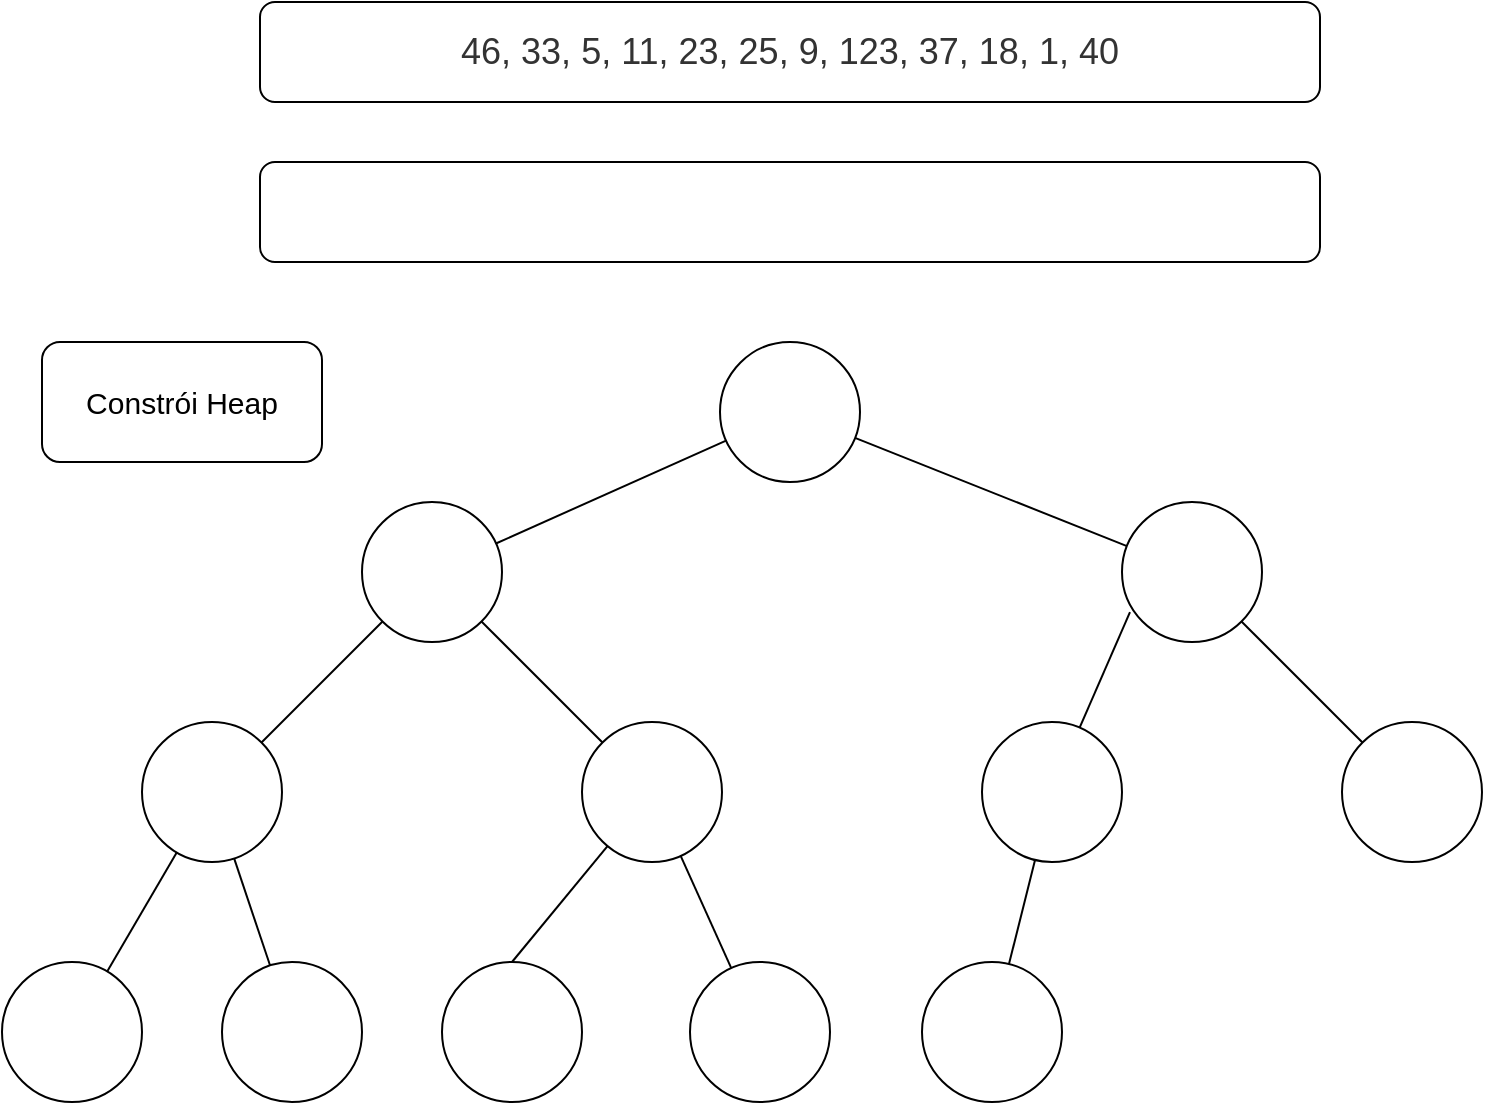<mxfile version="24.2.0" type="device" pages="26">
  <diagram name="0" id="OEtI-XXvfzbouSTcbaVk">
    <mxGraphModel dx="1434" dy="780" grid="1" gridSize="10" guides="1" tooltips="1" connect="1" arrows="1" fold="1" page="1" pageScale="1" pageWidth="827" pageHeight="1169" math="0" shadow="0">
      <root>
        <mxCell id="iYG86wgcCmy9SqLo-11A-0" />
        <mxCell id="iYG86wgcCmy9SqLo-11A-1" parent="iYG86wgcCmy9SqLo-11A-0" />
        <mxCell id="iYG86wgcCmy9SqLo-11A-2" value="" style="ellipse;whiteSpace=wrap;html=1;aspect=fixed;" parent="iYG86wgcCmy9SqLo-11A-1" vertex="1">
          <mxGeometry x="379" y="200" width="70" height="70" as="geometry" />
        </mxCell>
        <mxCell id="iYG86wgcCmy9SqLo-11A-3" value="" style="ellipse;whiteSpace=wrap;html=1;aspect=fixed;" parent="iYG86wgcCmy9SqLo-11A-1" vertex="1">
          <mxGeometry x="200" y="280" width="70" height="70" as="geometry" />
        </mxCell>
        <mxCell id="iYG86wgcCmy9SqLo-11A-4" value="" style="ellipse;whiteSpace=wrap;html=1;aspect=fixed;" parent="iYG86wgcCmy9SqLo-11A-1" vertex="1">
          <mxGeometry x="580" y="280" width="70" height="70" as="geometry" />
        </mxCell>
        <mxCell id="iYG86wgcCmy9SqLo-11A-5" value="" style="ellipse;whiteSpace=wrap;html=1;aspect=fixed;" parent="iYG86wgcCmy9SqLo-11A-1" vertex="1">
          <mxGeometry x="90" y="390" width="70" height="70" as="geometry" />
        </mxCell>
        <mxCell id="iYG86wgcCmy9SqLo-11A-6" value="" style="ellipse;whiteSpace=wrap;html=1;aspect=fixed;" parent="iYG86wgcCmy9SqLo-11A-1" vertex="1">
          <mxGeometry x="310" y="390" width="70" height="70" as="geometry" />
        </mxCell>
        <mxCell id="iYG86wgcCmy9SqLo-11A-7" value="" style="ellipse;whiteSpace=wrap;html=1;aspect=fixed;" parent="iYG86wgcCmy9SqLo-11A-1" vertex="1">
          <mxGeometry x="510" y="390" width="70" height="70" as="geometry" />
        </mxCell>
        <mxCell id="iYG86wgcCmy9SqLo-11A-8" value="" style="ellipse;whiteSpace=wrap;html=1;aspect=fixed;" parent="iYG86wgcCmy9SqLo-11A-1" vertex="1">
          <mxGeometry x="690" y="390" width="70" height="70" as="geometry" />
        </mxCell>
        <mxCell id="iYG86wgcCmy9SqLo-11A-9" value="" style="ellipse;whiteSpace=wrap;html=1;aspect=fixed;" parent="iYG86wgcCmy9SqLo-11A-1" vertex="1">
          <mxGeometry x="20" y="510" width="70" height="70" as="geometry" />
        </mxCell>
        <mxCell id="iYG86wgcCmy9SqLo-11A-10" value="" style="ellipse;whiteSpace=wrap;html=1;aspect=fixed;" parent="iYG86wgcCmy9SqLo-11A-1" vertex="1">
          <mxGeometry x="130" y="510" width="70" height="70" as="geometry" />
        </mxCell>
        <mxCell id="iYG86wgcCmy9SqLo-11A-11" value="" style="ellipse;whiteSpace=wrap;html=1;aspect=fixed;" parent="iYG86wgcCmy9SqLo-11A-1" vertex="1">
          <mxGeometry x="240" y="510" width="70" height="70" as="geometry" />
        </mxCell>
        <mxCell id="iYG86wgcCmy9SqLo-11A-12" value="" style="ellipse;whiteSpace=wrap;html=1;aspect=fixed;" parent="iYG86wgcCmy9SqLo-11A-1" vertex="1">
          <mxGeometry x="364" y="510" width="70" height="70" as="geometry" />
        </mxCell>
        <mxCell id="iYG86wgcCmy9SqLo-11A-13" value="" style="ellipse;whiteSpace=wrap;html=1;aspect=fixed;" parent="iYG86wgcCmy9SqLo-11A-1" vertex="1">
          <mxGeometry x="480" y="510" width="70" height="70" as="geometry" />
        </mxCell>
        <mxCell id="iYG86wgcCmy9SqLo-11A-14" value="" style="endArrow=none;html=1;rounded=0;" parent="iYG86wgcCmy9SqLo-11A-1" source="iYG86wgcCmy9SqLo-11A-3" target="iYG86wgcCmy9SqLo-11A-2" edge="1">
          <mxGeometry width="50" height="50" relative="1" as="geometry">
            <mxPoint x="320" y="430" as="sourcePoint" />
            <mxPoint x="370" y="380" as="targetPoint" />
          </mxGeometry>
        </mxCell>
        <mxCell id="iYG86wgcCmy9SqLo-11A-15" value="" style="endArrow=none;html=1;rounded=0;" parent="iYG86wgcCmy9SqLo-11A-1" source="iYG86wgcCmy9SqLo-11A-5" target="iYG86wgcCmy9SqLo-11A-3" edge="1">
          <mxGeometry width="50" height="50" relative="1" as="geometry">
            <mxPoint x="320" y="430" as="sourcePoint" />
            <mxPoint x="370" y="380" as="targetPoint" />
          </mxGeometry>
        </mxCell>
        <mxCell id="iYG86wgcCmy9SqLo-11A-16" value="" style="endArrow=none;html=1;rounded=0;" parent="iYG86wgcCmy9SqLo-11A-1" source="iYG86wgcCmy9SqLo-11A-9" target="iYG86wgcCmy9SqLo-11A-5" edge="1">
          <mxGeometry width="50" height="50" relative="1" as="geometry">
            <mxPoint x="320" y="430" as="sourcePoint" />
            <mxPoint x="370" y="380" as="targetPoint" />
          </mxGeometry>
        </mxCell>
        <mxCell id="iYG86wgcCmy9SqLo-11A-17" value="" style="endArrow=none;html=1;rounded=0;" parent="iYG86wgcCmy9SqLo-11A-1" source="iYG86wgcCmy9SqLo-11A-6" target="iYG86wgcCmy9SqLo-11A-3" edge="1">
          <mxGeometry width="50" height="50" relative="1" as="geometry">
            <mxPoint x="320" y="430" as="sourcePoint" />
            <mxPoint x="370" y="380" as="targetPoint" />
          </mxGeometry>
        </mxCell>
        <mxCell id="iYG86wgcCmy9SqLo-11A-18" value="" style="endArrow=none;html=1;rounded=0;" parent="iYG86wgcCmy9SqLo-11A-1" source="iYG86wgcCmy9SqLo-11A-4" target="iYG86wgcCmy9SqLo-11A-2" edge="1">
          <mxGeometry width="50" height="50" relative="1" as="geometry">
            <mxPoint x="320" y="430" as="sourcePoint" />
            <mxPoint x="370" y="380" as="targetPoint" />
          </mxGeometry>
        </mxCell>
        <mxCell id="iYG86wgcCmy9SqLo-11A-19" value="" style="endArrow=none;html=1;rounded=0;exitX=0.057;exitY=0.786;exitDx=0;exitDy=0;exitPerimeter=0;" parent="iYG86wgcCmy9SqLo-11A-1" source="iYG86wgcCmy9SqLo-11A-4" target="iYG86wgcCmy9SqLo-11A-7" edge="1">
          <mxGeometry width="50" height="50" relative="1" as="geometry">
            <mxPoint x="320" y="430" as="sourcePoint" />
            <mxPoint x="370" y="380" as="targetPoint" />
          </mxGeometry>
        </mxCell>
        <mxCell id="iYG86wgcCmy9SqLo-11A-20" value="" style="endArrow=none;html=1;rounded=0;" parent="iYG86wgcCmy9SqLo-11A-1" source="iYG86wgcCmy9SqLo-11A-4" target="iYG86wgcCmy9SqLo-11A-8" edge="1">
          <mxGeometry width="50" height="50" relative="1" as="geometry">
            <mxPoint x="320" y="430" as="sourcePoint" />
            <mxPoint x="370" y="380" as="targetPoint" />
          </mxGeometry>
        </mxCell>
        <mxCell id="iYG86wgcCmy9SqLo-11A-21" value="" style="endArrow=none;html=1;rounded=0;entryX=0.5;entryY=0;entryDx=0;entryDy=0;" parent="iYG86wgcCmy9SqLo-11A-1" source="iYG86wgcCmy9SqLo-11A-6" target="iYG86wgcCmy9SqLo-11A-11" edge="1">
          <mxGeometry width="50" height="50" relative="1" as="geometry">
            <mxPoint x="320" y="430" as="sourcePoint" />
            <mxPoint x="370" y="380" as="targetPoint" />
          </mxGeometry>
        </mxCell>
        <mxCell id="iYG86wgcCmy9SqLo-11A-22" value="" style="endArrow=none;html=1;rounded=0;" parent="iYG86wgcCmy9SqLo-11A-1" source="iYG86wgcCmy9SqLo-11A-10" target="iYG86wgcCmy9SqLo-11A-5" edge="1">
          <mxGeometry width="50" height="50" relative="1" as="geometry">
            <mxPoint x="320" y="430" as="sourcePoint" />
            <mxPoint x="370" y="380" as="targetPoint" />
          </mxGeometry>
        </mxCell>
        <mxCell id="iYG86wgcCmy9SqLo-11A-23" value="" style="endArrow=none;html=1;rounded=0;" parent="iYG86wgcCmy9SqLo-11A-1" source="iYG86wgcCmy9SqLo-11A-6" target="iYG86wgcCmy9SqLo-11A-12" edge="1">
          <mxGeometry width="50" height="50" relative="1" as="geometry">
            <mxPoint x="320" y="430" as="sourcePoint" />
            <mxPoint x="370" y="380" as="targetPoint" />
          </mxGeometry>
        </mxCell>
        <mxCell id="iYG86wgcCmy9SqLo-11A-24" value="" style="endArrow=none;html=1;rounded=0;" parent="iYG86wgcCmy9SqLo-11A-1" source="iYG86wgcCmy9SqLo-11A-13" target="iYG86wgcCmy9SqLo-11A-7" edge="1">
          <mxGeometry width="50" height="50" relative="1" as="geometry">
            <mxPoint x="320" y="430" as="sourcePoint" />
            <mxPoint x="370" y="380" as="targetPoint" />
          </mxGeometry>
        </mxCell>
        <mxCell id="iYG86wgcCmy9SqLo-11A-25" value="" style="rounded=1;whiteSpace=wrap;html=1;" parent="iYG86wgcCmy9SqLo-11A-1" vertex="1">
          <mxGeometry x="149" y="110" width="530" height="50" as="geometry" />
        </mxCell>
        <mxCell id="pkFSc10JeZfMeYID-2g0-0" value="" style="rounded=1;whiteSpace=wrap;html=1;" vertex="1" parent="iYG86wgcCmy9SqLo-11A-1">
          <mxGeometry x="149" y="30" width="530" height="50" as="geometry" />
        </mxCell>
        <mxCell id="pkFSc10JeZfMeYID-2g0-2" value="&lt;font style=&quot;font-size: 18px;&quot;&gt;&lt;span style=&quot;color: rgb(51, 51, 51); font-family: sans-serif, sans-serif; text-align: left; background-color: rgb(255, 255, 255);&quot;&gt;46,&amp;nbsp;&lt;/span&gt;&lt;span style=&quot;box-sizing: border-box; color: rgb(51, 51, 51); font-family: sans-serif, sans-serif; text-align: left; background-color: rgb(255, 255, 255);&quot;&gt;33,&amp;nbsp;&lt;/span&gt;&lt;span style=&quot;box-sizing: border-box; color: rgb(51, 51, 51); font-family: sans-serif, sans-serif; text-align: left; background-color: rgb(255, 255, 255);&quot;&gt;5,&amp;nbsp;&lt;/span&gt;&lt;span style=&quot;box-sizing: border-box; color: rgb(51, 51, 51); font-family: sans-serif, sans-serif; text-align: left; background-color: rgb(255, 255, 255);&quot;&gt;11,&amp;nbsp;&lt;/span&gt;&lt;span style=&quot;box-sizing: border-box; color: rgb(51, 51, 51); font-family: sans-serif, sans-serif; text-align: left; background-color: rgb(255, 255, 255);&quot;&gt;23,&amp;nbsp;&lt;/span&gt;&lt;span style=&quot;box-sizing: border-box; color: rgb(51, 51, 51); font-family: sans-serif, sans-serif; text-align: left; background-color: rgb(255, 255, 255);&quot;&gt;25,&amp;nbsp;&lt;/span&gt;&lt;span style=&quot;box-sizing: border-box; color: rgb(51, 51, 51); font-family: sans-serif, sans-serif; text-align: left; background-color: rgb(255, 255, 255);&quot;&gt;9,&amp;nbsp;&lt;/span&gt;&lt;span style=&quot;box-sizing: border-box; color: rgb(51, 51, 51); font-family: sans-serif, sans-serif; text-align: left; background-color: rgb(255, 255, 255);&quot;&gt;123,&amp;nbsp;&lt;/span&gt;&lt;span style=&quot;box-sizing: border-box; color: rgb(51, 51, 51); font-family: sans-serif, sans-serif; text-align: left; background-color: rgb(255, 255, 255);&quot;&gt;37,&amp;nbsp;&lt;/span&gt;&lt;span style=&quot;box-sizing: border-box; color: rgb(51, 51, 51); font-family: sans-serif, sans-serif; text-align: left; background-color: rgb(255, 255, 255);&quot;&gt;18,&amp;nbsp;&lt;/span&gt;&lt;span style=&quot;box-sizing: border-box; color: rgb(51, 51, 51); font-family: sans-serif, sans-serif; text-align: left; background-color: rgb(255, 255, 255);&quot;&gt;1,&amp;nbsp;&lt;/span&gt;&lt;span style=&quot;box-sizing: border-box; color: rgb(51, 51, 51); font-family: sans-serif, sans-serif; text-align: left; background-color: rgb(255, 255, 255);&quot;&gt;40&lt;/span&gt;&lt;/font&gt;" style="text;html=1;align=center;verticalAlign=middle;whiteSpace=wrap;rounded=0;fontSize=18;" vertex="1" parent="iYG86wgcCmy9SqLo-11A-1">
          <mxGeometry x="159" y="40" width="510" height="30" as="geometry" />
        </mxCell>
        <mxCell id="lBAOkzVw3nq5kt0bVwmW-0" value="&lt;span style=&quot;font-size: 15px;&quot;&gt;Constrói Heap&lt;/span&gt;" style="rounded=1;whiteSpace=wrap;html=1;" vertex="1" parent="iYG86wgcCmy9SqLo-11A-1">
          <mxGeometry x="40" y="200" width="140" height="60" as="geometry" />
        </mxCell>
      </root>
    </mxGraphModel>
  </diagram>
  <diagram name="1" id="KExIDFvoyP0x0qq8r10x">
    <mxGraphModel dx="1434" dy="780" grid="1" gridSize="10" guides="1" tooltips="1" connect="1" arrows="1" fold="1" page="1" pageScale="1" pageWidth="827" pageHeight="1169" math="0" shadow="0">
      <root>
        <mxCell id="3r1EB5AjXoGAGd6pwx9I-0" />
        <mxCell id="3r1EB5AjXoGAGd6pwx9I-1" parent="3r1EB5AjXoGAGd6pwx9I-0" />
        <mxCell id="3r1EB5AjXoGAGd6pwx9I-25" value="" style="rounded=1;whiteSpace=wrap;html=1;" vertex="1" parent="3r1EB5AjXoGAGd6pwx9I-1">
          <mxGeometry x="149" y="110" width="530" height="50" as="geometry" />
        </mxCell>
        <mxCell id="3r1EB5AjXoGAGd6pwx9I-26" value="" style="rounded=1;whiteSpace=wrap;html=1;" vertex="1" parent="3r1EB5AjXoGAGd6pwx9I-1">
          <mxGeometry x="149" y="30" width="530" height="50" as="geometry" />
        </mxCell>
        <mxCell id="3r1EB5AjXoGAGd6pwx9I-27" value="&lt;font style=&quot;font-size: 18px;&quot;&gt;&lt;span style=&quot;color: rgb(51, 51, 51); font-family: sans-serif, sans-serif; text-align: left; background-color: rgb(255, 255, 255);&quot;&gt;46,&amp;nbsp;&lt;/span&gt;&lt;span style=&quot;box-sizing: border-box; color: rgb(51, 51, 51); font-family: sans-serif, sans-serif; text-align: left; background-color: rgb(255, 255, 255);&quot;&gt;33,&amp;nbsp;&lt;/span&gt;&lt;span style=&quot;box-sizing: border-box; color: rgb(51, 51, 51); font-family: sans-serif, sans-serif; text-align: left; background-color: rgb(255, 255, 255);&quot;&gt;5,&amp;nbsp;&lt;/span&gt;&lt;span style=&quot;box-sizing: border-box; color: rgb(51, 51, 51); font-family: sans-serif, sans-serif; text-align: left; background-color: rgb(255, 255, 255);&quot;&gt;11,&amp;nbsp;&lt;/span&gt;&lt;span style=&quot;box-sizing: border-box; color: rgb(51, 51, 51); font-family: sans-serif, sans-serif; text-align: left; background-color: rgb(255, 255, 255);&quot;&gt;23,&amp;nbsp;&lt;/span&gt;&lt;span style=&quot;box-sizing: border-box; color: rgb(51, 51, 51); font-family: sans-serif, sans-serif; text-align: left; background-color: rgb(255, 255, 255);&quot;&gt;25,&amp;nbsp;&lt;/span&gt;&lt;span style=&quot;box-sizing: border-box; color: rgb(51, 51, 51); font-family: sans-serif, sans-serif; text-align: left; background-color: rgb(255, 255, 255);&quot;&gt;9,&amp;nbsp;&lt;/span&gt;&lt;span style=&quot;box-sizing: border-box; color: rgb(51, 51, 51); font-family: sans-serif, sans-serif; text-align: left; background-color: rgb(255, 255, 255);&quot;&gt;123,&amp;nbsp;&lt;/span&gt;&lt;span style=&quot;box-sizing: border-box; color: rgb(51, 51, 51); font-family: sans-serif, sans-serif; text-align: left; background-color: rgb(255, 255, 255);&quot;&gt;37,&amp;nbsp;&lt;/span&gt;&lt;span style=&quot;box-sizing: border-box; color: rgb(51, 51, 51); font-family: sans-serif, sans-serif; text-align: left; background-color: rgb(255, 255, 255);&quot;&gt;18,&amp;nbsp;&lt;/span&gt;&lt;span style=&quot;box-sizing: border-box; color: rgb(51, 51, 51); font-family: sans-serif, sans-serif; text-align: left; background-color: rgb(255, 255, 255);&quot;&gt;1,&amp;nbsp;&lt;/span&gt;&lt;span style=&quot;box-sizing: border-box; color: rgb(51, 51, 51); font-family: sans-serif, sans-serif; text-align: left; background-color: rgb(255, 255, 255);&quot;&gt;40&lt;/span&gt;&lt;/font&gt;" style="text;html=1;align=center;verticalAlign=middle;whiteSpace=wrap;rounded=0;fontSize=18;" vertex="1" parent="3r1EB5AjXoGAGd6pwx9I-1">
          <mxGeometry x="159" y="120" width="510" height="30" as="geometry" />
        </mxCell>
        <mxCell id="O3mfFDhGVajhBkdKVgFf-0" value="&lt;font style=&quot;font-size: 16px;&quot;&gt;46&lt;/font&gt;" style="ellipse;whiteSpace=wrap;html=1;aspect=fixed;" vertex="1" parent="3r1EB5AjXoGAGd6pwx9I-1">
          <mxGeometry x="379" y="200" width="70" height="70" as="geometry" />
        </mxCell>
        <mxCell id="O3mfFDhGVajhBkdKVgFf-1" value="&lt;font style=&quot;font-size: 16px;&quot;&gt;33&lt;/font&gt;" style="ellipse;whiteSpace=wrap;html=1;aspect=fixed;" vertex="1" parent="3r1EB5AjXoGAGd6pwx9I-1">
          <mxGeometry x="200" y="280" width="70" height="70" as="geometry" />
        </mxCell>
        <mxCell id="O3mfFDhGVajhBkdKVgFf-2" value="&lt;font style=&quot;font-size: 16px;&quot;&gt;5&lt;/font&gt;" style="ellipse;whiteSpace=wrap;html=1;aspect=fixed;" vertex="1" parent="3r1EB5AjXoGAGd6pwx9I-1">
          <mxGeometry x="580" y="280" width="70" height="70" as="geometry" />
        </mxCell>
        <mxCell id="O3mfFDhGVajhBkdKVgFf-3" value="&lt;font style=&quot;font-size: 16px;&quot;&gt;11&lt;/font&gt;" style="ellipse;whiteSpace=wrap;html=1;aspect=fixed;" vertex="1" parent="3r1EB5AjXoGAGd6pwx9I-1">
          <mxGeometry x="90" y="390" width="70" height="70" as="geometry" />
        </mxCell>
        <mxCell id="O3mfFDhGVajhBkdKVgFf-4" value="&lt;font style=&quot;font-size: 16px;&quot;&gt;23&lt;/font&gt;" style="ellipse;whiteSpace=wrap;html=1;aspect=fixed;" vertex="1" parent="3r1EB5AjXoGAGd6pwx9I-1">
          <mxGeometry x="310" y="390" width="70" height="70" as="geometry" />
        </mxCell>
        <mxCell id="O3mfFDhGVajhBkdKVgFf-5" value="&lt;font style=&quot;font-size: 16px;&quot;&gt;25&lt;/font&gt;" style="ellipse;whiteSpace=wrap;html=1;aspect=fixed;" vertex="1" parent="3r1EB5AjXoGAGd6pwx9I-1">
          <mxGeometry x="510" y="390" width="70" height="70" as="geometry" />
        </mxCell>
        <mxCell id="O3mfFDhGVajhBkdKVgFf-6" value="&lt;font style=&quot;font-size: 16px;&quot;&gt;9&lt;/font&gt;" style="ellipse;whiteSpace=wrap;html=1;aspect=fixed;" vertex="1" parent="3r1EB5AjXoGAGd6pwx9I-1">
          <mxGeometry x="690" y="390" width="70" height="70" as="geometry" />
        </mxCell>
        <mxCell id="O3mfFDhGVajhBkdKVgFf-7" value="&lt;font style=&quot;font-size: 15px;&quot;&gt;123&lt;/font&gt;" style="ellipse;whiteSpace=wrap;html=1;aspect=fixed;" vertex="1" parent="3r1EB5AjXoGAGd6pwx9I-1">
          <mxGeometry x="20" y="510" width="70" height="70" as="geometry" />
        </mxCell>
        <mxCell id="O3mfFDhGVajhBkdKVgFf-8" value="&lt;font style=&quot;font-size: 16px;&quot;&gt;37&lt;/font&gt;" style="ellipse;whiteSpace=wrap;html=1;aspect=fixed;" vertex="1" parent="3r1EB5AjXoGAGd6pwx9I-1">
          <mxGeometry x="130" y="510" width="70" height="70" as="geometry" />
        </mxCell>
        <mxCell id="O3mfFDhGVajhBkdKVgFf-9" value="&lt;font style=&quot;font-size: 16px;&quot;&gt;18&lt;/font&gt;" style="ellipse;whiteSpace=wrap;html=1;aspect=fixed;" vertex="1" parent="3r1EB5AjXoGAGd6pwx9I-1">
          <mxGeometry x="240" y="510" width="70" height="70" as="geometry" />
        </mxCell>
        <mxCell id="O3mfFDhGVajhBkdKVgFf-10" value="&lt;font style=&quot;font-size: 16px;&quot;&gt;1&lt;/font&gt;" style="ellipse;whiteSpace=wrap;html=1;aspect=fixed;" vertex="1" parent="3r1EB5AjXoGAGd6pwx9I-1">
          <mxGeometry x="364" y="510" width="70" height="70" as="geometry" />
        </mxCell>
        <mxCell id="O3mfFDhGVajhBkdKVgFf-11" value="&lt;font style=&quot;font-size: 16px;&quot;&gt;40&lt;/font&gt;" style="ellipse;whiteSpace=wrap;html=1;aspect=fixed;" vertex="1" parent="3r1EB5AjXoGAGd6pwx9I-1">
          <mxGeometry x="480" y="510" width="70" height="70" as="geometry" />
        </mxCell>
        <mxCell id="O3mfFDhGVajhBkdKVgFf-12" value="" style="endArrow=none;html=1;rounded=0;" edge="1" parent="3r1EB5AjXoGAGd6pwx9I-1" source="O3mfFDhGVajhBkdKVgFf-1" target="O3mfFDhGVajhBkdKVgFf-0">
          <mxGeometry width="50" height="50" relative="1" as="geometry">
            <mxPoint x="320" y="430" as="sourcePoint" />
            <mxPoint x="370" y="380" as="targetPoint" />
          </mxGeometry>
        </mxCell>
        <mxCell id="O3mfFDhGVajhBkdKVgFf-13" value="" style="endArrow=none;html=1;rounded=0;" edge="1" parent="3r1EB5AjXoGAGd6pwx9I-1" source="O3mfFDhGVajhBkdKVgFf-3" target="O3mfFDhGVajhBkdKVgFf-1">
          <mxGeometry width="50" height="50" relative="1" as="geometry">
            <mxPoint x="320" y="430" as="sourcePoint" />
            <mxPoint x="370" y="380" as="targetPoint" />
          </mxGeometry>
        </mxCell>
        <mxCell id="O3mfFDhGVajhBkdKVgFf-14" value="" style="endArrow=none;html=1;rounded=0;" edge="1" parent="3r1EB5AjXoGAGd6pwx9I-1" source="O3mfFDhGVajhBkdKVgFf-7" target="O3mfFDhGVajhBkdKVgFf-3">
          <mxGeometry width="50" height="50" relative="1" as="geometry">
            <mxPoint x="320" y="430" as="sourcePoint" />
            <mxPoint x="370" y="380" as="targetPoint" />
          </mxGeometry>
        </mxCell>
        <mxCell id="O3mfFDhGVajhBkdKVgFf-15" value="" style="endArrow=none;html=1;rounded=0;" edge="1" parent="3r1EB5AjXoGAGd6pwx9I-1" source="O3mfFDhGVajhBkdKVgFf-4" target="O3mfFDhGVajhBkdKVgFf-1">
          <mxGeometry width="50" height="50" relative="1" as="geometry">
            <mxPoint x="320" y="430" as="sourcePoint" />
            <mxPoint x="370" y="380" as="targetPoint" />
          </mxGeometry>
        </mxCell>
        <mxCell id="O3mfFDhGVajhBkdKVgFf-16" value="" style="endArrow=none;html=1;rounded=0;" edge="1" parent="3r1EB5AjXoGAGd6pwx9I-1" source="O3mfFDhGVajhBkdKVgFf-2" target="O3mfFDhGVajhBkdKVgFf-0">
          <mxGeometry width="50" height="50" relative="1" as="geometry">
            <mxPoint x="320" y="430" as="sourcePoint" />
            <mxPoint x="370" y="380" as="targetPoint" />
          </mxGeometry>
        </mxCell>
        <mxCell id="O3mfFDhGVajhBkdKVgFf-17" value="" style="endArrow=none;html=1;rounded=0;exitX=0.057;exitY=0.786;exitDx=0;exitDy=0;exitPerimeter=0;" edge="1" parent="3r1EB5AjXoGAGd6pwx9I-1" source="O3mfFDhGVajhBkdKVgFf-2" target="O3mfFDhGVajhBkdKVgFf-5">
          <mxGeometry width="50" height="50" relative="1" as="geometry">
            <mxPoint x="320" y="430" as="sourcePoint" />
            <mxPoint x="370" y="380" as="targetPoint" />
          </mxGeometry>
        </mxCell>
        <mxCell id="O3mfFDhGVajhBkdKVgFf-18" value="" style="endArrow=none;html=1;rounded=0;" edge="1" parent="3r1EB5AjXoGAGd6pwx9I-1" source="O3mfFDhGVajhBkdKVgFf-2" target="O3mfFDhGVajhBkdKVgFf-6">
          <mxGeometry width="50" height="50" relative="1" as="geometry">
            <mxPoint x="320" y="430" as="sourcePoint" />
            <mxPoint x="370" y="380" as="targetPoint" />
          </mxGeometry>
        </mxCell>
        <mxCell id="O3mfFDhGVajhBkdKVgFf-19" value="" style="endArrow=none;html=1;rounded=0;entryX=0.5;entryY=0;entryDx=0;entryDy=0;" edge="1" parent="3r1EB5AjXoGAGd6pwx9I-1" source="O3mfFDhGVajhBkdKVgFf-4" target="O3mfFDhGVajhBkdKVgFf-9">
          <mxGeometry width="50" height="50" relative="1" as="geometry">
            <mxPoint x="320" y="430" as="sourcePoint" />
            <mxPoint x="370" y="380" as="targetPoint" />
          </mxGeometry>
        </mxCell>
        <mxCell id="O3mfFDhGVajhBkdKVgFf-20" value="" style="endArrow=none;html=1;rounded=0;" edge="1" parent="3r1EB5AjXoGAGd6pwx9I-1" source="O3mfFDhGVajhBkdKVgFf-8" target="O3mfFDhGVajhBkdKVgFf-3">
          <mxGeometry width="50" height="50" relative="1" as="geometry">
            <mxPoint x="320" y="430" as="sourcePoint" />
            <mxPoint x="370" y="380" as="targetPoint" />
          </mxGeometry>
        </mxCell>
        <mxCell id="O3mfFDhGVajhBkdKVgFf-21" value="" style="endArrow=none;html=1;rounded=0;" edge="1" parent="3r1EB5AjXoGAGd6pwx9I-1" source="O3mfFDhGVajhBkdKVgFf-4" target="O3mfFDhGVajhBkdKVgFf-10">
          <mxGeometry width="50" height="50" relative="1" as="geometry">
            <mxPoint x="320" y="430" as="sourcePoint" />
            <mxPoint x="370" y="380" as="targetPoint" />
          </mxGeometry>
        </mxCell>
        <mxCell id="O3mfFDhGVajhBkdKVgFf-22" value="" style="endArrow=none;html=1;rounded=0;" edge="1" parent="3r1EB5AjXoGAGd6pwx9I-1" source="O3mfFDhGVajhBkdKVgFf-11" target="O3mfFDhGVajhBkdKVgFf-5">
          <mxGeometry width="50" height="50" relative="1" as="geometry">
            <mxPoint x="320" y="430" as="sourcePoint" />
            <mxPoint x="370" y="380" as="targetPoint" />
          </mxGeometry>
        </mxCell>
      </root>
    </mxGraphModel>
  </diagram>
  <diagram name="2" id="4r7bOhBl2goGexpT1YTf">
    <mxGraphModel dx="1434" dy="780" grid="1" gridSize="10" guides="1" tooltips="1" connect="1" arrows="1" fold="1" page="1" pageScale="1" pageWidth="827" pageHeight="1169" math="0" shadow="0">
      <root>
        <mxCell id="HB4rMxYBtBlGQyOi_pfY-0" />
        <mxCell id="HB4rMxYBtBlGQyOi_pfY-1" parent="HB4rMxYBtBlGQyOi_pfY-0" />
        <mxCell id="HB4rMxYBtBlGQyOi_pfY-2" value="&lt;font style=&quot;font-size: 16px;&quot;&gt;46&lt;/font&gt;" style="ellipse;whiteSpace=wrap;html=1;aspect=fixed;" parent="HB4rMxYBtBlGQyOi_pfY-1" vertex="1">
          <mxGeometry x="379" y="200" width="70" height="70" as="geometry" />
        </mxCell>
        <mxCell id="HB4rMxYBtBlGQyOi_pfY-3" value="&lt;font style=&quot;font-size: 16px;&quot;&gt;33&lt;/font&gt;" style="ellipse;whiteSpace=wrap;html=1;aspect=fixed;" parent="HB4rMxYBtBlGQyOi_pfY-1" vertex="1">
          <mxGeometry x="200" y="280" width="70" height="70" as="geometry" />
        </mxCell>
        <mxCell id="HB4rMxYBtBlGQyOi_pfY-4" value="&lt;font style=&quot;font-size: 16px;&quot;&gt;5&lt;/font&gt;" style="ellipse;whiteSpace=wrap;html=1;aspect=fixed;" parent="HB4rMxYBtBlGQyOi_pfY-1" vertex="1">
          <mxGeometry x="580" y="280" width="70" height="70" as="geometry" />
        </mxCell>
        <mxCell id="HB4rMxYBtBlGQyOi_pfY-5" value="&lt;font style=&quot;font-size: 16px;&quot;&gt;11&lt;/font&gt;" style="ellipse;whiteSpace=wrap;html=1;aspect=fixed;" parent="HB4rMxYBtBlGQyOi_pfY-1" vertex="1">
          <mxGeometry x="90" y="390" width="70" height="70" as="geometry" />
        </mxCell>
        <mxCell id="HB4rMxYBtBlGQyOi_pfY-6" value="&lt;font style=&quot;font-size: 16px;&quot;&gt;23&lt;/font&gt;" style="ellipse;whiteSpace=wrap;html=1;aspect=fixed;" parent="HB4rMxYBtBlGQyOi_pfY-1" vertex="1">
          <mxGeometry x="310" y="390" width="70" height="70" as="geometry" />
        </mxCell>
        <mxCell id="HB4rMxYBtBlGQyOi_pfY-7" value="&lt;font style=&quot;font-size: 16px;&quot;&gt;25&lt;/font&gt;" style="ellipse;whiteSpace=wrap;html=1;aspect=fixed;" parent="HB4rMxYBtBlGQyOi_pfY-1" vertex="1">
          <mxGeometry x="510" y="390" width="70" height="70" as="geometry" />
        </mxCell>
        <mxCell id="HB4rMxYBtBlGQyOi_pfY-8" value="&lt;font style=&quot;font-size: 16px;&quot;&gt;9&lt;/font&gt;" style="ellipse;whiteSpace=wrap;html=1;aspect=fixed;" parent="HB4rMxYBtBlGQyOi_pfY-1" vertex="1">
          <mxGeometry x="690" y="390" width="70" height="70" as="geometry" />
        </mxCell>
        <mxCell id="HB4rMxYBtBlGQyOi_pfY-9" value="&lt;font style=&quot;font-size: 15px;&quot;&gt;123&lt;/font&gt;" style="ellipse;whiteSpace=wrap;html=1;aspect=fixed;" parent="HB4rMxYBtBlGQyOi_pfY-1" vertex="1">
          <mxGeometry x="20" y="510" width="70" height="70" as="geometry" />
        </mxCell>
        <mxCell id="HB4rMxYBtBlGQyOi_pfY-10" value="&lt;font style=&quot;font-size: 16px;&quot;&gt;37&lt;/font&gt;" style="ellipse;whiteSpace=wrap;html=1;aspect=fixed;" parent="HB4rMxYBtBlGQyOi_pfY-1" vertex="1">
          <mxGeometry x="130" y="510" width="70" height="70" as="geometry" />
        </mxCell>
        <mxCell id="HB4rMxYBtBlGQyOi_pfY-11" value="&lt;font style=&quot;font-size: 16px;&quot;&gt;18&lt;/font&gt;" style="ellipse;whiteSpace=wrap;html=1;aspect=fixed;" parent="HB4rMxYBtBlGQyOi_pfY-1" vertex="1">
          <mxGeometry x="240" y="510" width="70" height="70" as="geometry" />
        </mxCell>
        <mxCell id="HB4rMxYBtBlGQyOi_pfY-12" value="&lt;font style=&quot;font-size: 16px;&quot;&gt;1&lt;/font&gt;" style="ellipse;whiteSpace=wrap;html=1;aspect=fixed;" parent="HB4rMxYBtBlGQyOi_pfY-1" vertex="1">
          <mxGeometry x="364" y="510" width="70" height="70" as="geometry" />
        </mxCell>
        <mxCell id="HB4rMxYBtBlGQyOi_pfY-13" value="&lt;font style=&quot;font-size: 16px;&quot;&gt;40&lt;/font&gt;" style="ellipse;whiteSpace=wrap;html=1;aspect=fixed;" parent="HB4rMxYBtBlGQyOi_pfY-1" vertex="1">
          <mxGeometry x="480" y="510" width="70" height="70" as="geometry" />
        </mxCell>
        <mxCell id="HB4rMxYBtBlGQyOi_pfY-14" value="" style="endArrow=none;html=1;rounded=0;" parent="HB4rMxYBtBlGQyOi_pfY-1" source="HB4rMxYBtBlGQyOi_pfY-3" target="HB4rMxYBtBlGQyOi_pfY-2" edge="1">
          <mxGeometry width="50" height="50" relative="1" as="geometry">
            <mxPoint x="320" y="430" as="sourcePoint" />
            <mxPoint x="370" y="380" as="targetPoint" />
          </mxGeometry>
        </mxCell>
        <mxCell id="HB4rMxYBtBlGQyOi_pfY-15" value="" style="endArrow=none;html=1;rounded=0;" parent="HB4rMxYBtBlGQyOi_pfY-1" source="HB4rMxYBtBlGQyOi_pfY-5" target="HB4rMxYBtBlGQyOi_pfY-3" edge="1">
          <mxGeometry width="50" height="50" relative="1" as="geometry">
            <mxPoint x="320" y="430" as="sourcePoint" />
            <mxPoint x="370" y="380" as="targetPoint" />
          </mxGeometry>
        </mxCell>
        <mxCell id="HB4rMxYBtBlGQyOi_pfY-16" value="" style="endArrow=none;html=1;rounded=0;" parent="HB4rMxYBtBlGQyOi_pfY-1" source="HB4rMxYBtBlGQyOi_pfY-9" target="HB4rMxYBtBlGQyOi_pfY-5" edge="1">
          <mxGeometry width="50" height="50" relative="1" as="geometry">
            <mxPoint x="320" y="430" as="sourcePoint" />
            <mxPoint x="370" y="380" as="targetPoint" />
          </mxGeometry>
        </mxCell>
        <mxCell id="HB4rMxYBtBlGQyOi_pfY-17" value="" style="endArrow=none;html=1;rounded=0;" parent="HB4rMxYBtBlGQyOi_pfY-1" source="HB4rMxYBtBlGQyOi_pfY-6" target="HB4rMxYBtBlGQyOi_pfY-3" edge="1">
          <mxGeometry width="50" height="50" relative="1" as="geometry">
            <mxPoint x="320" y="430" as="sourcePoint" />
            <mxPoint x="370" y="380" as="targetPoint" />
          </mxGeometry>
        </mxCell>
        <mxCell id="HB4rMxYBtBlGQyOi_pfY-18" value="" style="endArrow=none;html=1;rounded=0;" parent="HB4rMxYBtBlGQyOi_pfY-1" source="HB4rMxYBtBlGQyOi_pfY-4" target="HB4rMxYBtBlGQyOi_pfY-2" edge="1">
          <mxGeometry width="50" height="50" relative="1" as="geometry">
            <mxPoint x="320" y="430" as="sourcePoint" />
            <mxPoint x="370" y="380" as="targetPoint" />
          </mxGeometry>
        </mxCell>
        <mxCell id="HB4rMxYBtBlGQyOi_pfY-19" value="" style="endArrow=none;html=1;rounded=0;exitX=0.057;exitY=0.786;exitDx=0;exitDy=0;exitPerimeter=0;" parent="HB4rMxYBtBlGQyOi_pfY-1" source="HB4rMxYBtBlGQyOi_pfY-4" target="HB4rMxYBtBlGQyOi_pfY-7" edge="1">
          <mxGeometry width="50" height="50" relative="1" as="geometry">
            <mxPoint x="320" y="430" as="sourcePoint" />
            <mxPoint x="370" y="380" as="targetPoint" />
          </mxGeometry>
        </mxCell>
        <mxCell id="HB4rMxYBtBlGQyOi_pfY-20" value="" style="endArrow=none;html=1;rounded=0;" parent="HB4rMxYBtBlGQyOi_pfY-1" source="HB4rMxYBtBlGQyOi_pfY-4" target="HB4rMxYBtBlGQyOi_pfY-8" edge="1">
          <mxGeometry width="50" height="50" relative="1" as="geometry">
            <mxPoint x="320" y="430" as="sourcePoint" />
            <mxPoint x="370" y="380" as="targetPoint" />
          </mxGeometry>
        </mxCell>
        <mxCell id="HB4rMxYBtBlGQyOi_pfY-21" value="" style="endArrow=none;html=1;rounded=0;entryX=0.5;entryY=0;entryDx=0;entryDy=0;" parent="HB4rMxYBtBlGQyOi_pfY-1" source="HB4rMxYBtBlGQyOi_pfY-6" target="HB4rMxYBtBlGQyOi_pfY-11" edge="1">
          <mxGeometry width="50" height="50" relative="1" as="geometry">
            <mxPoint x="320" y="430" as="sourcePoint" />
            <mxPoint x="370" y="380" as="targetPoint" />
          </mxGeometry>
        </mxCell>
        <mxCell id="HB4rMxYBtBlGQyOi_pfY-22" value="" style="endArrow=none;html=1;rounded=0;" parent="HB4rMxYBtBlGQyOi_pfY-1" source="HB4rMxYBtBlGQyOi_pfY-10" target="HB4rMxYBtBlGQyOi_pfY-5" edge="1">
          <mxGeometry width="50" height="50" relative="1" as="geometry">
            <mxPoint x="320" y="430" as="sourcePoint" />
            <mxPoint x="370" y="380" as="targetPoint" />
          </mxGeometry>
        </mxCell>
        <mxCell id="HB4rMxYBtBlGQyOi_pfY-23" value="" style="endArrow=none;html=1;rounded=0;" parent="HB4rMxYBtBlGQyOi_pfY-1" source="HB4rMxYBtBlGQyOi_pfY-6" target="HB4rMxYBtBlGQyOi_pfY-12" edge="1">
          <mxGeometry width="50" height="50" relative="1" as="geometry">
            <mxPoint x="320" y="430" as="sourcePoint" />
            <mxPoint x="370" y="380" as="targetPoint" />
          </mxGeometry>
        </mxCell>
        <mxCell id="HB4rMxYBtBlGQyOi_pfY-24" value="" style="endArrow=none;html=1;rounded=0;" parent="HB4rMxYBtBlGQyOi_pfY-1" source="HB4rMxYBtBlGQyOi_pfY-13" target="HB4rMxYBtBlGQyOi_pfY-7" edge="1">
          <mxGeometry width="50" height="50" relative="1" as="geometry">
            <mxPoint x="320" y="430" as="sourcePoint" />
            <mxPoint x="370" y="380" as="targetPoint" />
          </mxGeometry>
        </mxCell>
        <mxCell id="HB4rMxYBtBlGQyOi_pfY-25" value="" style="rounded=1;whiteSpace=wrap;html=1;" parent="HB4rMxYBtBlGQyOi_pfY-1" vertex="1">
          <mxGeometry x="149" y="70" width="530" height="50" as="geometry" />
        </mxCell>
        <mxCell id="HB4rMxYBtBlGQyOi_pfY-26" value="&lt;font style=&quot;font-size: 18px;&quot;&gt;&lt;span style=&quot;color: rgb(51, 51, 51); font-family: sans-serif, sans-serif; text-align: left; background-color: rgb(255, 255, 255);&quot;&gt;46,&amp;nbsp;&lt;/span&gt;&lt;span style=&quot;box-sizing: border-box; color: rgb(51, 51, 51); font-family: sans-serif, sans-serif; text-align: left; background-color: rgb(255, 255, 255);&quot;&gt;33,&amp;nbsp;&lt;/span&gt;&lt;span style=&quot;box-sizing: border-box; color: rgb(51, 51, 51); font-family: sans-serif, sans-serif; text-align: left; background-color: rgb(255, 255, 255);&quot;&gt;5,&amp;nbsp;&lt;/span&gt;&lt;span style=&quot;box-sizing: border-box; color: rgb(51, 51, 51); font-family: sans-serif, sans-serif; text-align: left; background-color: rgb(255, 255, 255);&quot;&gt;11,&amp;nbsp;&lt;/span&gt;&lt;span style=&quot;box-sizing: border-box; color: rgb(51, 51, 51); font-family: sans-serif, sans-serif; text-align: left; background-color: rgb(255, 255, 255);&quot;&gt;23,&amp;nbsp;&lt;/span&gt;&lt;span style=&quot;box-sizing: border-box; color: rgb(51, 51, 51); font-family: sans-serif, sans-serif; text-align: left; background-color: rgb(255, 255, 255);&quot;&gt;25,&amp;nbsp;&lt;/span&gt;&lt;span style=&quot;box-sizing: border-box; color: rgb(51, 51, 51); font-family: sans-serif, sans-serif; text-align: left; background-color: rgb(255, 255, 255);&quot;&gt;9,&amp;nbsp;&lt;/span&gt;&lt;span style=&quot;box-sizing: border-box; color: rgb(51, 51, 51); font-family: sans-serif, sans-serif; text-align: left; background-color: rgb(255, 255, 255);&quot;&gt;123,&amp;nbsp;&lt;/span&gt;&lt;span style=&quot;box-sizing: border-box; color: rgb(51, 51, 51); font-family: sans-serif, sans-serif; text-align: left; background-color: rgb(255, 255, 255);&quot;&gt;37,&amp;nbsp;&lt;/span&gt;&lt;span style=&quot;box-sizing: border-box; color: rgb(51, 51, 51); font-family: sans-serif, sans-serif; text-align: left; background-color: rgb(255, 255, 255);&quot;&gt;18,&amp;nbsp;&lt;/span&gt;&lt;span style=&quot;box-sizing: border-box; color: rgb(51, 51, 51); font-family: sans-serif, sans-serif; text-align: left; background-color: rgb(255, 255, 255);&quot;&gt;1,&amp;nbsp;&lt;/span&gt;&lt;span style=&quot;box-sizing: border-box; color: rgb(51, 51, 51); font-family: sans-serif, sans-serif; text-align: left; background-color: rgb(255, 255, 255);&quot;&gt;40&lt;/span&gt;&lt;/font&gt;" style="text;html=1;align=center;verticalAlign=middle;whiteSpace=wrap;rounded=0;fontSize=18;" parent="HB4rMxYBtBlGQyOi_pfY-1" vertex="1">
          <mxGeometry x="160" y="80" width="510" height="30" as="geometry" />
        </mxCell>
        <mxCell id="yUBFfkHCAc_-Dy0CVCM7-0" value="&lt;font style=&quot;font-size: 15px;&quot;&gt;heapify()&lt;/font&gt;" style="rounded=1;whiteSpace=wrap;html=1;fontSize=15;" parent="HB4rMxYBtBlGQyOi_pfY-1" vertex="1">
          <mxGeometry x="20" y="150" width="120" height="60" as="geometry" />
        </mxCell>
      </root>
    </mxGraphModel>
  </diagram>
  <diagram name="3" id="5U5FxEMRegfMgZV0B0GH">
    <mxGraphModel dx="1434" dy="780" grid="1" gridSize="10" guides="1" tooltips="1" connect="1" arrows="1" fold="1" page="1" pageScale="1" pageWidth="827" pageHeight="1169" math="0" shadow="0">
      <root>
        <mxCell id="AEDualg43S_QnF-73tAM-0" />
        <mxCell id="AEDualg43S_QnF-73tAM-1" parent="AEDualg43S_QnF-73tAM-0" />
        <mxCell id="AEDualg43S_QnF-73tAM-2" value="&lt;font style=&quot;font-size: 16px;&quot;&gt;46&lt;/font&gt;" style="ellipse;whiteSpace=wrap;html=1;aspect=fixed;" parent="AEDualg43S_QnF-73tAM-1" vertex="1">
          <mxGeometry x="379" y="200" width="70" height="70" as="geometry" />
        </mxCell>
        <mxCell id="AEDualg43S_QnF-73tAM-3" value="&lt;font style=&quot;font-size: 16px;&quot;&gt;33&lt;/font&gt;" style="ellipse;whiteSpace=wrap;html=1;aspect=fixed;" parent="AEDualg43S_QnF-73tAM-1" vertex="1">
          <mxGeometry x="200" y="280" width="70" height="70" as="geometry" />
        </mxCell>
        <mxCell id="AEDualg43S_QnF-73tAM-4" value="&lt;font style=&quot;font-size: 16px;&quot;&gt;5&lt;/font&gt;" style="ellipse;whiteSpace=wrap;html=1;aspect=fixed;" parent="AEDualg43S_QnF-73tAM-1" vertex="1">
          <mxGeometry x="580" y="280" width="70" height="70" as="geometry" />
        </mxCell>
        <mxCell id="AEDualg43S_QnF-73tAM-5" value="&lt;font style=&quot;font-size: 16px;&quot;&gt;11&lt;/font&gt;" style="ellipse;whiteSpace=wrap;html=1;aspect=fixed;" parent="AEDualg43S_QnF-73tAM-1" vertex="1">
          <mxGeometry x="90" y="390" width="70" height="70" as="geometry" />
        </mxCell>
        <mxCell id="AEDualg43S_QnF-73tAM-6" value="&lt;font style=&quot;font-size: 16px;&quot;&gt;23&lt;/font&gt;" style="ellipse;whiteSpace=wrap;html=1;aspect=fixed;" parent="AEDualg43S_QnF-73tAM-1" vertex="1">
          <mxGeometry x="310" y="390" width="70" height="70" as="geometry" />
        </mxCell>
        <mxCell id="AEDualg43S_QnF-73tAM-7" value="&lt;font style=&quot;font-size: 16px;&quot;&gt;25&lt;/font&gt;" style="ellipse;whiteSpace=wrap;html=1;aspect=fixed;fillColor=#fff2cc;strokeColor=#d6b656;" parent="AEDualg43S_QnF-73tAM-1" vertex="1">
          <mxGeometry x="510" y="390" width="70" height="70" as="geometry" />
        </mxCell>
        <mxCell id="AEDualg43S_QnF-73tAM-8" value="&lt;font style=&quot;font-size: 16px;&quot;&gt;9&lt;/font&gt;" style="ellipse;whiteSpace=wrap;html=1;aspect=fixed;" parent="AEDualg43S_QnF-73tAM-1" vertex="1">
          <mxGeometry x="690" y="390" width="70" height="70" as="geometry" />
        </mxCell>
        <mxCell id="AEDualg43S_QnF-73tAM-9" value="&lt;font style=&quot;font-size: 15px;&quot;&gt;123&lt;/font&gt;" style="ellipse;whiteSpace=wrap;html=1;aspect=fixed;" parent="AEDualg43S_QnF-73tAM-1" vertex="1">
          <mxGeometry x="20" y="510" width="70" height="70" as="geometry" />
        </mxCell>
        <mxCell id="AEDualg43S_QnF-73tAM-10" value="&lt;font style=&quot;font-size: 16px;&quot;&gt;37&lt;/font&gt;" style="ellipse;whiteSpace=wrap;html=1;aspect=fixed;" parent="AEDualg43S_QnF-73tAM-1" vertex="1">
          <mxGeometry x="130" y="510" width="70" height="70" as="geometry" />
        </mxCell>
        <mxCell id="AEDualg43S_QnF-73tAM-11" value="&lt;font style=&quot;font-size: 16px;&quot;&gt;18&lt;/font&gt;" style="ellipse;whiteSpace=wrap;html=1;aspect=fixed;" parent="AEDualg43S_QnF-73tAM-1" vertex="1">
          <mxGeometry x="240" y="510" width="70" height="70" as="geometry" />
        </mxCell>
        <mxCell id="AEDualg43S_QnF-73tAM-12" value="&lt;font style=&quot;font-size: 16px;&quot;&gt;1&lt;/font&gt;" style="ellipse;whiteSpace=wrap;html=1;aspect=fixed;" parent="AEDualg43S_QnF-73tAM-1" vertex="1">
          <mxGeometry x="364" y="510" width="70" height="70" as="geometry" />
        </mxCell>
        <mxCell id="AEDualg43S_QnF-73tAM-13" value="&lt;font style=&quot;font-size: 16px;&quot;&gt;40&lt;/font&gt;" style="ellipse;whiteSpace=wrap;html=1;aspect=fixed;" parent="AEDualg43S_QnF-73tAM-1" vertex="1">
          <mxGeometry x="480" y="510" width="70" height="70" as="geometry" />
        </mxCell>
        <mxCell id="AEDualg43S_QnF-73tAM-14" value="" style="endArrow=none;html=1;rounded=0;" parent="AEDualg43S_QnF-73tAM-1" source="AEDualg43S_QnF-73tAM-3" target="AEDualg43S_QnF-73tAM-2" edge="1">
          <mxGeometry width="50" height="50" relative="1" as="geometry">
            <mxPoint x="320" y="430" as="sourcePoint" />
            <mxPoint x="370" y="380" as="targetPoint" />
          </mxGeometry>
        </mxCell>
        <mxCell id="AEDualg43S_QnF-73tAM-15" value="" style="endArrow=none;html=1;rounded=0;" parent="AEDualg43S_QnF-73tAM-1" source="AEDualg43S_QnF-73tAM-5" target="AEDualg43S_QnF-73tAM-3" edge="1">
          <mxGeometry width="50" height="50" relative="1" as="geometry">
            <mxPoint x="320" y="430" as="sourcePoint" />
            <mxPoint x="370" y="380" as="targetPoint" />
          </mxGeometry>
        </mxCell>
        <mxCell id="AEDualg43S_QnF-73tAM-16" value="" style="endArrow=none;html=1;rounded=0;" parent="AEDualg43S_QnF-73tAM-1" source="AEDualg43S_QnF-73tAM-9" target="AEDualg43S_QnF-73tAM-5" edge="1">
          <mxGeometry width="50" height="50" relative="1" as="geometry">
            <mxPoint x="320" y="430" as="sourcePoint" />
            <mxPoint x="370" y="380" as="targetPoint" />
          </mxGeometry>
        </mxCell>
        <mxCell id="AEDualg43S_QnF-73tAM-17" value="" style="endArrow=none;html=1;rounded=0;" parent="AEDualg43S_QnF-73tAM-1" source="AEDualg43S_QnF-73tAM-6" target="AEDualg43S_QnF-73tAM-3" edge="1">
          <mxGeometry width="50" height="50" relative="1" as="geometry">
            <mxPoint x="320" y="430" as="sourcePoint" />
            <mxPoint x="370" y="380" as="targetPoint" />
          </mxGeometry>
        </mxCell>
        <mxCell id="AEDualg43S_QnF-73tAM-18" value="" style="endArrow=none;html=1;rounded=0;" parent="AEDualg43S_QnF-73tAM-1" source="AEDualg43S_QnF-73tAM-4" target="AEDualg43S_QnF-73tAM-2" edge="1">
          <mxGeometry width="50" height="50" relative="1" as="geometry">
            <mxPoint x="320" y="430" as="sourcePoint" />
            <mxPoint x="370" y="380" as="targetPoint" />
          </mxGeometry>
        </mxCell>
        <mxCell id="AEDualg43S_QnF-73tAM-19" value="" style="endArrow=none;html=1;rounded=0;exitX=0.057;exitY=0.786;exitDx=0;exitDy=0;exitPerimeter=0;" parent="AEDualg43S_QnF-73tAM-1" source="AEDualg43S_QnF-73tAM-4" target="AEDualg43S_QnF-73tAM-7" edge="1">
          <mxGeometry width="50" height="50" relative="1" as="geometry">
            <mxPoint x="320" y="430" as="sourcePoint" />
            <mxPoint x="370" y="380" as="targetPoint" />
          </mxGeometry>
        </mxCell>
        <mxCell id="AEDualg43S_QnF-73tAM-20" value="" style="endArrow=none;html=1;rounded=0;" parent="AEDualg43S_QnF-73tAM-1" source="AEDualg43S_QnF-73tAM-4" target="AEDualg43S_QnF-73tAM-8" edge="1">
          <mxGeometry width="50" height="50" relative="1" as="geometry">
            <mxPoint x="320" y="430" as="sourcePoint" />
            <mxPoint x="370" y="380" as="targetPoint" />
          </mxGeometry>
        </mxCell>
        <mxCell id="AEDualg43S_QnF-73tAM-21" value="" style="endArrow=none;html=1;rounded=0;entryX=0.5;entryY=0;entryDx=0;entryDy=0;" parent="AEDualg43S_QnF-73tAM-1" source="AEDualg43S_QnF-73tAM-6" target="AEDualg43S_QnF-73tAM-11" edge="1">
          <mxGeometry width="50" height="50" relative="1" as="geometry">
            <mxPoint x="320" y="430" as="sourcePoint" />
            <mxPoint x="370" y="380" as="targetPoint" />
          </mxGeometry>
        </mxCell>
        <mxCell id="AEDualg43S_QnF-73tAM-22" value="" style="endArrow=none;html=1;rounded=0;" parent="AEDualg43S_QnF-73tAM-1" source="AEDualg43S_QnF-73tAM-10" target="AEDualg43S_QnF-73tAM-5" edge="1">
          <mxGeometry width="50" height="50" relative="1" as="geometry">
            <mxPoint x="320" y="430" as="sourcePoint" />
            <mxPoint x="370" y="380" as="targetPoint" />
          </mxGeometry>
        </mxCell>
        <mxCell id="AEDualg43S_QnF-73tAM-23" value="" style="endArrow=none;html=1;rounded=0;" parent="AEDualg43S_QnF-73tAM-1" source="AEDualg43S_QnF-73tAM-6" target="AEDualg43S_QnF-73tAM-12" edge="1">
          <mxGeometry width="50" height="50" relative="1" as="geometry">
            <mxPoint x="320" y="430" as="sourcePoint" />
            <mxPoint x="370" y="380" as="targetPoint" />
          </mxGeometry>
        </mxCell>
        <mxCell id="AEDualg43S_QnF-73tAM-24" value="" style="endArrow=none;html=1;rounded=0;" parent="AEDualg43S_QnF-73tAM-1" source="AEDualg43S_QnF-73tAM-13" target="AEDualg43S_QnF-73tAM-7" edge="1">
          <mxGeometry width="50" height="50" relative="1" as="geometry">
            <mxPoint x="320" y="430" as="sourcePoint" />
            <mxPoint x="370" y="380" as="targetPoint" />
          </mxGeometry>
        </mxCell>
        <mxCell id="AEDualg43S_QnF-73tAM-25" value="" style="rounded=1;whiteSpace=wrap;html=1;" parent="AEDualg43S_QnF-73tAM-1" vertex="1">
          <mxGeometry x="149" y="70" width="530" height="50" as="geometry" />
        </mxCell>
        <mxCell id="AEDualg43S_QnF-73tAM-26" value="&lt;font style=&quot;font-size: 18px;&quot;&gt;&lt;span style=&quot;color: rgb(51, 51, 51); font-family: sans-serif, sans-serif; text-align: left; background-color: rgb(255, 255, 255);&quot;&gt;46,&amp;nbsp;&lt;/span&gt;&lt;span style=&quot;box-sizing: border-box; color: rgb(51, 51, 51); font-family: sans-serif, sans-serif; text-align: left; background-color: rgb(255, 255, 255);&quot;&gt;33,&amp;nbsp;&lt;/span&gt;&lt;span style=&quot;box-sizing: border-box; color: rgb(51, 51, 51); font-family: sans-serif, sans-serif; text-align: left; background-color: rgb(255, 255, 255);&quot;&gt;5,&amp;nbsp;&lt;/span&gt;&lt;span style=&quot;box-sizing: border-box; color: rgb(51, 51, 51); font-family: sans-serif, sans-serif; text-align: left; background-color: rgb(255, 255, 255);&quot;&gt;11,&amp;nbsp;&lt;/span&gt;&lt;span style=&quot;box-sizing: border-box; color: rgb(51, 51, 51); font-family: sans-serif, sans-serif; text-align: left; background-color: rgb(255, 255, 255);&quot;&gt;23,&amp;nbsp;&lt;/span&gt;&lt;span style=&quot;box-sizing: border-box; color: rgb(51, 51, 51); font-family: sans-serif, sans-serif; text-align: left; background-color: rgb(255, 255, 255);&quot;&gt;25,&amp;nbsp;&lt;/span&gt;&lt;span style=&quot;box-sizing: border-box; color: rgb(51, 51, 51); font-family: sans-serif, sans-serif; text-align: left; background-color: rgb(255, 255, 255);&quot;&gt;9,&amp;nbsp;&lt;/span&gt;&lt;span style=&quot;box-sizing: border-box; color: rgb(51, 51, 51); font-family: sans-serif, sans-serif; text-align: left; background-color: rgb(255, 255, 255);&quot;&gt;123,&amp;nbsp;&lt;/span&gt;&lt;span style=&quot;box-sizing: border-box; color: rgb(51, 51, 51); font-family: sans-serif, sans-serif; text-align: left; background-color: rgb(255, 255, 255);&quot;&gt;37,&amp;nbsp;&lt;/span&gt;&lt;span style=&quot;box-sizing: border-box; color: rgb(51, 51, 51); font-family: sans-serif, sans-serif; text-align: left; background-color: rgb(255, 255, 255);&quot;&gt;18,&amp;nbsp;&lt;/span&gt;&lt;span style=&quot;box-sizing: border-box; color: rgb(51, 51, 51); font-family: sans-serif, sans-serif; text-align: left; background-color: rgb(255, 255, 255);&quot;&gt;1,&amp;nbsp;&lt;/span&gt;&lt;span style=&quot;box-sizing: border-box; color: rgb(51, 51, 51); font-family: sans-serif, sans-serif; text-align: left; background-color: rgb(255, 255, 255);&quot;&gt;40&lt;/span&gt;&lt;/font&gt;" style="text;html=1;align=center;verticalAlign=middle;whiteSpace=wrap;rounded=0;fontSize=18;" parent="AEDualg43S_QnF-73tAM-1" vertex="1">
          <mxGeometry x="160" y="80" width="510" height="30" as="geometry" />
        </mxCell>
        <mxCell id="yASbFb0hIoTrBoFBi2wv-0" value="&lt;font style=&quot;font-size: 15px;&quot;&gt;Tamanho/2 -1&lt;/font&gt;" style="rounded=1;whiteSpace=wrap;html=1;fontSize=15;" parent="AEDualg43S_QnF-73tAM-1" vertex="1">
          <mxGeometry x="20" y="150" width="120" height="60" as="geometry" />
        </mxCell>
      </root>
    </mxGraphModel>
  </diagram>
  <diagram name="4" id="kNXisj9gkBikiE_xY33H">
    <mxGraphModel dx="1434" dy="780" grid="1" gridSize="10" guides="1" tooltips="1" connect="1" arrows="1" fold="1" page="1" pageScale="1" pageWidth="827" pageHeight="1169" math="0" shadow="0">
      <root>
        <mxCell id="L4i-yhNFwyVDuWVOefvS-0" />
        <mxCell id="L4i-yhNFwyVDuWVOefvS-1" parent="L4i-yhNFwyVDuWVOefvS-0" />
        <mxCell id="L4i-yhNFwyVDuWVOefvS-2" value="&lt;font style=&quot;font-size: 16px;&quot;&gt;46&lt;/font&gt;" style="ellipse;whiteSpace=wrap;html=1;aspect=fixed;" parent="L4i-yhNFwyVDuWVOefvS-1" vertex="1">
          <mxGeometry x="379" y="200" width="70" height="70" as="geometry" />
        </mxCell>
        <mxCell id="L4i-yhNFwyVDuWVOefvS-3" value="&lt;font style=&quot;font-size: 16px;&quot;&gt;33&lt;/font&gt;" style="ellipse;whiteSpace=wrap;html=1;aspect=fixed;" parent="L4i-yhNFwyVDuWVOefvS-1" vertex="1">
          <mxGeometry x="200" y="280" width="70" height="70" as="geometry" />
        </mxCell>
        <mxCell id="L4i-yhNFwyVDuWVOefvS-4" value="&lt;font style=&quot;font-size: 16px;&quot;&gt;5&lt;/font&gt;" style="ellipse;whiteSpace=wrap;html=1;aspect=fixed;" parent="L4i-yhNFwyVDuWVOefvS-1" vertex="1">
          <mxGeometry x="580" y="280" width="70" height="70" as="geometry" />
        </mxCell>
        <mxCell id="L4i-yhNFwyVDuWVOefvS-5" value="&lt;font style=&quot;font-size: 16px;&quot;&gt;11&lt;/font&gt;" style="ellipse;whiteSpace=wrap;html=1;aspect=fixed;" parent="L4i-yhNFwyVDuWVOefvS-1" vertex="1">
          <mxGeometry x="90" y="390" width="70" height="70" as="geometry" />
        </mxCell>
        <mxCell id="L4i-yhNFwyVDuWVOefvS-6" value="&lt;font style=&quot;font-size: 16px;&quot;&gt;23&lt;/font&gt;" style="ellipse;whiteSpace=wrap;html=1;aspect=fixed;" parent="L4i-yhNFwyVDuWVOefvS-1" vertex="1">
          <mxGeometry x="310" y="390" width="70" height="70" as="geometry" />
        </mxCell>
        <mxCell id="L4i-yhNFwyVDuWVOefvS-7" value="&lt;font style=&quot;font-size: 16px;&quot;&gt;25&lt;/font&gt;" style="ellipse;whiteSpace=wrap;html=1;aspect=fixed;fillColor=#d5e8d4;strokeColor=#82b366;" parent="L4i-yhNFwyVDuWVOefvS-1" vertex="1">
          <mxGeometry x="510" y="390" width="70" height="70" as="geometry" />
        </mxCell>
        <mxCell id="L4i-yhNFwyVDuWVOefvS-8" value="&lt;font style=&quot;font-size: 16px;&quot;&gt;9&lt;/font&gt;" style="ellipse;whiteSpace=wrap;html=1;aspect=fixed;" parent="L4i-yhNFwyVDuWVOefvS-1" vertex="1">
          <mxGeometry x="690" y="390" width="70" height="70" as="geometry" />
        </mxCell>
        <mxCell id="L4i-yhNFwyVDuWVOefvS-9" value="&lt;font style=&quot;font-size: 15px;&quot;&gt;123&lt;/font&gt;" style="ellipse;whiteSpace=wrap;html=1;aspect=fixed;" parent="L4i-yhNFwyVDuWVOefvS-1" vertex="1">
          <mxGeometry x="20" y="510" width="70" height="70" as="geometry" />
        </mxCell>
        <mxCell id="L4i-yhNFwyVDuWVOefvS-10" value="&lt;font style=&quot;font-size: 16px;&quot;&gt;37&lt;/font&gt;" style="ellipse;whiteSpace=wrap;html=1;aspect=fixed;" parent="L4i-yhNFwyVDuWVOefvS-1" vertex="1">
          <mxGeometry x="130" y="510" width="70" height="70" as="geometry" />
        </mxCell>
        <mxCell id="L4i-yhNFwyVDuWVOefvS-11" value="&lt;font style=&quot;font-size: 16px;&quot;&gt;18&lt;/font&gt;" style="ellipse;whiteSpace=wrap;html=1;aspect=fixed;" parent="L4i-yhNFwyVDuWVOefvS-1" vertex="1">
          <mxGeometry x="240" y="510" width="70" height="70" as="geometry" />
        </mxCell>
        <mxCell id="L4i-yhNFwyVDuWVOefvS-12" value="&lt;font style=&quot;font-size: 16px;&quot;&gt;1&lt;/font&gt;" style="ellipse;whiteSpace=wrap;html=1;aspect=fixed;" parent="L4i-yhNFwyVDuWVOefvS-1" vertex="1">
          <mxGeometry x="364" y="510" width="70" height="70" as="geometry" />
        </mxCell>
        <mxCell id="L4i-yhNFwyVDuWVOefvS-13" value="&lt;font style=&quot;font-size: 16px;&quot;&gt;40&lt;/font&gt;" style="ellipse;whiteSpace=wrap;html=1;aspect=fixed;fillColor=#d5e8d4;strokeColor=#82b366;" parent="L4i-yhNFwyVDuWVOefvS-1" vertex="1">
          <mxGeometry x="480" y="510" width="70" height="70" as="geometry" />
        </mxCell>
        <mxCell id="L4i-yhNFwyVDuWVOefvS-14" value="" style="endArrow=none;html=1;rounded=0;" parent="L4i-yhNFwyVDuWVOefvS-1" source="L4i-yhNFwyVDuWVOefvS-3" target="L4i-yhNFwyVDuWVOefvS-2" edge="1">
          <mxGeometry width="50" height="50" relative="1" as="geometry">
            <mxPoint x="320" y="430" as="sourcePoint" />
            <mxPoint x="370" y="380" as="targetPoint" />
          </mxGeometry>
        </mxCell>
        <mxCell id="L4i-yhNFwyVDuWVOefvS-15" value="" style="endArrow=none;html=1;rounded=0;" parent="L4i-yhNFwyVDuWVOefvS-1" source="L4i-yhNFwyVDuWVOefvS-5" target="L4i-yhNFwyVDuWVOefvS-3" edge="1">
          <mxGeometry width="50" height="50" relative="1" as="geometry">
            <mxPoint x="320" y="430" as="sourcePoint" />
            <mxPoint x="370" y="380" as="targetPoint" />
          </mxGeometry>
        </mxCell>
        <mxCell id="L4i-yhNFwyVDuWVOefvS-16" value="" style="endArrow=none;html=1;rounded=0;" parent="L4i-yhNFwyVDuWVOefvS-1" source="L4i-yhNFwyVDuWVOefvS-9" target="L4i-yhNFwyVDuWVOefvS-5" edge="1">
          <mxGeometry width="50" height="50" relative="1" as="geometry">
            <mxPoint x="320" y="430" as="sourcePoint" />
            <mxPoint x="370" y="380" as="targetPoint" />
          </mxGeometry>
        </mxCell>
        <mxCell id="L4i-yhNFwyVDuWVOefvS-17" value="" style="endArrow=none;html=1;rounded=0;" parent="L4i-yhNFwyVDuWVOefvS-1" source="L4i-yhNFwyVDuWVOefvS-6" target="L4i-yhNFwyVDuWVOefvS-3" edge="1">
          <mxGeometry width="50" height="50" relative="1" as="geometry">
            <mxPoint x="320" y="430" as="sourcePoint" />
            <mxPoint x="370" y="380" as="targetPoint" />
          </mxGeometry>
        </mxCell>
        <mxCell id="L4i-yhNFwyVDuWVOefvS-18" value="" style="endArrow=none;html=1;rounded=0;" parent="L4i-yhNFwyVDuWVOefvS-1" source="L4i-yhNFwyVDuWVOefvS-4" target="L4i-yhNFwyVDuWVOefvS-2" edge="1">
          <mxGeometry width="50" height="50" relative="1" as="geometry">
            <mxPoint x="320" y="430" as="sourcePoint" />
            <mxPoint x="370" y="380" as="targetPoint" />
          </mxGeometry>
        </mxCell>
        <mxCell id="L4i-yhNFwyVDuWVOefvS-19" value="" style="endArrow=none;html=1;rounded=0;exitX=0.057;exitY=0.786;exitDx=0;exitDy=0;exitPerimeter=0;" parent="L4i-yhNFwyVDuWVOefvS-1" source="L4i-yhNFwyVDuWVOefvS-4" target="L4i-yhNFwyVDuWVOefvS-7" edge="1">
          <mxGeometry width="50" height="50" relative="1" as="geometry">
            <mxPoint x="320" y="430" as="sourcePoint" />
            <mxPoint x="370" y="380" as="targetPoint" />
          </mxGeometry>
        </mxCell>
        <mxCell id="L4i-yhNFwyVDuWVOefvS-20" value="" style="endArrow=none;html=1;rounded=0;" parent="L4i-yhNFwyVDuWVOefvS-1" source="L4i-yhNFwyVDuWVOefvS-4" target="L4i-yhNFwyVDuWVOefvS-8" edge="1">
          <mxGeometry width="50" height="50" relative="1" as="geometry">
            <mxPoint x="320" y="430" as="sourcePoint" />
            <mxPoint x="370" y="380" as="targetPoint" />
          </mxGeometry>
        </mxCell>
        <mxCell id="L4i-yhNFwyVDuWVOefvS-21" value="" style="endArrow=none;html=1;rounded=0;entryX=0.5;entryY=0;entryDx=0;entryDy=0;" parent="L4i-yhNFwyVDuWVOefvS-1" source="L4i-yhNFwyVDuWVOefvS-6" target="L4i-yhNFwyVDuWVOefvS-11" edge="1">
          <mxGeometry width="50" height="50" relative="1" as="geometry">
            <mxPoint x="320" y="430" as="sourcePoint" />
            <mxPoint x="370" y="380" as="targetPoint" />
          </mxGeometry>
        </mxCell>
        <mxCell id="L4i-yhNFwyVDuWVOefvS-22" value="" style="endArrow=none;html=1;rounded=0;" parent="L4i-yhNFwyVDuWVOefvS-1" source="L4i-yhNFwyVDuWVOefvS-10" target="L4i-yhNFwyVDuWVOefvS-5" edge="1">
          <mxGeometry width="50" height="50" relative="1" as="geometry">
            <mxPoint x="320" y="430" as="sourcePoint" />
            <mxPoint x="370" y="380" as="targetPoint" />
          </mxGeometry>
        </mxCell>
        <mxCell id="L4i-yhNFwyVDuWVOefvS-23" value="" style="endArrow=none;html=1;rounded=0;" parent="L4i-yhNFwyVDuWVOefvS-1" source="L4i-yhNFwyVDuWVOefvS-6" target="L4i-yhNFwyVDuWVOefvS-12" edge="1">
          <mxGeometry width="50" height="50" relative="1" as="geometry">
            <mxPoint x="320" y="430" as="sourcePoint" />
            <mxPoint x="370" y="380" as="targetPoint" />
          </mxGeometry>
        </mxCell>
        <mxCell id="L4i-yhNFwyVDuWVOefvS-24" value="" style="endArrow=none;html=1;rounded=0;" parent="L4i-yhNFwyVDuWVOefvS-1" source="L4i-yhNFwyVDuWVOefvS-13" target="L4i-yhNFwyVDuWVOefvS-7" edge="1">
          <mxGeometry width="50" height="50" relative="1" as="geometry">
            <mxPoint x="320" y="430" as="sourcePoint" />
            <mxPoint x="370" y="380" as="targetPoint" />
          </mxGeometry>
        </mxCell>
        <mxCell id="L4i-yhNFwyVDuWVOefvS-25" value="" style="rounded=1;whiteSpace=wrap;html=1;" parent="L4i-yhNFwyVDuWVOefvS-1" vertex="1">
          <mxGeometry x="149" y="70" width="530" height="50" as="geometry" />
        </mxCell>
        <mxCell id="L4i-yhNFwyVDuWVOefvS-26" value="&lt;font style=&quot;font-size: 18px;&quot;&gt;&lt;span style=&quot;color: rgb(51, 51, 51); font-family: sans-serif, sans-serif; text-align: left; background-color: rgb(255, 255, 255);&quot;&gt;46,&amp;nbsp;&lt;/span&gt;&lt;span style=&quot;box-sizing: border-box; color: rgb(51, 51, 51); font-family: sans-serif, sans-serif; text-align: left; background-color: rgb(255, 255, 255);&quot;&gt;33,&amp;nbsp;&lt;/span&gt;&lt;span style=&quot;box-sizing: border-box; color: rgb(51, 51, 51); font-family: sans-serif, sans-serif; text-align: left; background-color: rgb(255, 255, 255);&quot;&gt;5,&amp;nbsp;&lt;/span&gt;&lt;span style=&quot;box-sizing: border-box; color: rgb(51, 51, 51); font-family: sans-serif, sans-serif; text-align: left; background-color: rgb(255, 255, 255);&quot;&gt;11,&amp;nbsp;&lt;/span&gt;&lt;span style=&quot;box-sizing: border-box; color: rgb(51, 51, 51); font-family: sans-serif, sans-serif; text-align: left; background-color: rgb(255, 255, 255);&quot;&gt;23,&amp;nbsp;&lt;/span&gt;&lt;span style=&quot;box-sizing: border-box; color: rgb(51, 51, 51); font-family: sans-serif, sans-serif; text-align: left; background-color: rgb(255, 255, 255);&quot;&gt;25,&amp;nbsp;&lt;/span&gt;&lt;span style=&quot;box-sizing: border-box; color: rgb(51, 51, 51); font-family: sans-serif, sans-serif; text-align: left; background-color: rgb(255, 255, 255);&quot;&gt;9,&amp;nbsp;&lt;/span&gt;&lt;span style=&quot;box-sizing: border-box; color: rgb(51, 51, 51); font-family: sans-serif, sans-serif; text-align: left; background-color: rgb(255, 255, 255);&quot;&gt;123,&amp;nbsp;&lt;/span&gt;&lt;span style=&quot;box-sizing: border-box; color: rgb(51, 51, 51); font-family: sans-serif, sans-serif; text-align: left; background-color: rgb(255, 255, 255);&quot;&gt;37,&amp;nbsp;&lt;/span&gt;&lt;span style=&quot;box-sizing: border-box; color: rgb(51, 51, 51); font-family: sans-serif, sans-serif; text-align: left; background-color: rgb(255, 255, 255);&quot;&gt;18,&amp;nbsp;&lt;/span&gt;&lt;span style=&quot;box-sizing: border-box; color: rgb(51, 51, 51); font-family: sans-serif, sans-serif; text-align: left; background-color: rgb(255, 255, 255);&quot;&gt;1,&amp;nbsp;&lt;/span&gt;&lt;span style=&quot;box-sizing: border-box; color: rgb(51, 51, 51); font-family: sans-serif, sans-serif; text-align: left; background-color: rgb(255, 255, 255);&quot;&gt;40&lt;/span&gt;&lt;/font&gt;" style="text;html=1;align=center;verticalAlign=middle;whiteSpace=wrap;rounded=0;fontSize=18;" parent="L4i-yhNFwyVDuWVOefvS-1" vertex="1">
          <mxGeometry x="160" y="80" width="510" height="30" as="geometry" />
        </mxCell>
        <mxCell id="L4i-yhNFwyVDuWVOefvS-27" value="&lt;span style=&quot;font-size: 15px;&quot;&gt;Corrige descendo&lt;/span&gt;" style="rounded=1;whiteSpace=wrap;html=1;" parent="L4i-yhNFwyVDuWVOefvS-1" vertex="1">
          <mxGeometry x="20" y="150" width="140" height="60" as="geometry" />
        </mxCell>
      </root>
    </mxGraphModel>
  </diagram>
  <diagram name="5" id="CX0qXKNmleId5OMFaJtK">
    <mxGraphModel dx="1434" dy="780" grid="1" gridSize="10" guides="1" tooltips="1" connect="1" arrows="1" fold="1" page="1" pageScale="1" pageWidth="827" pageHeight="1169" math="0" shadow="0">
      <root>
        <mxCell id="dXk0fXiDxi5lzVeCJrZO-0" />
        <mxCell id="dXk0fXiDxi5lzVeCJrZO-1" parent="dXk0fXiDxi5lzVeCJrZO-0" />
        <mxCell id="dXk0fXiDxi5lzVeCJrZO-2" value="&lt;font style=&quot;font-size: 16px;&quot;&gt;46&lt;/font&gt;" style="ellipse;whiteSpace=wrap;html=1;aspect=fixed;" vertex="1" parent="dXk0fXiDxi5lzVeCJrZO-1">
          <mxGeometry x="379" y="200" width="70" height="70" as="geometry" />
        </mxCell>
        <mxCell id="dXk0fXiDxi5lzVeCJrZO-3" value="&lt;font style=&quot;font-size: 16px;&quot;&gt;33&lt;/font&gt;" style="ellipse;whiteSpace=wrap;html=1;aspect=fixed;" vertex="1" parent="dXk0fXiDxi5lzVeCJrZO-1">
          <mxGeometry x="200" y="280" width="70" height="70" as="geometry" />
        </mxCell>
        <mxCell id="dXk0fXiDxi5lzVeCJrZO-4" value="&lt;font style=&quot;font-size: 16px;&quot;&gt;5&lt;/font&gt;" style="ellipse;whiteSpace=wrap;html=1;aspect=fixed;" vertex="1" parent="dXk0fXiDxi5lzVeCJrZO-1">
          <mxGeometry x="580" y="280" width="70" height="70" as="geometry" />
        </mxCell>
        <mxCell id="dXk0fXiDxi5lzVeCJrZO-5" value="&lt;font style=&quot;font-size: 16px;&quot;&gt;11&lt;/font&gt;" style="ellipse;whiteSpace=wrap;html=1;aspect=fixed;" vertex="1" parent="dXk0fXiDxi5lzVeCJrZO-1">
          <mxGeometry x="90" y="390" width="70" height="70" as="geometry" />
        </mxCell>
        <mxCell id="dXk0fXiDxi5lzVeCJrZO-6" value="&lt;font style=&quot;font-size: 16px;&quot;&gt;23&lt;/font&gt;" style="ellipse;whiteSpace=wrap;html=1;aspect=fixed;fillColor=#d5e8d4;strokeColor=#82b366;" vertex="1" parent="dXk0fXiDxi5lzVeCJrZO-1">
          <mxGeometry x="310" y="390" width="70" height="70" as="geometry" />
        </mxCell>
        <mxCell id="dXk0fXiDxi5lzVeCJrZO-7" value="&lt;font style=&quot;font-size: 16px;&quot;&gt;25&lt;/font&gt;" style="ellipse;whiteSpace=wrap;html=1;aspect=fixed;" vertex="1" parent="dXk0fXiDxi5lzVeCJrZO-1">
          <mxGeometry x="510" y="390" width="70" height="70" as="geometry" />
        </mxCell>
        <mxCell id="dXk0fXiDxi5lzVeCJrZO-8" value="&lt;font style=&quot;font-size: 16px;&quot;&gt;9&lt;/font&gt;" style="ellipse;whiteSpace=wrap;html=1;aspect=fixed;" vertex="1" parent="dXk0fXiDxi5lzVeCJrZO-1">
          <mxGeometry x="690" y="390" width="70" height="70" as="geometry" />
        </mxCell>
        <mxCell id="dXk0fXiDxi5lzVeCJrZO-9" value="&lt;font style=&quot;font-size: 15px;&quot;&gt;123&lt;/font&gt;" style="ellipse;whiteSpace=wrap;html=1;aspect=fixed;" vertex="1" parent="dXk0fXiDxi5lzVeCJrZO-1">
          <mxGeometry x="20" y="510" width="70" height="70" as="geometry" />
        </mxCell>
        <mxCell id="dXk0fXiDxi5lzVeCJrZO-10" value="&lt;font style=&quot;font-size: 16px;&quot;&gt;37&lt;/font&gt;" style="ellipse;whiteSpace=wrap;html=1;aspect=fixed;" vertex="1" parent="dXk0fXiDxi5lzVeCJrZO-1">
          <mxGeometry x="130" y="510" width="70" height="70" as="geometry" />
        </mxCell>
        <mxCell id="dXk0fXiDxi5lzVeCJrZO-11" value="&lt;font style=&quot;font-size: 16px;&quot;&gt;18&lt;/font&gt;" style="ellipse;whiteSpace=wrap;html=1;aspect=fixed;fillColor=#d5e8d4;strokeColor=#82b366;" vertex="1" parent="dXk0fXiDxi5lzVeCJrZO-1">
          <mxGeometry x="240" y="510" width="70" height="70" as="geometry" />
        </mxCell>
        <mxCell id="dXk0fXiDxi5lzVeCJrZO-12" value="&lt;font style=&quot;font-size: 16px;&quot;&gt;1&lt;/font&gt;" style="ellipse;whiteSpace=wrap;html=1;aspect=fixed;fillColor=#d5e8d4;strokeColor=#82b366;" vertex="1" parent="dXk0fXiDxi5lzVeCJrZO-1">
          <mxGeometry x="364" y="510" width="70" height="70" as="geometry" />
        </mxCell>
        <mxCell id="dXk0fXiDxi5lzVeCJrZO-13" value="&lt;font style=&quot;font-size: 16px;&quot;&gt;40&lt;/font&gt;" style="ellipse;whiteSpace=wrap;html=1;aspect=fixed;" vertex="1" parent="dXk0fXiDxi5lzVeCJrZO-1">
          <mxGeometry x="480" y="510" width="70" height="70" as="geometry" />
        </mxCell>
        <mxCell id="dXk0fXiDxi5lzVeCJrZO-14" value="" style="endArrow=none;html=1;rounded=0;" edge="1" parent="dXk0fXiDxi5lzVeCJrZO-1" source="dXk0fXiDxi5lzVeCJrZO-3" target="dXk0fXiDxi5lzVeCJrZO-2">
          <mxGeometry width="50" height="50" relative="1" as="geometry">
            <mxPoint x="320" y="430" as="sourcePoint" />
            <mxPoint x="370" y="380" as="targetPoint" />
          </mxGeometry>
        </mxCell>
        <mxCell id="dXk0fXiDxi5lzVeCJrZO-15" value="" style="endArrow=none;html=1;rounded=0;" edge="1" parent="dXk0fXiDxi5lzVeCJrZO-1" source="dXk0fXiDxi5lzVeCJrZO-5" target="dXk0fXiDxi5lzVeCJrZO-3">
          <mxGeometry width="50" height="50" relative="1" as="geometry">
            <mxPoint x="320" y="430" as="sourcePoint" />
            <mxPoint x="370" y="380" as="targetPoint" />
          </mxGeometry>
        </mxCell>
        <mxCell id="dXk0fXiDxi5lzVeCJrZO-16" value="" style="endArrow=none;html=1;rounded=0;" edge="1" parent="dXk0fXiDxi5lzVeCJrZO-1" source="dXk0fXiDxi5lzVeCJrZO-9" target="dXk0fXiDxi5lzVeCJrZO-5">
          <mxGeometry width="50" height="50" relative="1" as="geometry">
            <mxPoint x="320" y="430" as="sourcePoint" />
            <mxPoint x="370" y="380" as="targetPoint" />
          </mxGeometry>
        </mxCell>
        <mxCell id="dXk0fXiDxi5lzVeCJrZO-17" value="" style="endArrow=none;html=1;rounded=0;" edge="1" parent="dXk0fXiDxi5lzVeCJrZO-1" source="dXk0fXiDxi5lzVeCJrZO-6" target="dXk0fXiDxi5lzVeCJrZO-3">
          <mxGeometry width="50" height="50" relative="1" as="geometry">
            <mxPoint x="320" y="430" as="sourcePoint" />
            <mxPoint x="370" y="380" as="targetPoint" />
          </mxGeometry>
        </mxCell>
        <mxCell id="dXk0fXiDxi5lzVeCJrZO-18" value="" style="endArrow=none;html=1;rounded=0;" edge="1" parent="dXk0fXiDxi5lzVeCJrZO-1" source="dXk0fXiDxi5lzVeCJrZO-4" target="dXk0fXiDxi5lzVeCJrZO-2">
          <mxGeometry width="50" height="50" relative="1" as="geometry">
            <mxPoint x="320" y="430" as="sourcePoint" />
            <mxPoint x="370" y="380" as="targetPoint" />
          </mxGeometry>
        </mxCell>
        <mxCell id="dXk0fXiDxi5lzVeCJrZO-19" value="" style="endArrow=none;html=1;rounded=0;exitX=0.057;exitY=0.786;exitDx=0;exitDy=0;exitPerimeter=0;" edge="1" parent="dXk0fXiDxi5lzVeCJrZO-1" source="dXk0fXiDxi5lzVeCJrZO-4" target="dXk0fXiDxi5lzVeCJrZO-7">
          <mxGeometry width="50" height="50" relative="1" as="geometry">
            <mxPoint x="320" y="430" as="sourcePoint" />
            <mxPoint x="370" y="380" as="targetPoint" />
          </mxGeometry>
        </mxCell>
        <mxCell id="dXk0fXiDxi5lzVeCJrZO-20" value="" style="endArrow=none;html=1;rounded=0;" edge="1" parent="dXk0fXiDxi5lzVeCJrZO-1" source="dXk0fXiDxi5lzVeCJrZO-4" target="dXk0fXiDxi5lzVeCJrZO-8">
          <mxGeometry width="50" height="50" relative="1" as="geometry">
            <mxPoint x="320" y="430" as="sourcePoint" />
            <mxPoint x="370" y="380" as="targetPoint" />
          </mxGeometry>
        </mxCell>
        <mxCell id="dXk0fXiDxi5lzVeCJrZO-21" value="" style="endArrow=none;html=1;rounded=0;entryX=0.5;entryY=0;entryDx=0;entryDy=0;" edge="1" parent="dXk0fXiDxi5lzVeCJrZO-1" source="dXk0fXiDxi5lzVeCJrZO-6" target="dXk0fXiDxi5lzVeCJrZO-11">
          <mxGeometry width="50" height="50" relative="1" as="geometry">
            <mxPoint x="320" y="430" as="sourcePoint" />
            <mxPoint x="370" y="380" as="targetPoint" />
          </mxGeometry>
        </mxCell>
        <mxCell id="dXk0fXiDxi5lzVeCJrZO-22" value="" style="endArrow=none;html=1;rounded=0;" edge="1" parent="dXk0fXiDxi5lzVeCJrZO-1" source="dXk0fXiDxi5lzVeCJrZO-10" target="dXk0fXiDxi5lzVeCJrZO-5">
          <mxGeometry width="50" height="50" relative="1" as="geometry">
            <mxPoint x="320" y="430" as="sourcePoint" />
            <mxPoint x="370" y="380" as="targetPoint" />
          </mxGeometry>
        </mxCell>
        <mxCell id="dXk0fXiDxi5lzVeCJrZO-23" value="" style="endArrow=none;html=1;rounded=0;" edge="1" parent="dXk0fXiDxi5lzVeCJrZO-1" source="dXk0fXiDxi5lzVeCJrZO-6" target="dXk0fXiDxi5lzVeCJrZO-12">
          <mxGeometry width="50" height="50" relative="1" as="geometry">
            <mxPoint x="320" y="430" as="sourcePoint" />
            <mxPoint x="370" y="380" as="targetPoint" />
          </mxGeometry>
        </mxCell>
        <mxCell id="dXk0fXiDxi5lzVeCJrZO-24" value="" style="endArrow=none;html=1;rounded=0;" edge="1" parent="dXk0fXiDxi5lzVeCJrZO-1" source="dXk0fXiDxi5lzVeCJrZO-13" target="dXk0fXiDxi5lzVeCJrZO-7">
          <mxGeometry width="50" height="50" relative="1" as="geometry">
            <mxPoint x="320" y="430" as="sourcePoint" />
            <mxPoint x="370" y="380" as="targetPoint" />
          </mxGeometry>
        </mxCell>
        <mxCell id="dXk0fXiDxi5lzVeCJrZO-25" value="" style="rounded=1;whiteSpace=wrap;html=1;" vertex="1" parent="dXk0fXiDxi5lzVeCJrZO-1">
          <mxGeometry x="149" y="70" width="530" height="50" as="geometry" />
        </mxCell>
        <mxCell id="dXk0fXiDxi5lzVeCJrZO-26" value="&lt;font style=&quot;font-size: 18px;&quot;&gt;&lt;span style=&quot;color: rgb(51, 51, 51); font-family: sans-serif, sans-serif; text-align: left; background-color: rgb(255, 255, 255);&quot;&gt;46,&amp;nbsp;&lt;/span&gt;&lt;span style=&quot;box-sizing: border-box; color: rgb(51, 51, 51); font-family: sans-serif, sans-serif; text-align: left; background-color: rgb(255, 255, 255);&quot;&gt;33,&amp;nbsp;&lt;/span&gt;&lt;span style=&quot;box-sizing: border-box; color: rgb(51, 51, 51); font-family: sans-serif, sans-serif; text-align: left; background-color: rgb(255, 255, 255);&quot;&gt;5,&amp;nbsp;&lt;/span&gt;&lt;span style=&quot;box-sizing: border-box; color: rgb(51, 51, 51); font-family: sans-serif, sans-serif; text-align: left; background-color: rgb(255, 255, 255);&quot;&gt;11,&amp;nbsp;&lt;/span&gt;&lt;span style=&quot;box-sizing: border-box; color: rgb(51, 51, 51); font-family: sans-serif, sans-serif; text-align: left; background-color: rgb(255, 255, 255);&quot;&gt;23,&amp;nbsp;&lt;/span&gt;&lt;span style=&quot;box-sizing: border-box; color: rgb(51, 51, 51); font-family: sans-serif, sans-serif; text-align: left; background-color: rgb(255, 255, 255);&quot;&gt;25,&amp;nbsp;&lt;/span&gt;&lt;span style=&quot;box-sizing: border-box; color: rgb(51, 51, 51); font-family: sans-serif, sans-serif; text-align: left; background-color: rgb(255, 255, 255);&quot;&gt;9,&amp;nbsp;&lt;/span&gt;&lt;span style=&quot;box-sizing: border-box; color: rgb(51, 51, 51); font-family: sans-serif, sans-serif; text-align: left; background-color: rgb(255, 255, 255);&quot;&gt;123,&amp;nbsp;&lt;/span&gt;&lt;span style=&quot;box-sizing: border-box; color: rgb(51, 51, 51); font-family: sans-serif, sans-serif; text-align: left; background-color: rgb(255, 255, 255);&quot;&gt;37,&amp;nbsp;&lt;/span&gt;&lt;span style=&quot;box-sizing: border-box; color: rgb(51, 51, 51); font-family: sans-serif, sans-serif; text-align: left; background-color: rgb(255, 255, 255);&quot;&gt;18,&amp;nbsp;&lt;/span&gt;&lt;span style=&quot;box-sizing: border-box; color: rgb(51, 51, 51); font-family: sans-serif, sans-serif; text-align: left; background-color: rgb(255, 255, 255);&quot;&gt;1,&amp;nbsp;&lt;/span&gt;&lt;span style=&quot;box-sizing: border-box; color: rgb(51, 51, 51); font-family: sans-serif, sans-serif; text-align: left; background-color: rgb(255, 255, 255);&quot;&gt;40&lt;/span&gt;&lt;/font&gt;" style="text;html=1;align=center;verticalAlign=middle;whiteSpace=wrap;rounded=0;fontSize=18;" vertex="1" parent="dXk0fXiDxi5lzVeCJrZO-1">
          <mxGeometry x="160" y="80" width="510" height="30" as="geometry" />
        </mxCell>
        <mxCell id="dXk0fXiDxi5lzVeCJrZO-27" value="&lt;span style=&quot;font-size: 15px;&quot;&gt;Corrige descendo&lt;/span&gt;" style="rounded=1;whiteSpace=wrap;html=1;" vertex="1" parent="dXk0fXiDxi5lzVeCJrZO-1">
          <mxGeometry x="20" y="150" width="140" height="60" as="geometry" />
        </mxCell>
      </root>
    </mxGraphModel>
  </diagram>
  <diagram name="6" id="LMwHqCE0royVaXlX1-79">
    <mxGraphModel dx="1434" dy="780" grid="1" gridSize="10" guides="1" tooltips="1" connect="1" arrows="1" fold="1" page="1" pageScale="1" pageWidth="827" pageHeight="1169" math="0" shadow="0">
      <root>
        <mxCell id="Y8KU4Jz_zcIgX0nOtviA-0" />
        <mxCell id="Y8KU4Jz_zcIgX0nOtviA-1" parent="Y8KU4Jz_zcIgX0nOtviA-0" />
        <mxCell id="Y8KU4Jz_zcIgX0nOtviA-2" value="&lt;font style=&quot;font-size: 16px;&quot;&gt;46&lt;/font&gt;" style="ellipse;whiteSpace=wrap;html=1;aspect=fixed;" vertex="1" parent="Y8KU4Jz_zcIgX0nOtviA-1">
          <mxGeometry x="379" y="200" width="70" height="70" as="geometry" />
        </mxCell>
        <mxCell id="Y8KU4Jz_zcIgX0nOtviA-3" value="&lt;font style=&quot;font-size: 16px;&quot;&gt;33&lt;/font&gt;" style="ellipse;whiteSpace=wrap;html=1;aspect=fixed;" vertex="1" parent="Y8KU4Jz_zcIgX0nOtviA-1">
          <mxGeometry x="200" y="280" width="70" height="70" as="geometry" />
        </mxCell>
        <mxCell id="Y8KU4Jz_zcIgX0nOtviA-4" value="&lt;font style=&quot;font-size: 16px;&quot;&gt;5&lt;/font&gt;" style="ellipse;whiteSpace=wrap;html=1;aspect=fixed;" vertex="1" parent="Y8KU4Jz_zcIgX0nOtviA-1">
          <mxGeometry x="580" y="280" width="70" height="70" as="geometry" />
        </mxCell>
        <mxCell id="Y8KU4Jz_zcIgX0nOtviA-5" value="&lt;font style=&quot;font-size: 16px;&quot;&gt;11&lt;/font&gt;" style="ellipse;whiteSpace=wrap;html=1;aspect=fixed;" vertex="1" parent="Y8KU4Jz_zcIgX0nOtviA-1">
          <mxGeometry x="90" y="390" width="70" height="70" as="geometry" />
        </mxCell>
        <mxCell id="Y8KU4Jz_zcIgX0nOtviA-6" value="&lt;font style=&quot;font-size: 16px;&quot;&gt;23&lt;/font&gt;" style="ellipse;whiteSpace=wrap;html=1;aspect=fixed;fillColor=#dae8fc;strokeColor=#6c8ebf;" vertex="1" parent="Y8KU4Jz_zcIgX0nOtviA-1">
          <mxGeometry x="310" y="390" width="70" height="70" as="geometry" />
        </mxCell>
        <mxCell id="Y8KU4Jz_zcIgX0nOtviA-7" value="&lt;font style=&quot;font-size: 16px;&quot;&gt;25&lt;/font&gt;" style="ellipse;whiteSpace=wrap;html=1;aspect=fixed;" vertex="1" parent="Y8KU4Jz_zcIgX0nOtviA-1">
          <mxGeometry x="510" y="390" width="70" height="70" as="geometry" />
        </mxCell>
        <mxCell id="Y8KU4Jz_zcIgX0nOtviA-8" value="&lt;font style=&quot;font-size: 16px;&quot;&gt;9&lt;/font&gt;" style="ellipse;whiteSpace=wrap;html=1;aspect=fixed;" vertex="1" parent="Y8KU4Jz_zcIgX0nOtviA-1">
          <mxGeometry x="690" y="390" width="70" height="70" as="geometry" />
        </mxCell>
        <mxCell id="Y8KU4Jz_zcIgX0nOtviA-9" value="&lt;font style=&quot;font-size: 15px;&quot;&gt;123&lt;/font&gt;" style="ellipse;whiteSpace=wrap;html=1;aspect=fixed;" vertex="1" parent="Y8KU4Jz_zcIgX0nOtviA-1">
          <mxGeometry x="20" y="510" width="70" height="70" as="geometry" />
        </mxCell>
        <mxCell id="Y8KU4Jz_zcIgX0nOtviA-10" value="&lt;font style=&quot;font-size: 16px;&quot;&gt;37&lt;/font&gt;" style="ellipse;whiteSpace=wrap;html=1;aspect=fixed;" vertex="1" parent="Y8KU4Jz_zcIgX0nOtviA-1">
          <mxGeometry x="130" y="510" width="70" height="70" as="geometry" />
        </mxCell>
        <mxCell id="Y8KU4Jz_zcIgX0nOtviA-11" value="&lt;font style=&quot;font-size: 16px;&quot;&gt;18&lt;/font&gt;" style="ellipse;whiteSpace=wrap;html=1;aspect=fixed;" vertex="1" parent="Y8KU4Jz_zcIgX0nOtviA-1">
          <mxGeometry x="240" y="510" width="70" height="70" as="geometry" />
        </mxCell>
        <mxCell id="Y8KU4Jz_zcIgX0nOtviA-12" value="&lt;font style=&quot;font-size: 16px;&quot;&gt;1&lt;/font&gt;" style="ellipse;whiteSpace=wrap;html=1;aspect=fixed;fillColor=#dae8fc;strokeColor=#6c8ebf;" vertex="1" parent="Y8KU4Jz_zcIgX0nOtviA-1">
          <mxGeometry x="364" y="510" width="70" height="70" as="geometry" />
        </mxCell>
        <mxCell id="Y8KU4Jz_zcIgX0nOtviA-13" value="&lt;font style=&quot;font-size: 16px;&quot;&gt;40&lt;/font&gt;" style="ellipse;whiteSpace=wrap;html=1;aspect=fixed;" vertex="1" parent="Y8KU4Jz_zcIgX0nOtviA-1">
          <mxGeometry x="480" y="510" width="70" height="70" as="geometry" />
        </mxCell>
        <mxCell id="Y8KU4Jz_zcIgX0nOtviA-14" value="" style="endArrow=none;html=1;rounded=0;" edge="1" parent="Y8KU4Jz_zcIgX0nOtviA-1" source="Y8KU4Jz_zcIgX0nOtviA-3" target="Y8KU4Jz_zcIgX0nOtviA-2">
          <mxGeometry width="50" height="50" relative="1" as="geometry">
            <mxPoint x="320" y="430" as="sourcePoint" />
            <mxPoint x="370" y="380" as="targetPoint" />
          </mxGeometry>
        </mxCell>
        <mxCell id="Y8KU4Jz_zcIgX0nOtviA-15" value="" style="endArrow=none;html=1;rounded=0;" edge="1" parent="Y8KU4Jz_zcIgX0nOtviA-1" source="Y8KU4Jz_zcIgX0nOtviA-5" target="Y8KU4Jz_zcIgX0nOtviA-3">
          <mxGeometry width="50" height="50" relative="1" as="geometry">
            <mxPoint x="320" y="430" as="sourcePoint" />
            <mxPoint x="370" y="380" as="targetPoint" />
          </mxGeometry>
        </mxCell>
        <mxCell id="Y8KU4Jz_zcIgX0nOtviA-16" value="" style="endArrow=none;html=1;rounded=0;" edge="1" parent="Y8KU4Jz_zcIgX0nOtviA-1" source="Y8KU4Jz_zcIgX0nOtviA-9" target="Y8KU4Jz_zcIgX0nOtviA-5">
          <mxGeometry width="50" height="50" relative="1" as="geometry">
            <mxPoint x="320" y="430" as="sourcePoint" />
            <mxPoint x="370" y="380" as="targetPoint" />
          </mxGeometry>
        </mxCell>
        <mxCell id="Y8KU4Jz_zcIgX0nOtviA-17" value="" style="endArrow=none;html=1;rounded=0;" edge="1" parent="Y8KU4Jz_zcIgX0nOtviA-1" source="Y8KU4Jz_zcIgX0nOtviA-6" target="Y8KU4Jz_zcIgX0nOtviA-3">
          <mxGeometry width="50" height="50" relative="1" as="geometry">
            <mxPoint x="320" y="430" as="sourcePoint" />
            <mxPoint x="370" y="380" as="targetPoint" />
          </mxGeometry>
        </mxCell>
        <mxCell id="Y8KU4Jz_zcIgX0nOtviA-18" value="" style="endArrow=none;html=1;rounded=0;" edge="1" parent="Y8KU4Jz_zcIgX0nOtviA-1" source="Y8KU4Jz_zcIgX0nOtviA-4" target="Y8KU4Jz_zcIgX0nOtviA-2">
          <mxGeometry width="50" height="50" relative="1" as="geometry">
            <mxPoint x="320" y="430" as="sourcePoint" />
            <mxPoint x="370" y="380" as="targetPoint" />
          </mxGeometry>
        </mxCell>
        <mxCell id="Y8KU4Jz_zcIgX0nOtviA-19" value="" style="endArrow=none;html=1;rounded=0;exitX=0.057;exitY=0.786;exitDx=0;exitDy=0;exitPerimeter=0;" edge="1" parent="Y8KU4Jz_zcIgX0nOtviA-1" source="Y8KU4Jz_zcIgX0nOtviA-4" target="Y8KU4Jz_zcIgX0nOtviA-7">
          <mxGeometry width="50" height="50" relative="1" as="geometry">
            <mxPoint x="320" y="430" as="sourcePoint" />
            <mxPoint x="370" y="380" as="targetPoint" />
          </mxGeometry>
        </mxCell>
        <mxCell id="Y8KU4Jz_zcIgX0nOtviA-20" value="" style="endArrow=none;html=1;rounded=0;" edge="1" parent="Y8KU4Jz_zcIgX0nOtviA-1" source="Y8KU4Jz_zcIgX0nOtviA-4" target="Y8KU4Jz_zcIgX0nOtviA-8">
          <mxGeometry width="50" height="50" relative="1" as="geometry">
            <mxPoint x="320" y="430" as="sourcePoint" />
            <mxPoint x="370" y="380" as="targetPoint" />
          </mxGeometry>
        </mxCell>
        <mxCell id="Y8KU4Jz_zcIgX0nOtviA-21" value="" style="endArrow=none;html=1;rounded=0;entryX=0.5;entryY=0;entryDx=0;entryDy=0;" edge="1" parent="Y8KU4Jz_zcIgX0nOtviA-1" source="Y8KU4Jz_zcIgX0nOtviA-6" target="Y8KU4Jz_zcIgX0nOtviA-11">
          <mxGeometry width="50" height="50" relative="1" as="geometry">
            <mxPoint x="320" y="430" as="sourcePoint" />
            <mxPoint x="370" y="380" as="targetPoint" />
          </mxGeometry>
        </mxCell>
        <mxCell id="Y8KU4Jz_zcIgX0nOtviA-22" value="" style="endArrow=none;html=1;rounded=0;" edge="1" parent="Y8KU4Jz_zcIgX0nOtviA-1" source="Y8KU4Jz_zcIgX0nOtviA-10" target="Y8KU4Jz_zcIgX0nOtviA-5">
          <mxGeometry width="50" height="50" relative="1" as="geometry">
            <mxPoint x="320" y="430" as="sourcePoint" />
            <mxPoint x="370" y="380" as="targetPoint" />
          </mxGeometry>
        </mxCell>
        <mxCell id="Y8KU4Jz_zcIgX0nOtviA-23" value="" style="endArrow=none;html=1;rounded=0;" edge="1" parent="Y8KU4Jz_zcIgX0nOtviA-1" source="Y8KU4Jz_zcIgX0nOtviA-6" target="Y8KU4Jz_zcIgX0nOtviA-12">
          <mxGeometry width="50" height="50" relative="1" as="geometry">
            <mxPoint x="320" y="430" as="sourcePoint" />
            <mxPoint x="370" y="380" as="targetPoint" />
          </mxGeometry>
        </mxCell>
        <mxCell id="Y8KU4Jz_zcIgX0nOtviA-24" value="" style="endArrow=none;html=1;rounded=0;" edge="1" parent="Y8KU4Jz_zcIgX0nOtviA-1" source="Y8KU4Jz_zcIgX0nOtviA-13" target="Y8KU4Jz_zcIgX0nOtviA-7">
          <mxGeometry width="50" height="50" relative="1" as="geometry">
            <mxPoint x="320" y="430" as="sourcePoint" />
            <mxPoint x="370" y="380" as="targetPoint" />
          </mxGeometry>
        </mxCell>
        <mxCell id="Y8KU4Jz_zcIgX0nOtviA-25" value="" style="rounded=1;whiteSpace=wrap;html=1;" vertex="1" parent="Y8KU4Jz_zcIgX0nOtviA-1">
          <mxGeometry x="149" y="70" width="530" height="50" as="geometry" />
        </mxCell>
        <mxCell id="Y8KU4Jz_zcIgX0nOtviA-26" value="&lt;font style=&quot;font-size: 18px;&quot;&gt;&lt;span style=&quot;color: rgb(51, 51, 51); font-family: sans-serif, sans-serif; text-align: left; background-color: rgb(255, 255, 255);&quot;&gt;46,&amp;nbsp;&lt;/span&gt;&lt;span style=&quot;box-sizing: border-box; color: rgb(51, 51, 51); font-family: sans-serif, sans-serif; text-align: left; background-color: rgb(255, 255, 255);&quot;&gt;33,&amp;nbsp;&lt;/span&gt;&lt;span style=&quot;box-sizing: border-box; color: rgb(51, 51, 51); font-family: sans-serif, sans-serif; text-align: left; background-color: rgb(255, 255, 255);&quot;&gt;5,&amp;nbsp;&lt;/span&gt;&lt;span style=&quot;box-sizing: border-box; color: rgb(51, 51, 51); font-family: sans-serif, sans-serif; text-align: left; background-color: rgb(255, 255, 255);&quot;&gt;11,&amp;nbsp;&lt;/span&gt;&lt;span style=&quot;box-sizing: border-box; color: rgb(51, 51, 51); font-family: sans-serif, sans-serif; text-align: left; background-color: rgb(255, 255, 255);&quot;&gt;23,&amp;nbsp;&lt;/span&gt;&lt;span style=&quot;box-sizing: border-box; color: rgb(51, 51, 51); font-family: sans-serif, sans-serif; text-align: left; background-color: rgb(255, 255, 255);&quot;&gt;25,&amp;nbsp;&lt;/span&gt;&lt;span style=&quot;box-sizing: border-box; color: rgb(51, 51, 51); font-family: sans-serif, sans-serif; text-align: left; background-color: rgb(255, 255, 255);&quot;&gt;9,&amp;nbsp;&lt;/span&gt;&lt;span style=&quot;box-sizing: border-box; color: rgb(51, 51, 51); font-family: sans-serif, sans-serif; text-align: left; background-color: rgb(255, 255, 255);&quot;&gt;123,&amp;nbsp;&lt;/span&gt;&lt;span style=&quot;box-sizing: border-box; color: rgb(51, 51, 51); font-family: sans-serif, sans-serif; text-align: left; background-color: rgb(255, 255, 255);&quot;&gt;37,&amp;nbsp;&lt;/span&gt;&lt;span style=&quot;box-sizing: border-box; color: rgb(51, 51, 51); font-family: sans-serif, sans-serif; text-align: left; background-color: rgb(255, 255, 255);&quot;&gt;18,&amp;nbsp;&lt;/span&gt;&lt;span style=&quot;box-sizing: border-box; color: rgb(51, 51, 51); font-family: sans-serif, sans-serif; text-align: left; background-color: rgb(255, 255, 255);&quot;&gt;1,&amp;nbsp;&lt;/span&gt;&lt;span style=&quot;box-sizing: border-box; color: rgb(51, 51, 51); font-family: sans-serif, sans-serif; text-align: left; background-color: rgb(255, 255, 255);&quot;&gt;40&lt;/span&gt;&lt;/font&gt;" style="text;html=1;align=center;verticalAlign=middle;whiteSpace=wrap;rounded=0;fontSize=18;" vertex="1" parent="Y8KU4Jz_zcIgX0nOtviA-1">
          <mxGeometry x="160" y="80" width="510" height="30" as="geometry" />
        </mxCell>
        <mxCell id="Y8KU4Jz_zcIgX0nOtviA-27" value="&lt;span style=&quot;font-size: 15px;&quot;&gt;Swap&lt;/span&gt;" style="rounded=1;whiteSpace=wrap;html=1;" vertex="1" parent="Y8KU4Jz_zcIgX0nOtviA-1">
          <mxGeometry x="20" y="150" width="100" height="60" as="geometry" />
        </mxCell>
      </root>
    </mxGraphModel>
  </diagram>
  <diagram name="7" id="gUi5ukV1k_1maVyD1Gqb">
    <mxGraphModel dx="1434" dy="780" grid="1" gridSize="10" guides="1" tooltips="1" connect="1" arrows="1" fold="1" page="1" pageScale="1" pageWidth="827" pageHeight="1169" math="0" shadow="0">
      <root>
        <mxCell id="wCa6AVWm4_wqy7siv5KV-0" />
        <mxCell id="wCa6AVWm4_wqy7siv5KV-1" parent="wCa6AVWm4_wqy7siv5KV-0" />
        <mxCell id="wCa6AVWm4_wqy7siv5KV-2" value="&lt;font style=&quot;font-size: 16px;&quot;&gt;46&lt;/font&gt;" style="ellipse;whiteSpace=wrap;html=1;aspect=fixed;" vertex="1" parent="wCa6AVWm4_wqy7siv5KV-1">
          <mxGeometry x="379" y="200" width="70" height="70" as="geometry" />
        </mxCell>
        <mxCell id="wCa6AVWm4_wqy7siv5KV-3" value="&lt;font style=&quot;font-size: 16px;&quot;&gt;33&lt;/font&gt;" style="ellipse;whiteSpace=wrap;html=1;aspect=fixed;" vertex="1" parent="wCa6AVWm4_wqy7siv5KV-1">
          <mxGeometry x="200" y="280" width="70" height="70" as="geometry" />
        </mxCell>
        <mxCell id="wCa6AVWm4_wqy7siv5KV-4" value="&lt;font style=&quot;font-size: 16px;&quot;&gt;5&lt;/font&gt;" style="ellipse;whiteSpace=wrap;html=1;aspect=fixed;" vertex="1" parent="wCa6AVWm4_wqy7siv5KV-1">
          <mxGeometry x="580" y="280" width="70" height="70" as="geometry" />
        </mxCell>
        <mxCell id="wCa6AVWm4_wqy7siv5KV-5" value="&lt;font style=&quot;font-size: 16px;&quot;&gt;11&lt;/font&gt;" style="ellipse;whiteSpace=wrap;html=1;aspect=fixed;" vertex="1" parent="wCa6AVWm4_wqy7siv5KV-1">
          <mxGeometry x="90" y="390" width="70" height="70" as="geometry" />
        </mxCell>
        <mxCell id="wCa6AVWm4_wqy7siv5KV-6" value="&lt;font style=&quot;font-size: 16px;&quot;&gt;1&lt;/font&gt;" style="ellipse;whiteSpace=wrap;html=1;aspect=fixed;fillColor=#dae8fc;strokeColor=#6c8ebf;" vertex="1" parent="wCa6AVWm4_wqy7siv5KV-1">
          <mxGeometry x="310" y="390" width="70" height="70" as="geometry" />
        </mxCell>
        <mxCell id="wCa6AVWm4_wqy7siv5KV-7" value="&lt;font style=&quot;font-size: 16px;&quot;&gt;25&lt;/font&gt;" style="ellipse;whiteSpace=wrap;html=1;aspect=fixed;" vertex="1" parent="wCa6AVWm4_wqy7siv5KV-1">
          <mxGeometry x="510" y="390" width="70" height="70" as="geometry" />
        </mxCell>
        <mxCell id="wCa6AVWm4_wqy7siv5KV-8" value="&lt;font style=&quot;font-size: 16px;&quot;&gt;9&lt;/font&gt;" style="ellipse;whiteSpace=wrap;html=1;aspect=fixed;" vertex="1" parent="wCa6AVWm4_wqy7siv5KV-1">
          <mxGeometry x="690" y="390" width="70" height="70" as="geometry" />
        </mxCell>
        <mxCell id="wCa6AVWm4_wqy7siv5KV-9" value="&lt;font style=&quot;font-size: 15px;&quot;&gt;123&lt;/font&gt;" style="ellipse;whiteSpace=wrap;html=1;aspect=fixed;" vertex="1" parent="wCa6AVWm4_wqy7siv5KV-1">
          <mxGeometry x="20" y="510" width="70" height="70" as="geometry" />
        </mxCell>
        <mxCell id="wCa6AVWm4_wqy7siv5KV-10" value="&lt;font style=&quot;font-size: 16px;&quot;&gt;37&lt;/font&gt;" style="ellipse;whiteSpace=wrap;html=1;aspect=fixed;" vertex="1" parent="wCa6AVWm4_wqy7siv5KV-1">
          <mxGeometry x="130" y="510" width="70" height="70" as="geometry" />
        </mxCell>
        <mxCell id="wCa6AVWm4_wqy7siv5KV-11" value="&lt;font style=&quot;font-size: 16px;&quot;&gt;18&lt;/font&gt;" style="ellipse;whiteSpace=wrap;html=1;aspect=fixed;" vertex="1" parent="wCa6AVWm4_wqy7siv5KV-1">
          <mxGeometry x="240" y="510" width="70" height="70" as="geometry" />
        </mxCell>
        <mxCell id="wCa6AVWm4_wqy7siv5KV-12" value="&lt;font style=&quot;font-size: 16px;&quot;&gt;23&lt;/font&gt;" style="ellipse;whiteSpace=wrap;html=1;aspect=fixed;fillColor=#dae8fc;strokeColor=#6c8ebf;" vertex="1" parent="wCa6AVWm4_wqy7siv5KV-1">
          <mxGeometry x="364" y="510" width="70" height="70" as="geometry" />
        </mxCell>
        <mxCell id="wCa6AVWm4_wqy7siv5KV-13" value="&lt;font style=&quot;font-size: 16px;&quot;&gt;40&lt;/font&gt;" style="ellipse;whiteSpace=wrap;html=1;aspect=fixed;" vertex="1" parent="wCa6AVWm4_wqy7siv5KV-1">
          <mxGeometry x="480" y="510" width="70" height="70" as="geometry" />
        </mxCell>
        <mxCell id="wCa6AVWm4_wqy7siv5KV-14" value="" style="endArrow=none;html=1;rounded=0;" edge="1" parent="wCa6AVWm4_wqy7siv5KV-1" source="wCa6AVWm4_wqy7siv5KV-3" target="wCa6AVWm4_wqy7siv5KV-2">
          <mxGeometry width="50" height="50" relative="1" as="geometry">
            <mxPoint x="320" y="430" as="sourcePoint" />
            <mxPoint x="370" y="380" as="targetPoint" />
          </mxGeometry>
        </mxCell>
        <mxCell id="wCa6AVWm4_wqy7siv5KV-15" value="" style="endArrow=none;html=1;rounded=0;" edge="1" parent="wCa6AVWm4_wqy7siv5KV-1" source="wCa6AVWm4_wqy7siv5KV-5" target="wCa6AVWm4_wqy7siv5KV-3">
          <mxGeometry width="50" height="50" relative="1" as="geometry">
            <mxPoint x="320" y="430" as="sourcePoint" />
            <mxPoint x="370" y="380" as="targetPoint" />
          </mxGeometry>
        </mxCell>
        <mxCell id="wCa6AVWm4_wqy7siv5KV-16" value="" style="endArrow=none;html=1;rounded=0;" edge="1" parent="wCa6AVWm4_wqy7siv5KV-1" source="wCa6AVWm4_wqy7siv5KV-9" target="wCa6AVWm4_wqy7siv5KV-5">
          <mxGeometry width="50" height="50" relative="1" as="geometry">
            <mxPoint x="320" y="430" as="sourcePoint" />
            <mxPoint x="370" y="380" as="targetPoint" />
          </mxGeometry>
        </mxCell>
        <mxCell id="wCa6AVWm4_wqy7siv5KV-17" value="" style="endArrow=none;html=1;rounded=0;" edge="1" parent="wCa6AVWm4_wqy7siv5KV-1" source="wCa6AVWm4_wqy7siv5KV-6" target="wCa6AVWm4_wqy7siv5KV-3">
          <mxGeometry width="50" height="50" relative="1" as="geometry">
            <mxPoint x="320" y="430" as="sourcePoint" />
            <mxPoint x="370" y="380" as="targetPoint" />
          </mxGeometry>
        </mxCell>
        <mxCell id="wCa6AVWm4_wqy7siv5KV-18" value="" style="endArrow=none;html=1;rounded=0;" edge="1" parent="wCa6AVWm4_wqy7siv5KV-1" source="wCa6AVWm4_wqy7siv5KV-4" target="wCa6AVWm4_wqy7siv5KV-2">
          <mxGeometry width="50" height="50" relative="1" as="geometry">
            <mxPoint x="320" y="430" as="sourcePoint" />
            <mxPoint x="370" y="380" as="targetPoint" />
          </mxGeometry>
        </mxCell>
        <mxCell id="wCa6AVWm4_wqy7siv5KV-19" value="" style="endArrow=none;html=1;rounded=0;exitX=0.057;exitY=0.786;exitDx=0;exitDy=0;exitPerimeter=0;" edge="1" parent="wCa6AVWm4_wqy7siv5KV-1" source="wCa6AVWm4_wqy7siv5KV-4" target="wCa6AVWm4_wqy7siv5KV-7">
          <mxGeometry width="50" height="50" relative="1" as="geometry">
            <mxPoint x="320" y="430" as="sourcePoint" />
            <mxPoint x="370" y="380" as="targetPoint" />
          </mxGeometry>
        </mxCell>
        <mxCell id="wCa6AVWm4_wqy7siv5KV-20" value="" style="endArrow=none;html=1;rounded=0;" edge="1" parent="wCa6AVWm4_wqy7siv5KV-1" source="wCa6AVWm4_wqy7siv5KV-4" target="wCa6AVWm4_wqy7siv5KV-8">
          <mxGeometry width="50" height="50" relative="1" as="geometry">
            <mxPoint x="320" y="430" as="sourcePoint" />
            <mxPoint x="370" y="380" as="targetPoint" />
          </mxGeometry>
        </mxCell>
        <mxCell id="wCa6AVWm4_wqy7siv5KV-21" value="" style="endArrow=none;html=1;rounded=0;entryX=0.5;entryY=0;entryDx=0;entryDy=0;" edge="1" parent="wCa6AVWm4_wqy7siv5KV-1" source="wCa6AVWm4_wqy7siv5KV-6" target="wCa6AVWm4_wqy7siv5KV-11">
          <mxGeometry width="50" height="50" relative="1" as="geometry">
            <mxPoint x="320" y="430" as="sourcePoint" />
            <mxPoint x="370" y="380" as="targetPoint" />
          </mxGeometry>
        </mxCell>
        <mxCell id="wCa6AVWm4_wqy7siv5KV-22" value="" style="endArrow=none;html=1;rounded=0;" edge="1" parent="wCa6AVWm4_wqy7siv5KV-1" source="wCa6AVWm4_wqy7siv5KV-10" target="wCa6AVWm4_wqy7siv5KV-5">
          <mxGeometry width="50" height="50" relative="1" as="geometry">
            <mxPoint x="320" y="430" as="sourcePoint" />
            <mxPoint x="370" y="380" as="targetPoint" />
          </mxGeometry>
        </mxCell>
        <mxCell id="wCa6AVWm4_wqy7siv5KV-23" value="" style="endArrow=none;html=1;rounded=0;" edge="1" parent="wCa6AVWm4_wqy7siv5KV-1" source="wCa6AVWm4_wqy7siv5KV-6" target="wCa6AVWm4_wqy7siv5KV-12">
          <mxGeometry width="50" height="50" relative="1" as="geometry">
            <mxPoint x="320" y="430" as="sourcePoint" />
            <mxPoint x="370" y="380" as="targetPoint" />
          </mxGeometry>
        </mxCell>
        <mxCell id="wCa6AVWm4_wqy7siv5KV-24" value="" style="endArrow=none;html=1;rounded=0;" edge="1" parent="wCa6AVWm4_wqy7siv5KV-1" source="wCa6AVWm4_wqy7siv5KV-13" target="wCa6AVWm4_wqy7siv5KV-7">
          <mxGeometry width="50" height="50" relative="1" as="geometry">
            <mxPoint x="320" y="430" as="sourcePoint" />
            <mxPoint x="370" y="380" as="targetPoint" />
          </mxGeometry>
        </mxCell>
        <mxCell id="wCa6AVWm4_wqy7siv5KV-25" value="" style="rounded=1;whiteSpace=wrap;html=1;" vertex="1" parent="wCa6AVWm4_wqy7siv5KV-1">
          <mxGeometry x="149" y="70" width="530" height="50" as="geometry" />
        </mxCell>
        <mxCell id="wCa6AVWm4_wqy7siv5KV-26" value="&lt;div style=&quot;text-align: left;&quot;&gt;&lt;span style=&quot;background-color: initial;&quot;&gt;&lt;font face=&quot;sans-serif, sans-serif&quot; color=&quot;#333333&quot;&gt;46, 33, 5, 11, 1, 25, 9, 123, 37, 18, 23, 40&lt;/font&gt;&lt;/span&gt;&lt;/div&gt;" style="text;html=1;align=center;verticalAlign=middle;whiteSpace=wrap;rounded=0;fontSize=18;" vertex="1" parent="wCa6AVWm4_wqy7siv5KV-1">
          <mxGeometry x="160" y="80" width="510" height="30" as="geometry" />
        </mxCell>
      </root>
    </mxGraphModel>
  </diagram>
  <diagram name="8" id="uFF9LtDE4cb2Y5Z1_cDG">
    <mxGraphModel dx="1434" dy="780" grid="1" gridSize="10" guides="1" tooltips="1" connect="1" arrows="1" fold="1" page="1" pageScale="1" pageWidth="827" pageHeight="1169" math="0" shadow="0">
      <root>
        <mxCell id="ptk1K9gziSjPLxoe1SGD-0" />
        <mxCell id="ptk1K9gziSjPLxoe1SGD-1" parent="ptk1K9gziSjPLxoe1SGD-0" />
        <mxCell id="ptk1K9gziSjPLxoe1SGD-2" value="&lt;font style=&quot;font-size: 16px;&quot;&gt;46&lt;/font&gt;" style="ellipse;whiteSpace=wrap;html=1;aspect=fixed;" vertex="1" parent="ptk1K9gziSjPLxoe1SGD-1">
          <mxGeometry x="379" y="200" width="70" height="70" as="geometry" />
        </mxCell>
        <mxCell id="ptk1K9gziSjPLxoe1SGD-3" value="&lt;font style=&quot;font-size: 16px;&quot;&gt;33&lt;/font&gt;" style="ellipse;whiteSpace=wrap;html=1;aspect=fixed;" vertex="1" parent="ptk1K9gziSjPLxoe1SGD-1">
          <mxGeometry x="200" y="280" width="70" height="70" as="geometry" />
        </mxCell>
        <mxCell id="ptk1K9gziSjPLxoe1SGD-4" value="&lt;font style=&quot;font-size: 16px;&quot;&gt;5&lt;/font&gt;" style="ellipse;whiteSpace=wrap;html=1;aspect=fixed;" vertex="1" parent="ptk1K9gziSjPLxoe1SGD-1">
          <mxGeometry x="580" y="280" width="70" height="70" as="geometry" />
        </mxCell>
        <mxCell id="ptk1K9gziSjPLxoe1SGD-5" value="&lt;font style=&quot;font-size: 16px;&quot;&gt;11&lt;/font&gt;" style="ellipse;whiteSpace=wrap;html=1;aspect=fixed;fillColor=#d5e8d4;strokeColor=#82b366;" vertex="1" parent="ptk1K9gziSjPLxoe1SGD-1">
          <mxGeometry x="90" y="390" width="70" height="70" as="geometry" />
        </mxCell>
        <mxCell id="ptk1K9gziSjPLxoe1SGD-6" value="&lt;font style=&quot;font-size: 16px;&quot;&gt;1&lt;/font&gt;" style="ellipse;whiteSpace=wrap;html=1;aspect=fixed;" vertex="1" parent="ptk1K9gziSjPLxoe1SGD-1">
          <mxGeometry x="310" y="390" width="70" height="70" as="geometry" />
        </mxCell>
        <mxCell id="ptk1K9gziSjPLxoe1SGD-7" value="&lt;font style=&quot;font-size: 16px;&quot;&gt;25&lt;/font&gt;" style="ellipse;whiteSpace=wrap;html=1;aspect=fixed;" vertex="1" parent="ptk1K9gziSjPLxoe1SGD-1">
          <mxGeometry x="510" y="390" width="70" height="70" as="geometry" />
        </mxCell>
        <mxCell id="ptk1K9gziSjPLxoe1SGD-8" value="&lt;font style=&quot;font-size: 16px;&quot;&gt;9&lt;/font&gt;" style="ellipse;whiteSpace=wrap;html=1;aspect=fixed;" vertex="1" parent="ptk1K9gziSjPLxoe1SGD-1">
          <mxGeometry x="690" y="390" width="70" height="70" as="geometry" />
        </mxCell>
        <mxCell id="ptk1K9gziSjPLxoe1SGD-9" value="&lt;font style=&quot;font-size: 15px;&quot;&gt;123&lt;/font&gt;" style="ellipse;whiteSpace=wrap;html=1;aspect=fixed;fillColor=#d5e8d4;strokeColor=#82b366;" vertex="1" parent="ptk1K9gziSjPLxoe1SGD-1">
          <mxGeometry x="20" y="510" width="70" height="70" as="geometry" />
        </mxCell>
        <mxCell id="ptk1K9gziSjPLxoe1SGD-10" value="&lt;font style=&quot;font-size: 16px;&quot;&gt;37&lt;/font&gt;" style="ellipse;whiteSpace=wrap;html=1;aspect=fixed;fillColor=#d5e8d4;strokeColor=#82b366;" vertex="1" parent="ptk1K9gziSjPLxoe1SGD-1">
          <mxGeometry x="130" y="510" width="70" height="70" as="geometry" />
        </mxCell>
        <mxCell id="ptk1K9gziSjPLxoe1SGD-11" value="&lt;font style=&quot;font-size: 16px;&quot;&gt;18&lt;/font&gt;" style="ellipse;whiteSpace=wrap;html=1;aspect=fixed;" vertex="1" parent="ptk1K9gziSjPLxoe1SGD-1">
          <mxGeometry x="240" y="510" width="70" height="70" as="geometry" />
        </mxCell>
        <mxCell id="ptk1K9gziSjPLxoe1SGD-12" value="&lt;font style=&quot;font-size: 16px;&quot;&gt;23&lt;/font&gt;" style="ellipse;whiteSpace=wrap;html=1;aspect=fixed;" vertex="1" parent="ptk1K9gziSjPLxoe1SGD-1">
          <mxGeometry x="364" y="510" width="70" height="70" as="geometry" />
        </mxCell>
        <mxCell id="ptk1K9gziSjPLxoe1SGD-13" value="&lt;font style=&quot;font-size: 16px;&quot;&gt;40&lt;/font&gt;" style="ellipse;whiteSpace=wrap;html=1;aspect=fixed;" vertex="1" parent="ptk1K9gziSjPLxoe1SGD-1">
          <mxGeometry x="480" y="510" width="70" height="70" as="geometry" />
        </mxCell>
        <mxCell id="ptk1K9gziSjPLxoe1SGD-14" value="" style="endArrow=none;html=1;rounded=0;" edge="1" parent="ptk1K9gziSjPLxoe1SGD-1" source="ptk1K9gziSjPLxoe1SGD-3" target="ptk1K9gziSjPLxoe1SGD-2">
          <mxGeometry width="50" height="50" relative="1" as="geometry">
            <mxPoint x="320" y="430" as="sourcePoint" />
            <mxPoint x="370" y="380" as="targetPoint" />
          </mxGeometry>
        </mxCell>
        <mxCell id="ptk1K9gziSjPLxoe1SGD-15" value="" style="endArrow=none;html=1;rounded=0;" edge="1" parent="ptk1K9gziSjPLxoe1SGD-1" source="ptk1K9gziSjPLxoe1SGD-5" target="ptk1K9gziSjPLxoe1SGD-3">
          <mxGeometry width="50" height="50" relative="1" as="geometry">
            <mxPoint x="320" y="430" as="sourcePoint" />
            <mxPoint x="370" y="380" as="targetPoint" />
          </mxGeometry>
        </mxCell>
        <mxCell id="ptk1K9gziSjPLxoe1SGD-16" value="" style="endArrow=none;html=1;rounded=0;" edge="1" parent="ptk1K9gziSjPLxoe1SGD-1" source="ptk1K9gziSjPLxoe1SGD-9" target="ptk1K9gziSjPLxoe1SGD-5">
          <mxGeometry width="50" height="50" relative="1" as="geometry">
            <mxPoint x="320" y="430" as="sourcePoint" />
            <mxPoint x="370" y="380" as="targetPoint" />
          </mxGeometry>
        </mxCell>
        <mxCell id="ptk1K9gziSjPLxoe1SGD-17" value="" style="endArrow=none;html=1;rounded=0;" edge="1" parent="ptk1K9gziSjPLxoe1SGD-1" source="ptk1K9gziSjPLxoe1SGD-6" target="ptk1K9gziSjPLxoe1SGD-3">
          <mxGeometry width="50" height="50" relative="1" as="geometry">
            <mxPoint x="320" y="430" as="sourcePoint" />
            <mxPoint x="370" y="380" as="targetPoint" />
          </mxGeometry>
        </mxCell>
        <mxCell id="ptk1K9gziSjPLxoe1SGD-18" value="" style="endArrow=none;html=1;rounded=0;" edge="1" parent="ptk1K9gziSjPLxoe1SGD-1" source="ptk1K9gziSjPLxoe1SGD-4" target="ptk1K9gziSjPLxoe1SGD-2">
          <mxGeometry width="50" height="50" relative="1" as="geometry">
            <mxPoint x="320" y="430" as="sourcePoint" />
            <mxPoint x="370" y="380" as="targetPoint" />
          </mxGeometry>
        </mxCell>
        <mxCell id="ptk1K9gziSjPLxoe1SGD-19" value="" style="endArrow=none;html=1;rounded=0;exitX=0.057;exitY=0.786;exitDx=0;exitDy=0;exitPerimeter=0;" edge="1" parent="ptk1K9gziSjPLxoe1SGD-1" source="ptk1K9gziSjPLxoe1SGD-4" target="ptk1K9gziSjPLxoe1SGD-7">
          <mxGeometry width="50" height="50" relative="1" as="geometry">
            <mxPoint x="320" y="430" as="sourcePoint" />
            <mxPoint x="370" y="380" as="targetPoint" />
          </mxGeometry>
        </mxCell>
        <mxCell id="ptk1K9gziSjPLxoe1SGD-20" value="" style="endArrow=none;html=1;rounded=0;" edge="1" parent="ptk1K9gziSjPLxoe1SGD-1" source="ptk1K9gziSjPLxoe1SGD-4" target="ptk1K9gziSjPLxoe1SGD-8">
          <mxGeometry width="50" height="50" relative="1" as="geometry">
            <mxPoint x="320" y="430" as="sourcePoint" />
            <mxPoint x="370" y="380" as="targetPoint" />
          </mxGeometry>
        </mxCell>
        <mxCell id="ptk1K9gziSjPLxoe1SGD-21" value="" style="endArrow=none;html=1;rounded=0;entryX=0.5;entryY=0;entryDx=0;entryDy=0;" edge="1" parent="ptk1K9gziSjPLxoe1SGD-1" source="ptk1K9gziSjPLxoe1SGD-6" target="ptk1K9gziSjPLxoe1SGD-11">
          <mxGeometry width="50" height="50" relative="1" as="geometry">
            <mxPoint x="320" y="430" as="sourcePoint" />
            <mxPoint x="370" y="380" as="targetPoint" />
          </mxGeometry>
        </mxCell>
        <mxCell id="ptk1K9gziSjPLxoe1SGD-22" value="" style="endArrow=none;html=1;rounded=0;" edge="1" parent="ptk1K9gziSjPLxoe1SGD-1" source="ptk1K9gziSjPLxoe1SGD-10" target="ptk1K9gziSjPLxoe1SGD-5">
          <mxGeometry width="50" height="50" relative="1" as="geometry">
            <mxPoint x="320" y="430" as="sourcePoint" />
            <mxPoint x="370" y="380" as="targetPoint" />
          </mxGeometry>
        </mxCell>
        <mxCell id="ptk1K9gziSjPLxoe1SGD-23" value="" style="endArrow=none;html=1;rounded=0;" edge="1" parent="ptk1K9gziSjPLxoe1SGD-1" source="ptk1K9gziSjPLxoe1SGD-6" target="ptk1K9gziSjPLxoe1SGD-12">
          <mxGeometry width="50" height="50" relative="1" as="geometry">
            <mxPoint x="320" y="430" as="sourcePoint" />
            <mxPoint x="370" y="380" as="targetPoint" />
          </mxGeometry>
        </mxCell>
        <mxCell id="ptk1K9gziSjPLxoe1SGD-24" value="" style="endArrow=none;html=1;rounded=0;" edge="1" parent="ptk1K9gziSjPLxoe1SGD-1" source="ptk1K9gziSjPLxoe1SGD-13" target="ptk1K9gziSjPLxoe1SGD-7">
          <mxGeometry width="50" height="50" relative="1" as="geometry">
            <mxPoint x="320" y="430" as="sourcePoint" />
            <mxPoint x="370" y="380" as="targetPoint" />
          </mxGeometry>
        </mxCell>
        <mxCell id="ptk1K9gziSjPLxoe1SGD-25" value="" style="rounded=1;whiteSpace=wrap;html=1;" vertex="1" parent="ptk1K9gziSjPLxoe1SGD-1">
          <mxGeometry x="149" y="70" width="530" height="50" as="geometry" />
        </mxCell>
        <mxCell id="ptk1K9gziSjPLxoe1SGD-26" value="&lt;div style=&quot;text-align: left;&quot;&gt;&lt;span style=&quot;background-color: initial;&quot;&gt;&lt;font face=&quot;sans-serif, sans-serif&quot; color=&quot;#333333&quot;&gt;46, 33, 5, 11, 1, 25, 9, 123, 37, 18, 23, 40&lt;/font&gt;&lt;/span&gt;&lt;/div&gt;" style="text;html=1;align=center;verticalAlign=middle;whiteSpace=wrap;rounded=0;fontSize=18;" vertex="1" parent="ptk1K9gziSjPLxoe1SGD-1">
          <mxGeometry x="160" y="80" width="510" height="30" as="geometry" />
        </mxCell>
        <mxCell id="kfTXuey2LzBHnCVtKThd-0" value="&lt;span style=&quot;font-size: 15px;&quot;&gt;Corrige descendo&lt;/span&gt;" style="rounded=1;whiteSpace=wrap;html=1;" vertex="1" parent="ptk1K9gziSjPLxoe1SGD-1">
          <mxGeometry x="20" y="150" width="140" height="60" as="geometry" />
        </mxCell>
      </root>
    </mxGraphModel>
  </diagram>
  <diagram name="9" id="cuSjZgoJlRhLZ1i_yykY">
    <mxGraphModel dx="1434" dy="780" grid="1" gridSize="10" guides="1" tooltips="1" connect="1" arrows="1" fold="1" page="1" pageScale="1" pageWidth="827" pageHeight="1169" math="0" shadow="0">
      <root>
        <mxCell id="X58JeeTN8e_SWW8wvzlU-0" />
        <mxCell id="X58JeeTN8e_SWW8wvzlU-1" parent="X58JeeTN8e_SWW8wvzlU-0" />
        <mxCell id="X58JeeTN8e_SWW8wvzlU-2" value="&lt;font style=&quot;font-size: 16px;&quot;&gt;46&lt;/font&gt;" style="ellipse;whiteSpace=wrap;html=1;aspect=fixed;" vertex="1" parent="X58JeeTN8e_SWW8wvzlU-1">
          <mxGeometry x="379" y="200" width="70" height="70" as="geometry" />
        </mxCell>
        <mxCell id="X58JeeTN8e_SWW8wvzlU-3" value="&lt;font style=&quot;font-size: 16px;&quot;&gt;33&lt;/font&gt;" style="ellipse;whiteSpace=wrap;html=1;aspect=fixed;" vertex="1" parent="X58JeeTN8e_SWW8wvzlU-1">
          <mxGeometry x="200" y="280" width="70" height="70" as="geometry" />
        </mxCell>
        <mxCell id="X58JeeTN8e_SWW8wvzlU-4" value="&lt;font style=&quot;font-size: 16px;&quot;&gt;5&lt;/font&gt;" style="ellipse;whiteSpace=wrap;html=1;aspect=fixed;fillColor=#d5e8d4;strokeColor=#82b366;" vertex="1" parent="X58JeeTN8e_SWW8wvzlU-1">
          <mxGeometry x="580" y="280" width="70" height="70" as="geometry" />
        </mxCell>
        <mxCell id="X58JeeTN8e_SWW8wvzlU-5" value="&lt;font style=&quot;font-size: 16px;&quot;&gt;11&lt;/font&gt;" style="ellipse;whiteSpace=wrap;html=1;aspect=fixed;" vertex="1" parent="X58JeeTN8e_SWW8wvzlU-1">
          <mxGeometry x="90" y="390" width="70" height="70" as="geometry" />
        </mxCell>
        <mxCell id="X58JeeTN8e_SWW8wvzlU-6" value="&lt;font style=&quot;font-size: 16px;&quot;&gt;1&lt;/font&gt;" style="ellipse;whiteSpace=wrap;html=1;aspect=fixed;" vertex="1" parent="X58JeeTN8e_SWW8wvzlU-1">
          <mxGeometry x="310" y="390" width="70" height="70" as="geometry" />
        </mxCell>
        <mxCell id="X58JeeTN8e_SWW8wvzlU-7" value="&lt;font style=&quot;font-size: 16px;&quot;&gt;25&lt;/font&gt;" style="ellipse;whiteSpace=wrap;html=1;aspect=fixed;fillColor=#d5e8d4;strokeColor=#82b366;" vertex="1" parent="X58JeeTN8e_SWW8wvzlU-1">
          <mxGeometry x="510" y="390" width="70" height="70" as="geometry" />
        </mxCell>
        <mxCell id="X58JeeTN8e_SWW8wvzlU-8" value="&lt;font style=&quot;font-size: 16px;&quot;&gt;9&lt;/font&gt;" style="ellipse;whiteSpace=wrap;html=1;aspect=fixed;fillColor=#d5e8d4;strokeColor=#82b366;" vertex="1" parent="X58JeeTN8e_SWW8wvzlU-1">
          <mxGeometry x="690" y="390" width="70" height="70" as="geometry" />
        </mxCell>
        <mxCell id="X58JeeTN8e_SWW8wvzlU-9" value="&lt;font style=&quot;font-size: 15px;&quot;&gt;123&lt;/font&gt;" style="ellipse;whiteSpace=wrap;html=1;aspect=fixed;" vertex="1" parent="X58JeeTN8e_SWW8wvzlU-1">
          <mxGeometry x="20" y="510" width="70" height="70" as="geometry" />
        </mxCell>
        <mxCell id="X58JeeTN8e_SWW8wvzlU-10" value="&lt;font style=&quot;font-size: 16px;&quot;&gt;37&lt;/font&gt;" style="ellipse;whiteSpace=wrap;html=1;aspect=fixed;" vertex="1" parent="X58JeeTN8e_SWW8wvzlU-1">
          <mxGeometry x="130" y="510" width="70" height="70" as="geometry" />
        </mxCell>
        <mxCell id="X58JeeTN8e_SWW8wvzlU-11" value="&lt;font style=&quot;font-size: 16px;&quot;&gt;18&lt;/font&gt;" style="ellipse;whiteSpace=wrap;html=1;aspect=fixed;" vertex="1" parent="X58JeeTN8e_SWW8wvzlU-1">
          <mxGeometry x="240" y="510" width="70" height="70" as="geometry" />
        </mxCell>
        <mxCell id="X58JeeTN8e_SWW8wvzlU-12" value="&lt;font style=&quot;font-size: 16px;&quot;&gt;23&lt;/font&gt;" style="ellipse;whiteSpace=wrap;html=1;aspect=fixed;" vertex="1" parent="X58JeeTN8e_SWW8wvzlU-1">
          <mxGeometry x="364" y="510" width="70" height="70" as="geometry" />
        </mxCell>
        <mxCell id="X58JeeTN8e_SWW8wvzlU-13" value="&lt;font style=&quot;font-size: 16px;&quot;&gt;40&lt;/font&gt;" style="ellipse;whiteSpace=wrap;html=1;aspect=fixed;" vertex="1" parent="X58JeeTN8e_SWW8wvzlU-1">
          <mxGeometry x="480" y="510" width="70" height="70" as="geometry" />
        </mxCell>
        <mxCell id="X58JeeTN8e_SWW8wvzlU-14" value="" style="endArrow=none;html=1;rounded=0;" edge="1" parent="X58JeeTN8e_SWW8wvzlU-1" source="X58JeeTN8e_SWW8wvzlU-3" target="X58JeeTN8e_SWW8wvzlU-2">
          <mxGeometry width="50" height="50" relative="1" as="geometry">
            <mxPoint x="320" y="430" as="sourcePoint" />
            <mxPoint x="370" y="380" as="targetPoint" />
          </mxGeometry>
        </mxCell>
        <mxCell id="X58JeeTN8e_SWW8wvzlU-15" value="" style="endArrow=none;html=1;rounded=0;" edge="1" parent="X58JeeTN8e_SWW8wvzlU-1" source="X58JeeTN8e_SWW8wvzlU-5" target="X58JeeTN8e_SWW8wvzlU-3">
          <mxGeometry width="50" height="50" relative="1" as="geometry">
            <mxPoint x="320" y="430" as="sourcePoint" />
            <mxPoint x="370" y="380" as="targetPoint" />
          </mxGeometry>
        </mxCell>
        <mxCell id="X58JeeTN8e_SWW8wvzlU-16" value="" style="endArrow=none;html=1;rounded=0;" edge="1" parent="X58JeeTN8e_SWW8wvzlU-1" source="X58JeeTN8e_SWW8wvzlU-9" target="X58JeeTN8e_SWW8wvzlU-5">
          <mxGeometry width="50" height="50" relative="1" as="geometry">
            <mxPoint x="320" y="430" as="sourcePoint" />
            <mxPoint x="370" y="380" as="targetPoint" />
          </mxGeometry>
        </mxCell>
        <mxCell id="X58JeeTN8e_SWW8wvzlU-17" value="" style="endArrow=none;html=1;rounded=0;" edge="1" parent="X58JeeTN8e_SWW8wvzlU-1" source="X58JeeTN8e_SWW8wvzlU-6" target="X58JeeTN8e_SWW8wvzlU-3">
          <mxGeometry width="50" height="50" relative="1" as="geometry">
            <mxPoint x="320" y="430" as="sourcePoint" />
            <mxPoint x="370" y="380" as="targetPoint" />
          </mxGeometry>
        </mxCell>
        <mxCell id="X58JeeTN8e_SWW8wvzlU-18" value="" style="endArrow=none;html=1;rounded=0;" edge="1" parent="X58JeeTN8e_SWW8wvzlU-1" source="X58JeeTN8e_SWW8wvzlU-4" target="X58JeeTN8e_SWW8wvzlU-2">
          <mxGeometry width="50" height="50" relative="1" as="geometry">
            <mxPoint x="320" y="430" as="sourcePoint" />
            <mxPoint x="370" y="380" as="targetPoint" />
          </mxGeometry>
        </mxCell>
        <mxCell id="X58JeeTN8e_SWW8wvzlU-19" value="" style="endArrow=none;html=1;rounded=0;exitX=0.057;exitY=0.786;exitDx=0;exitDy=0;exitPerimeter=0;" edge="1" parent="X58JeeTN8e_SWW8wvzlU-1" source="X58JeeTN8e_SWW8wvzlU-4" target="X58JeeTN8e_SWW8wvzlU-7">
          <mxGeometry width="50" height="50" relative="1" as="geometry">
            <mxPoint x="320" y="430" as="sourcePoint" />
            <mxPoint x="370" y="380" as="targetPoint" />
          </mxGeometry>
        </mxCell>
        <mxCell id="X58JeeTN8e_SWW8wvzlU-20" value="" style="endArrow=none;html=1;rounded=0;" edge="1" parent="X58JeeTN8e_SWW8wvzlU-1" source="X58JeeTN8e_SWW8wvzlU-4" target="X58JeeTN8e_SWW8wvzlU-8">
          <mxGeometry width="50" height="50" relative="1" as="geometry">
            <mxPoint x="320" y="430" as="sourcePoint" />
            <mxPoint x="370" y="380" as="targetPoint" />
          </mxGeometry>
        </mxCell>
        <mxCell id="X58JeeTN8e_SWW8wvzlU-21" value="" style="endArrow=none;html=1;rounded=0;entryX=0.5;entryY=0;entryDx=0;entryDy=0;" edge="1" parent="X58JeeTN8e_SWW8wvzlU-1" source="X58JeeTN8e_SWW8wvzlU-6" target="X58JeeTN8e_SWW8wvzlU-11">
          <mxGeometry width="50" height="50" relative="1" as="geometry">
            <mxPoint x="320" y="430" as="sourcePoint" />
            <mxPoint x="370" y="380" as="targetPoint" />
          </mxGeometry>
        </mxCell>
        <mxCell id="X58JeeTN8e_SWW8wvzlU-22" value="" style="endArrow=none;html=1;rounded=0;" edge="1" parent="X58JeeTN8e_SWW8wvzlU-1" source="X58JeeTN8e_SWW8wvzlU-10" target="X58JeeTN8e_SWW8wvzlU-5">
          <mxGeometry width="50" height="50" relative="1" as="geometry">
            <mxPoint x="320" y="430" as="sourcePoint" />
            <mxPoint x="370" y="380" as="targetPoint" />
          </mxGeometry>
        </mxCell>
        <mxCell id="X58JeeTN8e_SWW8wvzlU-23" value="" style="endArrow=none;html=1;rounded=0;" edge="1" parent="X58JeeTN8e_SWW8wvzlU-1" source="X58JeeTN8e_SWW8wvzlU-6" target="X58JeeTN8e_SWW8wvzlU-12">
          <mxGeometry width="50" height="50" relative="1" as="geometry">
            <mxPoint x="320" y="430" as="sourcePoint" />
            <mxPoint x="370" y="380" as="targetPoint" />
          </mxGeometry>
        </mxCell>
        <mxCell id="X58JeeTN8e_SWW8wvzlU-24" value="" style="endArrow=none;html=1;rounded=0;" edge="1" parent="X58JeeTN8e_SWW8wvzlU-1" source="X58JeeTN8e_SWW8wvzlU-13" target="X58JeeTN8e_SWW8wvzlU-7">
          <mxGeometry width="50" height="50" relative="1" as="geometry">
            <mxPoint x="320" y="430" as="sourcePoint" />
            <mxPoint x="370" y="380" as="targetPoint" />
          </mxGeometry>
        </mxCell>
        <mxCell id="X58JeeTN8e_SWW8wvzlU-25" value="" style="rounded=1;whiteSpace=wrap;html=1;" vertex="1" parent="X58JeeTN8e_SWW8wvzlU-1">
          <mxGeometry x="149" y="70" width="530" height="50" as="geometry" />
        </mxCell>
        <mxCell id="X58JeeTN8e_SWW8wvzlU-26" value="&lt;div style=&quot;text-align: left;&quot;&gt;&lt;span style=&quot;background-color: initial;&quot;&gt;&lt;font face=&quot;sans-serif, sans-serif&quot; color=&quot;#333333&quot;&gt;46, 33, 5, 11, 1, 25, 9, 123, 37, 18, 23, 40&lt;/font&gt;&lt;/span&gt;&lt;/div&gt;" style="text;html=1;align=center;verticalAlign=middle;whiteSpace=wrap;rounded=0;fontSize=18;" vertex="1" parent="X58JeeTN8e_SWW8wvzlU-1">
          <mxGeometry x="160" y="80" width="510" height="30" as="geometry" />
        </mxCell>
        <mxCell id="X58JeeTN8e_SWW8wvzlU-27" value="&lt;span style=&quot;font-size: 15px;&quot;&gt;Corrige descendo&lt;/span&gt;" style="rounded=1;whiteSpace=wrap;html=1;" vertex="1" parent="X58JeeTN8e_SWW8wvzlU-1">
          <mxGeometry x="20" y="150" width="140" height="60" as="geometry" />
        </mxCell>
      </root>
    </mxGraphModel>
  </diagram>
  <diagram name="10" id="IKhI3R_v9rCA-hgmkPOg">
    <mxGraphModel dx="1434" dy="780" grid="1" gridSize="10" guides="1" tooltips="1" connect="1" arrows="1" fold="1" page="1" pageScale="1" pageWidth="827" pageHeight="1169" math="0" shadow="0">
      <root>
        <mxCell id="7V0pkhJgBeXik_O1ayit-0" />
        <mxCell id="7V0pkhJgBeXik_O1ayit-1" parent="7V0pkhJgBeXik_O1ayit-0" />
        <mxCell id="7V0pkhJgBeXik_O1ayit-2" value="&lt;font style=&quot;font-size: 16px;&quot;&gt;46&lt;/font&gt;" style="ellipse;whiteSpace=wrap;html=1;aspect=fixed;" vertex="1" parent="7V0pkhJgBeXik_O1ayit-1">
          <mxGeometry x="379" y="200" width="70" height="70" as="geometry" />
        </mxCell>
        <mxCell id="7V0pkhJgBeXik_O1ayit-3" value="&lt;font style=&quot;font-size: 16px;&quot;&gt;33&lt;/font&gt;" style="ellipse;whiteSpace=wrap;html=1;aspect=fixed;fillColor=#d5e8d4;strokeColor=#82b366;" vertex="1" parent="7V0pkhJgBeXik_O1ayit-1">
          <mxGeometry x="200" y="280" width="70" height="70" as="geometry" />
        </mxCell>
        <mxCell id="7V0pkhJgBeXik_O1ayit-4" value="&lt;font style=&quot;font-size: 16px;&quot;&gt;5&lt;/font&gt;" style="ellipse;whiteSpace=wrap;html=1;aspect=fixed;" vertex="1" parent="7V0pkhJgBeXik_O1ayit-1">
          <mxGeometry x="580" y="280" width="70" height="70" as="geometry" />
        </mxCell>
        <mxCell id="7V0pkhJgBeXik_O1ayit-5" value="&lt;font style=&quot;font-size: 16px;&quot;&gt;11&lt;/font&gt;" style="ellipse;whiteSpace=wrap;html=1;aspect=fixed;fillColor=#d5e8d4;strokeColor=#82b366;" vertex="1" parent="7V0pkhJgBeXik_O1ayit-1">
          <mxGeometry x="90" y="390" width="70" height="70" as="geometry" />
        </mxCell>
        <mxCell id="7V0pkhJgBeXik_O1ayit-6" value="&lt;font style=&quot;font-size: 16px;&quot;&gt;1&lt;/font&gt;" style="ellipse;whiteSpace=wrap;html=1;aspect=fixed;fillColor=#d5e8d4;strokeColor=#82b366;" vertex="1" parent="7V0pkhJgBeXik_O1ayit-1">
          <mxGeometry x="310" y="390" width="70" height="70" as="geometry" />
        </mxCell>
        <mxCell id="7V0pkhJgBeXik_O1ayit-7" value="&lt;font style=&quot;font-size: 16px;&quot;&gt;25&lt;/font&gt;" style="ellipse;whiteSpace=wrap;html=1;aspect=fixed;" vertex="1" parent="7V0pkhJgBeXik_O1ayit-1">
          <mxGeometry x="510" y="390" width="70" height="70" as="geometry" />
        </mxCell>
        <mxCell id="7V0pkhJgBeXik_O1ayit-8" value="&lt;font style=&quot;font-size: 16px;&quot;&gt;9&lt;/font&gt;" style="ellipse;whiteSpace=wrap;html=1;aspect=fixed;" vertex="1" parent="7V0pkhJgBeXik_O1ayit-1">
          <mxGeometry x="690" y="390" width="70" height="70" as="geometry" />
        </mxCell>
        <mxCell id="7V0pkhJgBeXik_O1ayit-9" value="&lt;font style=&quot;font-size: 15px;&quot;&gt;123&lt;/font&gt;" style="ellipse;whiteSpace=wrap;html=1;aspect=fixed;" vertex="1" parent="7V0pkhJgBeXik_O1ayit-1">
          <mxGeometry x="20" y="510" width="70" height="70" as="geometry" />
        </mxCell>
        <mxCell id="7V0pkhJgBeXik_O1ayit-10" value="&lt;font style=&quot;font-size: 16px;&quot;&gt;37&lt;/font&gt;" style="ellipse;whiteSpace=wrap;html=1;aspect=fixed;" vertex="1" parent="7V0pkhJgBeXik_O1ayit-1">
          <mxGeometry x="130" y="510" width="70" height="70" as="geometry" />
        </mxCell>
        <mxCell id="7V0pkhJgBeXik_O1ayit-11" value="&lt;font style=&quot;font-size: 16px;&quot;&gt;18&lt;/font&gt;" style="ellipse;whiteSpace=wrap;html=1;aspect=fixed;" vertex="1" parent="7V0pkhJgBeXik_O1ayit-1">
          <mxGeometry x="240" y="510" width="70" height="70" as="geometry" />
        </mxCell>
        <mxCell id="7V0pkhJgBeXik_O1ayit-12" value="&lt;font style=&quot;font-size: 16px;&quot;&gt;23&lt;/font&gt;" style="ellipse;whiteSpace=wrap;html=1;aspect=fixed;" vertex="1" parent="7V0pkhJgBeXik_O1ayit-1">
          <mxGeometry x="364" y="510" width="70" height="70" as="geometry" />
        </mxCell>
        <mxCell id="7V0pkhJgBeXik_O1ayit-13" value="&lt;font style=&quot;font-size: 16px;&quot;&gt;40&lt;/font&gt;" style="ellipse;whiteSpace=wrap;html=1;aspect=fixed;" vertex="1" parent="7V0pkhJgBeXik_O1ayit-1">
          <mxGeometry x="480" y="510" width="70" height="70" as="geometry" />
        </mxCell>
        <mxCell id="7V0pkhJgBeXik_O1ayit-14" value="" style="endArrow=none;html=1;rounded=0;" edge="1" parent="7V0pkhJgBeXik_O1ayit-1" source="7V0pkhJgBeXik_O1ayit-3" target="7V0pkhJgBeXik_O1ayit-2">
          <mxGeometry width="50" height="50" relative="1" as="geometry">
            <mxPoint x="320" y="430" as="sourcePoint" />
            <mxPoint x="370" y="380" as="targetPoint" />
          </mxGeometry>
        </mxCell>
        <mxCell id="7V0pkhJgBeXik_O1ayit-15" value="" style="endArrow=none;html=1;rounded=0;" edge="1" parent="7V0pkhJgBeXik_O1ayit-1" source="7V0pkhJgBeXik_O1ayit-5" target="7V0pkhJgBeXik_O1ayit-3">
          <mxGeometry width="50" height="50" relative="1" as="geometry">
            <mxPoint x="320" y="430" as="sourcePoint" />
            <mxPoint x="370" y="380" as="targetPoint" />
          </mxGeometry>
        </mxCell>
        <mxCell id="7V0pkhJgBeXik_O1ayit-16" value="" style="endArrow=none;html=1;rounded=0;" edge="1" parent="7V0pkhJgBeXik_O1ayit-1" source="7V0pkhJgBeXik_O1ayit-9" target="7V0pkhJgBeXik_O1ayit-5">
          <mxGeometry width="50" height="50" relative="1" as="geometry">
            <mxPoint x="320" y="430" as="sourcePoint" />
            <mxPoint x="370" y="380" as="targetPoint" />
          </mxGeometry>
        </mxCell>
        <mxCell id="7V0pkhJgBeXik_O1ayit-17" value="" style="endArrow=none;html=1;rounded=0;" edge="1" parent="7V0pkhJgBeXik_O1ayit-1" source="7V0pkhJgBeXik_O1ayit-6" target="7V0pkhJgBeXik_O1ayit-3">
          <mxGeometry width="50" height="50" relative="1" as="geometry">
            <mxPoint x="320" y="430" as="sourcePoint" />
            <mxPoint x="370" y="380" as="targetPoint" />
          </mxGeometry>
        </mxCell>
        <mxCell id="7V0pkhJgBeXik_O1ayit-18" value="" style="endArrow=none;html=1;rounded=0;" edge="1" parent="7V0pkhJgBeXik_O1ayit-1" source="7V0pkhJgBeXik_O1ayit-4" target="7V0pkhJgBeXik_O1ayit-2">
          <mxGeometry width="50" height="50" relative="1" as="geometry">
            <mxPoint x="320" y="430" as="sourcePoint" />
            <mxPoint x="370" y="380" as="targetPoint" />
          </mxGeometry>
        </mxCell>
        <mxCell id="7V0pkhJgBeXik_O1ayit-19" value="" style="endArrow=none;html=1;rounded=0;exitX=0.057;exitY=0.786;exitDx=0;exitDy=0;exitPerimeter=0;" edge="1" parent="7V0pkhJgBeXik_O1ayit-1" source="7V0pkhJgBeXik_O1ayit-4" target="7V0pkhJgBeXik_O1ayit-7">
          <mxGeometry width="50" height="50" relative="1" as="geometry">
            <mxPoint x="320" y="430" as="sourcePoint" />
            <mxPoint x="370" y="380" as="targetPoint" />
          </mxGeometry>
        </mxCell>
        <mxCell id="7V0pkhJgBeXik_O1ayit-20" value="" style="endArrow=none;html=1;rounded=0;" edge="1" parent="7V0pkhJgBeXik_O1ayit-1" source="7V0pkhJgBeXik_O1ayit-4" target="7V0pkhJgBeXik_O1ayit-8">
          <mxGeometry width="50" height="50" relative="1" as="geometry">
            <mxPoint x="320" y="430" as="sourcePoint" />
            <mxPoint x="370" y="380" as="targetPoint" />
          </mxGeometry>
        </mxCell>
        <mxCell id="7V0pkhJgBeXik_O1ayit-21" value="" style="endArrow=none;html=1;rounded=0;entryX=0.5;entryY=0;entryDx=0;entryDy=0;" edge="1" parent="7V0pkhJgBeXik_O1ayit-1" source="7V0pkhJgBeXik_O1ayit-6" target="7V0pkhJgBeXik_O1ayit-11">
          <mxGeometry width="50" height="50" relative="1" as="geometry">
            <mxPoint x="320" y="430" as="sourcePoint" />
            <mxPoint x="370" y="380" as="targetPoint" />
          </mxGeometry>
        </mxCell>
        <mxCell id="7V0pkhJgBeXik_O1ayit-22" value="" style="endArrow=none;html=1;rounded=0;" edge="1" parent="7V0pkhJgBeXik_O1ayit-1" source="7V0pkhJgBeXik_O1ayit-10" target="7V0pkhJgBeXik_O1ayit-5">
          <mxGeometry width="50" height="50" relative="1" as="geometry">
            <mxPoint x="320" y="430" as="sourcePoint" />
            <mxPoint x="370" y="380" as="targetPoint" />
          </mxGeometry>
        </mxCell>
        <mxCell id="7V0pkhJgBeXik_O1ayit-23" value="" style="endArrow=none;html=1;rounded=0;" edge="1" parent="7V0pkhJgBeXik_O1ayit-1" source="7V0pkhJgBeXik_O1ayit-6" target="7V0pkhJgBeXik_O1ayit-12">
          <mxGeometry width="50" height="50" relative="1" as="geometry">
            <mxPoint x="320" y="430" as="sourcePoint" />
            <mxPoint x="370" y="380" as="targetPoint" />
          </mxGeometry>
        </mxCell>
        <mxCell id="7V0pkhJgBeXik_O1ayit-24" value="" style="endArrow=none;html=1;rounded=0;" edge="1" parent="7V0pkhJgBeXik_O1ayit-1" source="7V0pkhJgBeXik_O1ayit-13" target="7V0pkhJgBeXik_O1ayit-7">
          <mxGeometry width="50" height="50" relative="1" as="geometry">
            <mxPoint x="320" y="430" as="sourcePoint" />
            <mxPoint x="370" y="380" as="targetPoint" />
          </mxGeometry>
        </mxCell>
        <mxCell id="7V0pkhJgBeXik_O1ayit-25" value="" style="rounded=1;whiteSpace=wrap;html=1;" vertex="1" parent="7V0pkhJgBeXik_O1ayit-1">
          <mxGeometry x="149" y="70" width="530" height="50" as="geometry" />
        </mxCell>
        <mxCell id="7V0pkhJgBeXik_O1ayit-26" value="&lt;div style=&quot;text-align: left;&quot;&gt;&lt;span style=&quot;background-color: initial;&quot;&gt;&lt;font face=&quot;sans-serif, sans-serif&quot; color=&quot;#333333&quot;&gt;46, 33, 5, 11, 1, 25, 9, 123, 37, 18, 23, 40&lt;/font&gt;&lt;/span&gt;&lt;/div&gt;" style="text;html=1;align=center;verticalAlign=middle;whiteSpace=wrap;rounded=0;fontSize=18;" vertex="1" parent="7V0pkhJgBeXik_O1ayit-1">
          <mxGeometry x="160" y="80" width="510" height="30" as="geometry" />
        </mxCell>
        <mxCell id="7V0pkhJgBeXik_O1ayit-27" value="&lt;span style=&quot;font-size: 15px;&quot;&gt;Corrige descendo&lt;/span&gt;" style="rounded=1;whiteSpace=wrap;html=1;" vertex="1" parent="7V0pkhJgBeXik_O1ayit-1">
          <mxGeometry x="20" y="150" width="140" height="60" as="geometry" />
        </mxCell>
      </root>
    </mxGraphModel>
  </diagram>
  <diagram name="11" id="rYAvCASJ_so4N9F2m3l_">
    <mxGraphModel dx="1434" dy="780" grid="1" gridSize="10" guides="1" tooltips="1" connect="1" arrows="1" fold="1" page="1" pageScale="1" pageWidth="827" pageHeight="1169" math="0" shadow="0">
      <root>
        <mxCell id="iZeEeAepsuOJJgVtLuKP-0" />
        <mxCell id="iZeEeAepsuOJJgVtLuKP-1" parent="iZeEeAepsuOJJgVtLuKP-0" />
        <mxCell id="iZeEeAepsuOJJgVtLuKP-2" value="&lt;font style=&quot;font-size: 16px;&quot;&gt;46&lt;/font&gt;" style="ellipse;whiteSpace=wrap;html=1;aspect=fixed;" vertex="1" parent="iZeEeAepsuOJJgVtLuKP-1">
          <mxGeometry x="379" y="200" width="70" height="70" as="geometry" />
        </mxCell>
        <mxCell id="iZeEeAepsuOJJgVtLuKP-3" value="&lt;font style=&quot;font-size: 16px;&quot;&gt;33&lt;/font&gt;" style="ellipse;whiteSpace=wrap;html=1;aspect=fixed;fillColor=#dae8fc;strokeColor=#6c8ebf;" vertex="1" parent="iZeEeAepsuOJJgVtLuKP-1">
          <mxGeometry x="200" y="280" width="70" height="70" as="geometry" />
        </mxCell>
        <mxCell id="iZeEeAepsuOJJgVtLuKP-4" value="&lt;font style=&quot;font-size: 16px;&quot;&gt;5&lt;/font&gt;" style="ellipse;whiteSpace=wrap;html=1;aspect=fixed;" vertex="1" parent="iZeEeAepsuOJJgVtLuKP-1">
          <mxGeometry x="580" y="280" width="70" height="70" as="geometry" />
        </mxCell>
        <mxCell id="iZeEeAepsuOJJgVtLuKP-5" value="&lt;font style=&quot;font-size: 16px;&quot;&gt;11&lt;/font&gt;" style="ellipse;whiteSpace=wrap;html=1;aspect=fixed;" vertex="1" parent="iZeEeAepsuOJJgVtLuKP-1">
          <mxGeometry x="90" y="390" width="70" height="70" as="geometry" />
        </mxCell>
        <mxCell id="iZeEeAepsuOJJgVtLuKP-6" value="&lt;font style=&quot;font-size: 16px;&quot;&gt;1&lt;/font&gt;" style="ellipse;whiteSpace=wrap;html=1;aspect=fixed;fillColor=#dae8fc;strokeColor=#6c8ebf;" vertex="1" parent="iZeEeAepsuOJJgVtLuKP-1">
          <mxGeometry x="310" y="390" width="70" height="70" as="geometry" />
        </mxCell>
        <mxCell id="iZeEeAepsuOJJgVtLuKP-7" value="&lt;font style=&quot;font-size: 16px;&quot;&gt;25&lt;/font&gt;" style="ellipse;whiteSpace=wrap;html=1;aspect=fixed;" vertex="1" parent="iZeEeAepsuOJJgVtLuKP-1">
          <mxGeometry x="510" y="390" width="70" height="70" as="geometry" />
        </mxCell>
        <mxCell id="iZeEeAepsuOJJgVtLuKP-8" value="&lt;font style=&quot;font-size: 16px;&quot;&gt;9&lt;/font&gt;" style="ellipse;whiteSpace=wrap;html=1;aspect=fixed;" vertex="1" parent="iZeEeAepsuOJJgVtLuKP-1">
          <mxGeometry x="690" y="390" width="70" height="70" as="geometry" />
        </mxCell>
        <mxCell id="iZeEeAepsuOJJgVtLuKP-9" value="&lt;font style=&quot;font-size: 15px;&quot;&gt;123&lt;/font&gt;" style="ellipse;whiteSpace=wrap;html=1;aspect=fixed;" vertex="1" parent="iZeEeAepsuOJJgVtLuKP-1">
          <mxGeometry x="20" y="510" width="70" height="70" as="geometry" />
        </mxCell>
        <mxCell id="iZeEeAepsuOJJgVtLuKP-10" value="&lt;font style=&quot;font-size: 16px;&quot;&gt;37&lt;/font&gt;" style="ellipse;whiteSpace=wrap;html=1;aspect=fixed;" vertex="1" parent="iZeEeAepsuOJJgVtLuKP-1">
          <mxGeometry x="130" y="510" width="70" height="70" as="geometry" />
        </mxCell>
        <mxCell id="iZeEeAepsuOJJgVtLuKP-11" value="&lt;font style=&quot;font-size: 16px;&quot;&gt;18&lt;/font&gt;" style="ellipse;whiteSpace=wrap;html=1;aspect=fixed;" vertex="1" parent="iZeEeAepsuOJJgVtLuKP-1">
          <mxGeometry x="240" y="510" width="70" height="70" as="geometry" />
        </mxCell>
        <mxCell id="iZeEeAepsuOJJgVtLuKP-12" value="&lt;font style=&quot;font-size: 16px;&quot;&gt;23&lt;/font&gt;" style="ellipse;whiteSpace=wrap;html=1;aspect=fixed;" vertex="1" parent="iZeEeAepsuOJJgVtLuKP-1">
          <mxGeometry x="364" y="510" width="70" height="70" as="geometry" />
        </mxCell>
        <mxCell id="iZeEeAepsuOJJgVtLuKP-13" value="&lt;font style=&quot;font-size: 16px;&quot;&gt;40&lt;/font&gt;" style="ellipse;whiteSpace=wrap;html=1;aspect=fixed;" vertex="1" parent="iZeEeAepsuOJJgVtLuKP-1">
          <mxGeometry x="480" y="510" width="70" height="70" as="geometry" />
        </mxCell>
        <mxCell id="iZeEeAepsuOJJgVtLuKP-14" value="" style="endArrow=none;html=1;rounded=0;" edge="1" parent="iZeEeAepsuOJJgVtLuKP-1" source="iZeEeAepsuOJJgVtLuKP-3" target="iZeEeAepsuOJJgVtLuKP-2">
          <mxGeometry width="50" height="50" relative="1" as="geometry">
            <mxPoint x="320" y="430" as="sourcePoint" />
            <mxPoint x="370" y="380" as="targetPoint" />
          </mxGeometry>
        </mxCell>
        <mxCell id="iZeEeAepsuOJJgVtLuKP-15" value="" style="endArrow=none;html=1;rounded=0;" edge="1" parent="iZeEeAepsuOJJgVtLuKP-1" source="iZeEeAepsuOJJgVtLuKP-5" target="iZeEeAepsuOJJgVtLuKP-3">
          <mxGeometry width="50" height="50" relative="1" as="geometry">
            <mxPoint x="320" y="430" as="sourcePoint" />
            <mxPoint x="370" y="380" as="targetPoint" />
          </mxGeometry>
        </mxCell>
        <mxCell id="iZeEeAepsuOJJgVtLuKP-16" value="" style="endArrow=none;html=1;rounded=0;" edge="1" parent="iZeEeAepsuOJJgVtLuKP-1" source="iZeEeAepsuOJJgVtLuKP-9" target="iZeEeAepsuOJJgVtLuKP-5">
          <mxGeometry width="50" height="50" relative="1" as="geometry">
            <mxPoint x="320" y="430" as="sourcePoint" />
            <mxPoint x="370" y="380" as="targetPoint" />
          </mxGeometry>
        </mxCell>
        <mxCell id="iZeEeAepsuOJJgVtLuKP-17" value="" style="endArrow=none;html=1;rounded=0;" edge="1" parent="iZeEeAepsuOJJgVtLuKP-1" source="iZeEeAepsuOJJgVtLuKP-6" target="iZeEeAepsuOJJgVtLuKP-3">
          <mxGeometry width="50" height="50" relative="1" as="geometry">
            <mxPoint x="320" y="430" as="sourcePoint" />
            <mxPoint x="370" y="380" as="targetPoint" />
          </mxGeometry>
        </mxCell>
        <mxCell id="iZeEeAepsuOJJgVtLuKP-18" value="" style="endArrow=none;html=1;rounded=0;" edge="1" parent="iZeEeAepsuOJJgVtLuKP-1" source="iZeEeAepsuOJJgVtLuKP-4" target="iZeEeAepsuOJJgVtLuKP-2">
          <mxGeometry width="50" height="50" relative="1" as="geometry">
            <mxPoint x="320" y="430" as="sourcePoint" />
            <mxPoint x="370" y="380" as="targetPoint" />
          </mxGeometry>
        </mxCell>
        <mxCell id="iZeEeAepsuOJJgVtLuKP-19" value="" style="endArrow=none;html=1;rounded=0;exitX=0.057;exitY=0.786;exitDx=0;exitDy=0;exitPerimeter=0;" edge="1" parent="iZeEeAepsuOJJgVtLuKP-1" source="iZeEeAepsuOJJgVtLuKP-4" target="iZeEeAepsuOJJgVtLuKP-7">
          <mxGeometry width="50" height="50" relative="1" as="geometry">
            <mxPoint x="320" y="430" as="sourcePoint" />
            <mxPoint x="370" y="380" as="targetPoint" />
          </mxGeometry>
        </mxCell>
        <mxCell id="iZeEeAepsuOJJgVtLuKP-20" value="" style="endArrow=none;html=1;rounded=0;" edge="1" parent="iZeEeAepsuOJJgVtLuKP-1" source="iZeEeAepsuOJJgVtLuKP-4" target="iZeEeAepsuOJJgVtLuKP-8">
          <mxGeometry width="50" height="50" relative="1" as="geometry">
            <mxPoint x="320" y="430" as="sourcePoint" />
            <mxPoint x="370" y="380" as="targetPoint" />
          </mxGeometry>
        </mxCell>
        <mxCell id="iZeEeAepsuOJJgVtLuKP-21" value="" style="endArrow=none;html=1;rounded=0;entryX=0.5;entryY=0;entryDx=0;entryDy=0;" edge="1" parent="iZeEeAepsuOJJgVtLuKP-1" source="iZeEeAepsuOJJgVtLuKP-6" target="iZeEeAepsuOJJgVtLuKP-11">
          <mxGeometry width="50" height="50" relative="1" as="geometry">
            <mxPoint x="320" y="430" as="sourcePoint" />
            <mxPoint x="370" y="380" as="targetPoint" />
          </mxGeometry>
        </mxCell>
        <mxCell id="iZeEeAepsuOJJgVtLuKP-22" value="" style="endArrow=none;html=1;rounded=0;" edge="1" parent="iZeEeAepsuOJJgVtLuKP-1" source="iZeEeAepsuOJJgVtLuKP-10" target="iZeEeAepsuOJJgVtLuKP-5">
          <mxGeometry width="50" height="50" relative="1" as="geometry">
            <mxPoint x="320" y="430" as="sourcePoint" />
            <mxPoint x="370" y="380" as="targetPoint" />
          </mxGeometry>
        </mxCell>
        <mxCell id="iZeEeAepsuOJJgVtLuKP-23" value="" style="endArrow=none;html=1;rounded=0;" edge="1" parent="iZeEeAepsuOJJgVtLuKP-1" source="iZeEeAepsuOJJgVtLuKP-6" target="iZeEeAepsuOJJgVtLuKP-12">
          <mxGeometry width="50" height="50" relative="1" as="geometry">
            <mxPoint x="320" y="430" as="sourcePoint" />
            <mxPoint x="370" y="380" as="targetPoint" />
          </mxGeometry>
        </mxCell>
        <mxCell id="iZeEeAepsuOJJgVtLuKP-24" value="" style="endArrow=none;html=1;rounded=0;" edge="1" parent="iZeEeAepsuOJJgVtLuKP-1" source="iZeEeAepsuOJJgVtLuKP-13" target="iZeEeAepsuOJJgVtLuKP-7">
          <mxGeometry width="50" height="50" relative="1" as="geometry">
            <mxPoint x="320" y="430" as="sourcePoint" />
            <mxPoint x="370" y="380" as="targetPoint" />
          </mxGeometry>
        </mxCell>
        <mxCell id="iZeEeAepsuOJJgVtLuKP-25" value="" style="rounded=1;whiteSpace=wrap;html=1;" vertex="1" parent="iZeEeAepsuOJJgVtLuKP-1">
          <mxGeometry x="149" y="70" width="530" height="50" as="geometry" />
        </mxCell>
        <mxCell id="iZeEeAepsuOJJgVtLuKP-26" value="&lt;div style=&quot;text-align: left;&quot;&gt;&lt;span style=&quot;background-color: initial;&quot;&gt;&lt;font face=&quot;sans-serif, sans-serif&quot; color=&quot;#333333&quot;&gt;46, 33, 5, 11, 1, 25, 9, 123, 37, 18, 23, 40&lt;/font&gt;&lt;/span&gt;&lt;/div&gt;" style="text;html=1;align=center;verticalAlign=middle;whiteSpace=wrap;rounded=0;fontSize=18;" vertex="1" parent="iZeEeAepsuOJJgVtLuKP-1">
          <mxGeometry x="160" y="80" width="510" height="30" as="geometry" />
        </mxCell>
        <mxCell id="i_XZvU-XhQ9ACKB4Foxe-1" value="&lt;span style=&quot;font-size: 15px;&quot;&gt;Swap&lt;/span&gt;" style="rounded=1;whiteSpace=wrap;html=1;" vertex="1" parent="iZeEeAepsuOJJgVtLuKP-1">
          <mxGeometry x="30" y="160" width="100" height="60" as="geometry" />
        </mxCell>
      </root>
    </mxGraphModel>
  </diagram>
  <diagram name="12" id="7vQ-yfg5q4ILgQQcRxg9">
    <mxGraphModel dx="1434" dy="780" grid="1" gridSize="10" guides="1" tooltips="1" connect="1" arrows="1" fold="1" page="1" pageScale="1" pageWidth="827" pageHeight="1169" math="0" shadow="0">
      <root>
        <mxCell id="RKfG0nHoIEfA8Ax-hf7N-0" />
        <mxCell id="RKfG0nHoIEfA8Ax-hf7N-1" parent="RKfG0nHoIEfA8Ax-hf7N-0" />
        <mxCell id="RKfG0nHoIEfA8Ax-hf7N-2" value="&lt;font style=&quot;font-size: 16px;&quot;&gt;46&lt;/font&gt;" style="ellipse;whiteSpace=wrap;html=1;aspect=fixed;" vertex="1" parent="RKfG0nHoIEfA8Ax-hf7N-1">
          <mxGeometry x="379" y="200" width="70" height="70" as="geometry" />
        </mxCell>
        <mxCell id="RKfG0nHoIEfA8Ax-hf7N-3" value="&lt;font style=&quot;font-size: 16px;&quot;&gt;1&lt;/font&gt;" style="ellipse;whiteSpace=wrap;html=1;aspect=fixed;fillColor=#dae8fc;strokeColor=#6c8ebf;" vertex="1" parent="RKfG0nHoIEfA8Ax-hf7N-1">
          <mxGeometry x="200" y="280" width="70" height="70" as="geometry" />
        </mxCell>
        <mxCell id="RKfG0nHoIEfA8Ax-hf7N-4" value="&lt;font style=&quot;font-size: 16px;&quot;&gt;5&lt;/font&gt;" style="ellipse;whiteSpace=wrap;html=1;aspect=fixed;" vertex="1" parent="RKfG0nHoIEfA8Ax-hf7N-1">
          <mxGeometry x="580" y="280" width="70" height="70" as="geometry" />
        </mxCell>
        <mxCell id="RKfG0nHoIEfA8Ax-hf7N-5" value="&lt;font style=&quot;font-size: 16px;&quot;&gt;11&lt;/font&gt;" style="ellipse;whiteSpace=wrap;html=1;aspect=fixed;" vertex="1" parent="RKfG0nHoIEfA8Ax-hf7N-1">
          <mxGeometry x="90" y="390" width="70" height="70" as="geometry" />
        </mxCell>
        <mxCell id="RKfG0nHoIEfA8Ax-hf7N-6" value="&lt;span style=&quot;font-size: 16px;&quot;&gt;33&lt;/span&gt;" style="ellipse;whiteSpace=wrap;html=1;aspect=fixed;fillColor=#dae8fc;strokeColor=#6c8ebf;" vertex="1" parent="RKfG0nHoIEfA8Ax-hf7N-1">
          <mxGeometry x="310" y="390" width="70" height="70" as="geometry" />
        </mxCell>
        <mxCell id="RKfG0nHoIEfA8Ax-hf7N-7" value="&lt;font style=&quot;font-size: 16px;&quot;&gt;25&lt;/font&gt;" style="ellipse;whiteSpace=wrap;html=1;aspect=fixed;" vertex="1" parent="RKfG0nHoIEfA8Ax-hf7N-1">
          <mxGeometry x="510" y="390" width="70" height="70" as="geometry" />
        </mxCell>
        <mxCell id="RKfG0nHoIEfA8Ax-hf7N-8" value="&lt;font style=&quot;font-size: 16px;&quot;&gt;9&lt;/font&gt;" style="ellipse;whiteSpace=wrap;html=1;aspect=fixed;" vertex="1" parent="RKfG0nHoIEfA8Ax-hf7N-1">
          <mxGeometry x="690" y="390" width="70" height="70" as="geometry" />
        </mxCell>
        <mxCell id="RKfG0nHoIEfA8Ax-hf7N-9" value="&lt;font style=&quot;font-size: 15px;&quot;&gt;123&lt;/font&gt;" style="ellipse;whiteSpace=wrap;html=1;aspect=fixed;" vertex="1" parent="RKfG0nHoIEfA8Ax-hf7N-1">
          <mxGeometry x="20" y="510" width="70" height="70" as="geometry" />
        </mxCell>
        <mxCell id="RKfG0nHoIEfA8Ax-hf7N-10" value="&lt;font style=&quot;font-size: 16px;&quot;&gt;37&lt;/font&gt;" style="ellipse;whiteSpace=wrap;html=1;aspect=fixed;" vertex="1" parent="RKfG0nHoIEfA8Ax-hf7N-1">
          <mxGeometry x="130" y="510" width="70" height="70" as="geometry" />
        </mxCell>
        <mxCell id="RKfG0nHoIEfA8Ax-hf7N-11" value="&lt;font style=&quot;font-size: 16px;&quot;&gt;18&lt;/font&gt;" style="ellipse;whiteSpace=wrap;html=1;aspect=fixed;" vertex="1" parent="RKfG0nHoIEfA8Ax-hf7N-1">
          <mxGeometry x="240" y="510" width="70" height="70" as="geometry" />
        </mxCell>
        <mxCell id="RKfG0nHoIEfA8Ax-hf7N-12" value="&lt;font style=&quot;font-size: 16px;&quot;&gt;23&lt;/font&gt;" style="ellipse;whiteSpace=wrap;html=1;aspect=fixed;" vertex="1" parent="RKfG0nHoIEfA8Ax-hf7N-1">
          <mxGeometry x="364" y="510" width="70" height="70" as="geometry" />
        </mxCell>
        <mxCell id="RKfG0nHoIEfA8Ax-hf7N-13" value="&lt;font style=&quot;font-size: 16px;&quot;&gt;40&lt;/font&gt;" style="ellipse;whiteSpace=wrap;html=1;aspect=fixed;" vertex="1" parent="RKfG0nHoIEfA8Ax-hf7N-1">
          <mxGeometry x="480" y="510" width="70" height="70" as="geometry" />
        </mxCell>
        <mxCell id="RKfG0nHoIEfA8Ax-hf7N-14" value="" style="endArrow=none;html=1;rounded=0;" edge="1" parent="RKfG0nHoIEfA8Ax-hf7N-1" source="RKfG0nHoIEfA8Ax-hf7N-3" target="RKfG0nHoIEfA8Ax-hf7N-2">
          <mxGeometry width="50" height="50" relative="1" as="geometry">
            <mxPoint x="320" y="430" as="sourcePoint" />
            <mxPoint x="370" y="380" as="targetPoint" />
          </mxGeometry>
        </mxCell>
        <mxCell id="RKfG0nHoIEfA8Ax-hf7N-15" value="" style="endArrow=none;html=1;rounded=0;" edge="1" parent="RKfG0nHoIEfA8Ax-hf7N-1" source="RKfG0nHoIEfA8Ax-hf7N-5" target="RKfG0nHoIEfA8Ax-hf7N-3">
          <mxGeometry width="50" height="50" relative="1" as="geometry">
            <mxPoint x="320" y="430" as="sourcePoint" />
            <mxPoint x="370" y="380" as="targetPoint" />
          </mxGeometry>
        </mxCell>
        <mxCell id="RKfG0nHoIEfA8Ax-hf7N-16" value="" style="endArrow=none;html=1;rounded=0;" edge="1" parent="RKfG0nHoIEfA8Ax-hf7N-1" source="RKfG0nHoIEfA8Ax-hf7N-9" target="RKfG0nHoIEfA8Ax-hf7N-5">
          <mxGeometry width="50" height="50" relative="1" as="geometry">
            <mxPoint x="320" y="430" as="sourcePoint" />
            <mxPoint x="370" y="380" as="targetPoint" />
          </mxGeometry>
        </mxCell>
        <mxCell id="RKfG0nHoIEfA8Ax-hf7N-17" value="" style="endArrow=none;html=1;rounded=0;" edge="1" parent="RKfG0nHoIEfA8Ax-hf7N-1" source="RKfG0nHoIEfA8Ax-hf7N-6" target="RKfG0nHoIEfA8Ax-hf7N-3">
          <mxGeometry width="50" height="50" relative="1" as="geometry">
            <mxPoint x="320" y="430" as="sourcePoint" />
            <mxPoint x="370" y="380" as="targetPoint" />
          </mxGeometry>
        </mxCell>
        <mxCell id="RKfG0nHoIEfA8Ax-hf7N-18" value="" style="endArrow=none;html=1;rounded=0;" edge="1" parent="RKfG0nHoIEfA8Ax-hf7N-1" source="RKfG0nHoIEfA8Ax-hf7N-4" target="RKfG0nHoIEfA8Ax-hf7N-2">
          <mxGeometry width="50" height="50" relative="1" as="geometry">
            <mxPoint x="320" y="430" as="sourcePoint" />
            <mxPoint x="370" y="380" as="targetPoint" />
          </mxGeometry>
        </mxCell>
        <mxCell id="RKfG0nHoIEfA8Ax-hf7N-19" value="" style="endArrow=none;html=1;rounded=0;exitX=0.057;exitY=0.786;exitDx=0;exitDy=0;exitPerimeter=0;" edge="1" parent="RKfG0nHoIEfA8Ax-hf7N-1" source="RKfG0nHoIEfA8Ax-hf7N-4" target="RKfG0nHoIEfA8Ax-hf7N-7">
          <mxGeometry width="50" height="50" relative="1" as="geometry">
            <mxPoint x="320" y="430" as="sourcePoint" />
            <mxPoint x="370" y="380" as="targetPoint" />
          </mxGeometry>
        </mxCell>
        <mxCell id="RKfG0nHoIEfA8Ax-hf7N-20" value="" style="endArrow=none;html=1;rounded=0;" edge="1" parent="RKfG0nHoIEfA8Ax-hf7N-1" source="RKfG0nHoIEfA8Ax-hf7N-4" target="RKfG0nHoIEfA8Ax-hf7N-8">
          <mxGeometry width="50" height="50" relative="1" as="geometry">
            <mxPoint x="320" y="430" as="sourcePoint" />
            <mxPoint x="370" y="380" as="targetPoint" />
          </mxGeometry>
        </mxCell>
        <mxCell id="RKfG0nHoIEfA8Ax-hf7N-21" value="" style="endArrow=none;html=1;rounded=0;entryX=0.5;entryY=0;entryDx=0;entryDy=0;" edge="1" parent="RKfG0nHoIEfA8Ax-hf7N-1" source="RKfG0nHoIEfA8Ax-hf7N-6" target="RKfG0nHoIEfA8Ax-hf7N-11">
          <mxGeometry width="50" height="50" relative="1" as="geometry">
            <mxPoint x="320" y="430" as="sourcePoint" />
            <mxPoint x="370" y="380" as="targetPoint" />
          </mxGeometry>
        </mxCell>
        <mxCell id="RKfG0nHoIEfA8Ax-hf7N-22" value="" style="endArrow=none;html=1;rounded=0;" edge="1" parent="RKfG0nHoIEfA8Ax-hf7N-1" source="RKfG0nHoIEfA8Ax-hf7N-10" target="RKfG0nHoIEfA8Ax-hf7N-5">
          <mxGeometry width="50" height="50" relative="1" as="geometry">
            <mxPoint x="320" y="430" as="sourcePoint" />
            <mxPoint x="370" y="380" as="targetPoint" />
          </mxGeometry>
        </mxCell>
        <mxCell id="RKfG0nHoIEfA8Ax-hf7N-23" value="" style="endArrow=none;html=1;rounded=0;" edge="1" parent="RKfG0nHoIEfA8Ax-hf7N-1" source="RKfG0nHoIEfA8Ax-hf7N-6" target="RKfG0nHoIEfA8Ax-hf7N-12">
          <mxGeometry width="50" height="50" relative="1" as="geometry">
            <mxPoint x="320" y="430" as="sourcePoint" />
            <mxPoint x="370" y="380" as="targetPoint" />
          </mxGeometry>
        </mxCell>
        <mxCell id="RKfG0nHoIEfA8Ax-hf7N-24" value="" style="endArrow=none;html=1;rounded=0;" edge="1" parent="RKfG0nHoIEfA8Ax-hf7N-1" source="RKfG0nHoIEfA8Ax-hf7N-13" target="RKfG0nHoIEfA8Ax-hf7N-7">
          <mxGeometry width="50" height="50" relative="1" as="geometry">
            <mxPoint x="320" y="430" as="sourcePoint" />
            <mxPoint x="370" y="380" as="targetPoint" />
          </mxGeometry>
        </mxCell>
        <mxCell id="RKfG0nHoIEfA8Ax-hf7N-25" value="" style="rounded=1;whiteSpace=wrap;html=1;" vertex="1" parent="RKfG0nHoIEfA8Ax-hf7N-1">
          <mxGeometry x="149" y="70" width="530" height="50" as="geometry" />
        </mxCell>
        <mxCell id="RKfG0nHoIEfA8Ax-hf7N-26" value="&lt;div style=&quot;text-align: left;&quot;&gt;&lt;span style=&quot;background-color: initial;&quot;&gt;&lt;font face=&quot;sans-serif, sans-serif&quot; color=&quot;#333333&quot;&gt;46, 1, 5, 11, 33, 25, 9, 123, 37, 18, 23, 40&lt;/font&gt;&lt;/span&gt;&lt;/div&gt;" style="text;html=1;align=center;verticalAlign=middle;whiteSpace=wrap;rounded=0;fontSize=18;" vertex="1" parent="RKfG0nHoIEfA8Ax-hf7N-1">
          <mxGeometry x="160" y="80" width="510" height="30" as="geometry" />
        </mxCell>
      </root>
    </mxGraphModel>
  </diagram>
  <diagram name="13" id="rm5a3_Le3l5SrwSPIRUw">
    <mxGraphModel dx="1434" dy="780" grid="1" gridSize="10" guides="1" tooltips="1" connect="1" arrows="1" fold="1" page="1" pageScale="1" pageWidth="827" pageHeight="1169" math="0" shadow="0">
      <root>
        <mxCell id="didL67lrBjEfkmzOGODG-0" />
        <mxCell id="didL67lrBjEfkmzOGODG-1" parent="didL67lrBjEfkmzOGODG-0" />
        <mxCell id="didL67lrBjEfkmzOGODG-2" value="&lt;font style=&quot;font-size: 16px;&quot;&gt;46&lt;/font&gt;" style="ellipse;whiteSpace=wrap;html=1;aspect=fixed;" vertex="1" parent="didL67lrBjEfkmzOGODG-1">
          <mxGeometry x="379" y="200" width="70" height="70" as="geometry" />
        </mxCell>
        <mxCell id="didL67lrBjEfkmzOGODG-3" value="&lt;font style=&quot;font-size: 16px;&quot;&gt;1&lt;/font&gt;" style="ellipse;whiteSpace=wrap;html=1;aspect=fixed;" vertex="1" parent="didL67lrBjEfkmzOGODG-1">
          <mxGeometry x="200" y="280" width="70" height="70" as="geometry" />
        </mxCell>
        <mxCell id="didL67lrBjEfkmzOGODG-4" value="&lt;font style=&quot;font-size: 16px;&quot;&gt;5&lt;/font&gt;" style="ellipse;whiteSpace=wrap;html=1;aspect=fixed;" vertex="1" parent="didL67lrBjEfkmzOGODG-1">
          <mxGeometry x="580" y="280" width="70" height="70" as="geometry" />
        </mxCell>
        <mxCell id="didL67lrBjEfkmzOGODG-5" value="&lt;font style=&quot;font-size: 16px;&quot;&gt;11&lt;/font&gt;" style="ellipse;whiteSpace=wrap;html=1;aspect=fixed;" vertex="1" parent="didL67lrBjEfkmzOGODG-1">
          <mxGeometry x="90" y="390" width="70" height="70" as="geometry" />
        </mxCell>
        <mxCell id="didL67lrBjEfkmzOGODG-6" value="&lt;span style=&quot;font-size: 16px;&quot;&gt;33&lt;/span&gt;" style="ellipse;whiteSpace=wrap;html=1;aspect=fixed;fillColor=#d5e8d4;strokeColor=#82b366;" vertex="1" parent="didL67lrBjEfkmzOGODG-1">
          <mxGeometry x="310" y="390" width="70" height="70" as="geometry" />
        </mxCell>
        <mxCell id="didL67lrBjEfkmzOGODG-7" value="&lt;font style=&quot;font-size: 16px;&quot;&gt;25&lt;/font&gt;" style="ellipse;whiteSpace=wrap;html=1;aspect=fixed;" vertex="1" parent="didL67lrBjEfkmzOGODG-1">
          <mxGeometry x="510" y="390" width="70" height="70" as="geometry" />
        </mxCell>
        <mxCell id="didL67lrBjEfkmzOGODG-8" value="&lt;font style=&quot;font-size: 16px;&quot;&gt;9&lt;/font&gt;" style="ellipse;whiteSpace=wrap;html=1;aspect=fixed;" vertex="1" parent="didL67lrBjEfkmzOGODG-1">
          <mxGeometry x="690" y="390" width="70" height="70" as="geometry" />
        </mxCell>
        <mxCell id="didL67lrBjEfkmzOGODG-9" value="&lt;font style=&quot;font-size: 15px;&quot;&gt;123&lt;/font&gt;" style="ellipse;whiteSpace=wrap;html=1;aspect=fixed;" vertex="1" parent="didL67lrBjEfkmzOGODG-1">
          <mxGeometry x="20" y="510" width="70" height="70" as="geometry" />
        </mxCell>
        <mxCell id="didL67lrBjEfkmzOGODG-10" value="&lt;font style=&quot;font-size: 16px;&quot;&gt;37&lt;/font&gt;" style="ellipse;whiteSpace=wrap;html=1;aspect=fixed;" vertex="1" parent="didL67lrBjEfkmzOGODG-1">
          <mxGeometry x="130" y="510" width="70" height="70" as="geometry" />
        </mxCell>
        <mxCell id="didL67lrBjEfkmzOGODG-11" value="&lt;font style=&quot;font-size: 16px;&quot;&gt;18&lt;/font&gt;" style="ellipse;whiteSpace=wrap;html=1;aspect=fixed;fillColor=#d5e8d4;strokeColor=#82b366;" vertex="1" parent="didL67lrBjEfkmzOGODG-1">
          <mxGeometry x="240" y="510" width="70" height="70" as="geometry" />
        </mxCell>
        <mxCell id="didL67lrBjEfkmzOGODG-12" value="&lt;font style=&quot;font-size: 16px;&quot;&gt;23&lt;/font&gt;" style="ellipse;whiteSpace=wrap;html=1;aspect=fixed;fillColor=#d5e8d4;strokeColor=#82b366;" vertex="1" parent="didL67lrBjEfkmzOGODG-1">
          <mxGeometry x="364" y="510" width="70" height="70" as="geometry" />
        </mxCell>
        <mxCell id="didL67lrBjEfkmzOGODG-13" value="&lt;font style=&quot;font-size: 16px;&quot;&gt;40&lt;/font&gt;" style="ellipse;whiteSpace=wrap;html=1;aspect=fixed;" vertex="1" parent="didL67lrBjEfkmzOGODG-1">
          <mxGeometry x="480" y="510" width="70" height="70" as="geometry" />
        </mxCell>
        <mxCell id="didL67lrBjEfkmzOGODG-14" value="" style="endArrow=none;html=1;rounded=0;" edge="1" parent="didL67lrBjEfkmzOGODG-1" source="didL67lrBjEfkmzOGODG-3" target="didL67lrBjEfkmzOGODG-2">
          <mxGeometry width="50" height="50" relative="1" as="geometry">
            <mxPoint x="320" y="430" as="sourcePoint" />
            <mxPoint x="370" y="380" as="targetPoint" />
          </mxGeometry>
        </mxCell>
        <mxCell id="didL67lrBjEfkmzOGODG-15" value="" style="endArrow=none;html=1;rounded=0;" edge="1" parent="didL67lrBjEfkmzOGODG-1" source="didL67lrBjEfkmzOGODG-5" target="didL67lrBjEfkmzOGODG-3">
          <mxGeometry width="50" height="50" relative="1" as="geometry">
            <mxPoint x="320" y="430" as="sourcePoint" />
            <mxPoint x="370" y="380" as="targetPoint" />
          </mxGeometry>
        </mxCell>
        <mxCell id="didL67lrBjEfkmzOGODG-16" value="" style="endArrow=none;html=1;rounded=0;" edge="1" parent="didL67lrBjEfkmzOGODG-1" source="didL67lrBjEfkmzOGODG-9" target="didL67lrBjEfkmzOGODG-5">
          <mxGeometry width="50" height="50" relative="1" as="geometry">
            <mxPoint x="320" y="430" as="sourcePoint" />
            <mxPoint x="370" y="380" as="targetPoint" />
          </mxGeometry>
        </mxCell>
        <mxCell id="didL67lrBjEfkmzOGODG-17" value="" style="endArrow=none;html=1;rounded=0;" edge="1" parent="didL67lrBjEfkmzOGODG-1" source="didL67lrBjEfkmzOGODG-6" target="didL67lrBjEfkmzOGODG-3">
          <mxGeometry width="50" height="50" relative="1" as="geometry">
            <mxPoint x="320" y="430" as="sourcePoint" />
            <mxPoint x="370" y="380" as="targetPoint" />
          </mxGeometry>
        </mxCell>
        <mxCell id="didL67lrBjEfkmzOGODG-18" value="" style="endArrow=none;html=1;rounded=0;" edge="1" parent="didL67lrBjEfkmzOGODG-1" source="didL67lrBjEfkmzOGODG-4" target="didL67lrBjEfkmzOGODG-2">
          <mxGeometry width="50" height="50" relative="1" as="geometry">
            <mxPoint x="320" y="430" as="sourcePoint" />
            <mxPoint x="370" y="380" as="targetPoint" />
          </mxGeometry>
        </mxCell>
        <mxCell id="didL67lrBjEfkmzOGODG-19" value="" style="endArrow=none;html=1;rounded=0;exitX=0.057;exitY=0.786;exitDx=0;exitDy=0;exitPerimeter=0;" edge="1" parent="didL67lrBjEfkmzOGODG-1" source="didL67lrBjEfkmzOGODG-4" target="didL67lrBjEfkmzOGODG-7">
          <mxGeometry width="50" height="50" relative="1" as="geometry">
            <mxPoint x="320" y="430" as="sourcePoint" />
            <mxPoint x="370" y="380" as="targetPoint" />
          </mxGeometry>
        </mxCell>
        <mxCell id="didL67lrBjEfkmzOGODG-20" value="" style="endArrow=none;html=1;rounded=0;" edge="1" parent="didL67lrBjEfkmzOGODG-1" source="didL67lrBjEfkmzOGODG-4" target="didL67lrBjEfkmzOGODG-8">
          <mxGeometry width="50" height="50" relative="1" as="geometry">
            <mxPoint x="320" y="430" as="sourcePoint" />
            <mxPoint x="370" y="380" as="targetPoint" />
          </mxGeometry>
        </mxCell>
        <mxCell id="didL67lrBjEfkmzOGODG-21" value="" style="endArrow=none;html=1;rounded=0;entryX=0.5;entryY=0;entryDx=0;entryDy=0;" edge="1" parent="didL67lrBjEfkmzOGODG-1" source="didL67lrBjEfkmzOGODG-6" target="didL67lrBjEfkmzOGODG-11">
          <mxGeometry width="50" height="50" relative="1" as="geometry">
            <mxPoint x="320" y="430" as="sourcePoint" />
            <mxPoint x="370" y="380" as="targetPoint" />
          </mxGeometry>
        </mxCell>
        <mxCell id="didL67lrBjEfkmzOGODG-22" value="" style="endArrow=none;html=1;rounded=0;" edge="1" parent="didL67lrBjEfkmzOGODG-1" source="didL67lrBjEfkmzOGODG-10" target="didL67lrBjEfkmzOGODG-5">
          <mxGeometry width="50" height="50" relative="1" as="geometry">
            <mxPoint x="320" y="430" as="sourcePoint" />
            <mxPoint x="370" y="380" as="targetPoint" />
          </mxGeometry>
        </mxCell>
        <mxCell id="didL67lrBjEfkmzOGODG-23" value="" style="endArrow=none;html=1;rounded=0;" edge="1" parent="didL67lrBjEfkmzOGODG-1" source="didL67lrBjEfkmzOGODG-6" target="didL67lrBjEfkmzOGODG-12">
          <mxGeometry width="50" height="50" relative="1" as="geometry">
            <mxPoint x="320" y="430" as="sourcePoint" />
            <mxPoint x="370" y="380" as="targetPoint" />
          </mxGeometry>
        </mxCell>
        <mxCell id="didL67lrBjEfkmzOGODG-24" value="" style="endArrow=none;html=1;rounded=0;" edge="1" parent="didL67lrBjEfkmzOGODG-1" source="didL67lrBjEfkmzOGODG-13" target="didL67lrBjEfkmzOGODG-7">
          <mxGeometry width="50" height="50" relative="1" as="geometry">
            <mxPoint x="320" y="430" as="sourcePoint" />
            <mxPoint x="370" y="380" as="targetPoint" />
          </mxGeometry>
        </mxCell>
        <mxCell id="didL67lrBjEfkmzOGODG-25" value="" style="rounded=1;whiteSpace=wrap;html=1;" vertex="1" parent="didL67lrBjEfkmzOGODG-1">
          <mxGeometry x="149" y="70" width="530" height="50" as="geometry" />
        </mxCell>
        <mxCell id="didL67lrBjEfkmzOGODG-26" value="&lt;div style=&quot;text-align: left;&quot;&gt;&lt;span style=&quot;background-color: initial;&quot;&gt;&lt;font face=&quot;sans-serif, sans-serif&quot; color=&quot;#333333&quot;&gt;46, 1, 5, 11, 33, 25, 9, 123, 37, 18, 23, 40&lt;/font&gt;&lt;/span&gt;&lt;/div&gt;" style="text;html=1;align=center;verticalAlign=middle;whiteSpace=wrap;rounded=0;fontSize=18;" vertex="1" parent="didL67lrBjEfkmzOGODG-1">
          <mxGeometry x="160" y="80" width="510" height="30" as="geometry" />
        </mxCell>
        <mxCell id="r2pq8tdkc8X8K4SxmLiu-0" value="&lt;span style=&quot;font-size: 15px;&quot;&gt;Corrige descendo&lt;/span&gt;" style="rounded=1;whiteSpace=wrap;html=1;" vertex="1" parent="didL67lrBjEfkmzOGODG-1">
          <mxGeometry x="20" y="150" width="140" height="60" as="geometry" />
        </mxCell>
      </root>
    </mxGraphModel>
  </diagram>
  <diagram name="14" id="s1n9VlkVo3EjOHBjCl_7">
    <mxGraphModel dx="1434" dy="780" grid="1" gridSize="10" guides="1" tooltips="1" connect="1" arrows="1" fold="1" page="1" pageScale="1" pageWidth="827" pageHeight="1169" math="0" shadow="0">
      <root>
        <mxCell id="_9vXTC1Q3RAvcnFkVrE6-0" />
        <mxCell id="_9vXTC1Q3RAvcnFkVrE6-1" parent="_9vXTC1Q3RAvcnFkVrE6-0" />
        <mxCell id="_9vXTC1Q3RAvcnFkVrE6-2" value="&lt;font style=&quot;font-size: 16px;&quot;&gt;46&lt;/font&gt;" style="ellipse;whiteSpace=wrap;html=1;aspect=fixed;" vertex="1" parent="_9vXTC1Q3RAvcnFkVrE6-1">
          <mxGeometry x="379" y="200" width="70" height="70" as="geometry" />
        </mxCell>
        <mxCell id="_9vXTC1Q3RAvcnFkVrE6-3" value="&lt;font style=&quot;font-size: 16px;&quot;&gt;1&lt;/font&gt;" style="ellipse;whiteSpace=wrap;html=1;aspect=fixed;" vertex="1" parent="_9vXTC1Q3RAvcnFkVrE6-1">
          <mxGeometry x="200" y="280" width="70" height="70" as="geometry" />
        </mxCell>
        <mxCell id="_9vXTC1Q3RAvcnFkVrE6-4" value="&lt;font style=&quot;font-size: 16px;&quot;&gt;5&lt;/font&gt;" style="ellipse;whiteSpace=wrap;html=1;aspect=fixed;" vertex="1" parent="_9vXTC1Q3RAvcnFkVrE6-1">
          <mxGeometry x="580" y="280" width="70" height="70" as="geometry" />
        </mxCell>
        <mxCell id="_9vXTC1Q3RAvcnFkVrE6-5" value="&lt;font style=&quot;font-size: 16px;&quot;&gt;11&lt;/font&gt;" style="ellipse;whiteSpace=wrap;html=1;aspect=fixed;" vertex="1" parent="_9vXTC1Q3RAvcnFkVrE6-1">
          <mxGeometry x="90" y="390" width="70" height="70" as="geometry" />
        </mxCell>
        <mxCell id="_9vXTC1Q3RAvcnFkVrE6-6" value="&lt;span style=&quot;font-size: 16px;&quot;&gt;33&lt;/span&gt;" style="ellipse;whiteSpace=wrap;html=1;aspect=fixed;fillColor=#dae8fc;strokeColor=#6c8ebf;" vertex="1" parent="_9vXTC1Q3RAvcnFkVrE6-1">
          <mxGeometry x="310" y="390" width="70" height="70" as="geometry" />
        </mxCell>
        <mxCell id="_9vXTC1Q3RAvcnFkVrE6-7" value="&lt;font style=&quot;font-size: 16px;&quot;&gt;25&lt;/font&gt;" style="ellipse;whiteSpace=wrap;html=1;aspect=fixed;" vertex="1" parent="_9vXTC1Q3RAvcnFkVrE6-1">
          <mxGeometry x="510" y="390" width="70" height="70" as="geometry" />
        </mxCell>
        <mxCell id="_9vXTC1Q3RAvcnFkVrE6-8" value="&lt;font style=&quot;font-size: 16px;&quot;&gt;9&lt;/font&gt;" style="ellipse;whiteSpace=wrap;html=1;aspect=fixed;" vertex="1" parent="_9vXTC1Q3RAvcnFkVrE6-1">
          <mxGeometry x="690" y="390" width="70" height="70" as="geometry" />
        </mxCell>
        <mxCell id="_9vXTC1Q3RAvcnFkVrE6-9" value="&lt;font style=&quot;font-size: 15px;&quot;&gt;123&lt;/font&gt;" style="ellipse;whiteSpace=wrap;html=1;aspect=fixed;" vertex="1" parent="_9vXTC1Q3RAvcnFkVrE6-1">
          <mxGeometry x="20" y="510" width="70" height="70" as="geometry" />
        </mxCell>
        <mxCell id="_9vXTC1Q3RAvcnFkVrE6-10" value="&lt;font style=&quot;font-size: 16px;&quot;&gt;37&lt;/font&gt;" style="ellipse;whiteSpace=wrap;html=1;aspect=fixed;" vertex="1" parent="_9vXTC1Q3RAvcnFkVrE6-1">
          <mxGeometry x="130" y="510" width="70" height="70" as="geometry" />
        </mxCell>
        <mxCell id="_9vXTC1Q3RAvcnFkVrE6-11" value="&lt;font style=&quot;font-size: 16px;&quot;&gt;18&lt;/font&gt;" style="ellipse;whiteSpace=wrap;html=1;aspect=fixed;fillColor=#dae8fc;strokeColor=#6c8ebf;" vertex="1" parent="_9vXTC1Q3RAvcnFkVrE6-1">
          <mxGeometry x="240" y="510" width="70" height="70" as="geometry" />
        </mxCell>
        <mxCell id="_9vXTC1Q3RAvcnFkVrE6-12" value="&lt;font style=&quot;font-size: 16px;&quot;&gt;23&lt;/font&gt;" style="ellipse;whiteSpace=wrap;html=1;aspect=fixed;" vertex="1" parent="_9vXTC1Q3RAvcnFkVrE6-1">
          <mxGeometry x="364" y="510" width="70" height="70" as="geometry" />
        </mxCell>
        <mxCell id="_9vXTC1Q3RAvcnFkVrE6-13" value="&lt;font style=&quot;font-size: 16px;&quot;&gt;40&lt;/font&gt;" style="ellipse;whiteSpace=wrap;html=1;aspect=fixed;" vertex="1" parent="_9vXTC1Q3RAvcnFkVrE6-1">
          <mxGeometry x="480" y="510" width="70" height="70" as="geometry" />
        </mxCell>
        <mxCell id="_9vXTC1Q3RAvcnFkVrE6-14" value="" style="endArrow=none;html=1;rounded=0;" edge="1" parent="_9vXTC1Q3RAvcnFkVrE6-1" source="_9vXTC1Q3RAvcnFkVrE6-3" target="_9vXTC1Q3RAvcnFkVrE6-2">
          <mxGeometry width="50" height="50" relative="1" as="geometry">
            <mxPoint x="320" y="430" as="sourcePoint" />
            <mxPoint x="370" y="380" as="targetPoint" />
          </mxGeometry>
        </mxCell>
        <mxCell id="_9vXTC1Q3RAvcnFkVrE6-15" value="" style="endArrow=none;html=1;rounded=0;" edge="1" parent="_9vXTC1Q3RAvcnFkVrE6-1" source="_9vXTC1Q3RAvcnFkVrE6-5" target="_9vXTC1Q3RAvcnFkVrE6-3">
          <mxGeometry width="50" height="50" relative="1" as="geometry">
            <mxPoint x="320" y="430" as="sourcePoint" />
            <mxPoint x="370" y="380" as="targetPoint" />
          </mxGeometry>
        </mxCell>
        <mxCell id="_9vXTC1Q3RAvcnFkVrE6-16" value="" style="endArrow=none;html=1;rounded=0;" edge="1" parent="_9vXTC1Q3RAvcnFkVrE6-1" source="_9vXTC1Q3RAvcnFkVrE6-9" target="_9vXTC1Q3RAvcnFkVrE6-5">
          <mxGeometry width="50" height="50" relative="1" as="geometry">
            <mxPoint x="320" y="430" as="sourcePoint" />
            <mxPoint x="370" y="380" as="targetPoint" />
          </mxGeometry>
        </mxCell>
        <mxCell id="_9vXTC1Q3RAvcnFkVrE6-17" value="" style="endArrow=none;html=1;rounded=0;" edge="1" parent="_9vXTC1Q3RAvcnFkVrE6-1" source="_9vXTC1Q3RAvcnFkVrE6-6" target="_9vXTC1Q3RAvcnFkVrE6-3">
          <mxGeometry width="50" height="50" relative="1" as="geometry">
            <mxPoint x="320" y="430" as="sourcePoint" />
            <mxPoint x="370" y="380" as="targetPoint" />
          </mxGeometry>
        </mxCell>
        <mxCell id="_9vXTC1Q3RAvcnFkVrE6-18" value="" style="endArrow=none;html=1;rounded=0;" edge="1" parent="_9vXTC1Q3RAvcnFkVrE6-1" source="_9vXTC1Q3RAvcnFkVrE6-4" target="_9vXTC1Q3RAvcnFkVrE6-2">
          <mxGeometry width="50" height="50" relative="1" as="geometry">
            <mxPoint x="320" y="430" as="sourcePoint" />
            <mxPoint x="370" y="380" as="targetPoint" />
          </mxGeometry>
        </mxCell>
        <mxCell id="_9vXTC1Q3RAvcnFkVrE6-19" value="" style="endArrow=none;html=1;rounded=0;exitX=0.057;exitY=0.786;exitDx=0;exitDy=0;exitPerimeter=0;" edge="1" parent="_9vXTC1Q3RAvcnFkVrE6-1" source="_9vXTC1Q3RAvcnFkVrE6-4" target="_9vXTC1Q3RAvcnFkVrE6-7">
          <mxGeometry width="50" height="50" relative="1" as="geometry">
            <mxPoint x="320" y="430" as="sourcePoint" />
            <mxPoint x="370" y="380" as="targetPoint" />
          </mxGeometry>
        </mxCell>
        <mxCell id="_9vXTC1Q3RAvcnFkVrE6-20" value="" style="endArrow=none;html=1;rounded=0;" edge="1" parent="_9vXTC1Q3RAvcnFkVrE6-1" source="_9vXTC1Q3RAvcnFkVrE6-4" target="_9vXTC1Q3RAvcnFkVrE6-8">
          <mxGeometry width="50" height="50" relative="1" as="geometry">
            <mxPoint x="320" y="430" as="sourcePoint" />
            <mxPoint x="370" y="380" as="targetPoint" />
          </mxGeometry>
        </mxCell>
        <mxCell id="_9vXTC1Q3RAvcnFkVrE6-21" value="" style="endArrow=none;html=1;rounded=0;entryX=0.5;entryY=0;entryDx=0;entryDy=0;" edge="1" parent="_9vXTC1Q3RAvcnFkVrE6-1" source="_9vXTC1Q3RAvcnFkVrE6-6" target="_9vXTC1Q3RAvcnFkVrE6-11">
          <mxGeometry width="50" height="50" relative="1" as="geometry">
            <mxPoint x="320" y="430" as="sourcePoint" />
            <mxPoint x="370" y="380" as="targetPoint" />
          </mxGeometry>
        </mxCell>
        <mxCell id="_9vXTC1Q3RAvcnFkVrE6-22" value="" style="endArrow=none;html=1;rounded=0;" edge="1" parent="_9vXTC1Q3RAvcnFkVrE6-1" source="_9vXTC1Q3RAvcnFkVrE6-10" target="_9vXTC1Q3RAvcnFkVrE6-5">
          <mxGeometry width="50" height="50" relative="1" as="geometry">
            <mxPoint x="320" y="430" as="sourcePoint" />
            <mxPoint x="370" y="380" as="targetPoint" />
          </mxGeometry>
        </mxCell>
        <mxCell id="_9vXTC1Q3RAvcnFkVrE6-23" value="" style="endArrow=none;html=1;rounded=0;" edge="1" parent="_9vXTC1Q3RAvcnFkVrE6-1" source="_9vXTC1Q3RAvcnFkVrE6-6" target="_9vXTC1Q3RAvcnFkVrE6-12">
          <mxGeometry width="50" height="50" relative="1" as="geometry">
            <mxPoint x="320" y="430" as="sourcePoint" />
            <mxPoint x="370" y="380" as="targetPoint" />
          </mxGeometry>
        </mxCell>
        <mxCell id="_9vXTC1Q3RAvcnFkVrE6-24" value="" style="endArrow=none;html=1;rounded=0;" edge="1" parent="_9vXTC1Q3RAvcnFkVrE6-1" source="_9vXTC1Q3RAvcnFkVrE6-13" target="_9vXTC1Q3RAvcnFkVrE6-7">
          <mxGeometry width="50" height="50" relative="1" as="geometry">
            <mxPoint x="320" y="430" as="sourcePoint" />
            <mxPoint x="370" y="380" as="targetPoint" />
          </mxGeometry>
        </mxCell>
        <mxCell id="_9vXTC1Q3RAvcnFkVrE6-25" value="" style="rounded=1;whiteSpace=wrap;html=1;" vertex="1" parent="_9vXTC1Q3RAvcnFkVrE6-1">
          <mxGeometry x="149" y="70" width="530" height="50" as="geometry" />
        </mxCell>
        <mxCell id="_9vXTC1Q3RAvcnFkVrE6-26" value="&lt;div style=&quot;text-align: left;&quot;&gt;&lt;span style=&quot;background-color: initial;&quot;&gt;&lt;font face=&quot;sans-serif, sans-serif&quot; color=&quot;#333333&quot;&gt;46, 1, 5, 11, 33, 25, 9, 123, 37, 18, 23, 40&lt;/font&gt;&lt;/span&gt;&lt;/div&gt;" style="text;html=1;align=center;verticalAlign=middle;whiteSpace=wrap;rounded=0;fontSize=18;" vertex="1" parent="_9vXTC1Q3RAvcnFkVrE6-1">
          <mxGeometry x="160" y="80" width="510" height="30" as="geometry" />
        </mxCell>
        <mxCell id="XAwk62fmTCKFTY0MG4BA-0" value="&lt;span style=&quot;font-size: 15px;&quot;&gt;Swap&lt;/span&gt;" style="rounded=1;whiteSpace=wrap;html=1;" vertex="1" parent="_9vXTC1Q3RAvcnFkVrE6-1">
          <mxGeometry x="40" y="170" width="100" height="60" as="geometry" />
        </mxCell>
      </root>
    </mxGraphModel>
  </diagram>
  <diagram name="15" id="a9GpPwg227bIs6xqWmUq">
    <mxGraphModel dx="1434" dy="780" grid="1" gridSize="10" guides="1" tooltips="1" connect="1" arrows="1" fold="1" page="1" pageScale="1" pageWidth="827" pageHeight="1169" math="0" shadow="0">
      <root>
        <mxCell id="Z0O0NW4HZwAEJTFq_Qju-0" />
        <mxCell id="Z0O0NW4HZwAEJTFq_Qju-1" parent="Z0O0NW4HZwAEJTFq_Qju-0" />
        <mxCell id="Z0O0NW4HZwAEJTFq_Qju-2" value="&lt;font style=&quot;font-size: 16px;&quot;&gt;46&lt;/font&gt;" style="ellipse;whiteSpace=wrap;html=1;aspect=fixed;" vertex="1" parent="Z0O0NW4HZwAEJTFq_Qju-1">
          <mxGeometry x="379" y="200" width="70" height="70" as="geometry" />
        </mxCell>
        <mxCell id="Z0O0NW4HZwAEJTFq_Qju-3" value="&lt;font style=&quot;font-size: 16px;&quot;&gt;1&lt;/font&gt;" style="ellipse;whiteSpace=wrap;html=1;aspect=fixed;" vertex="1" parent="Z0O0NW4HZwAEJTFq_Qju-1">
          <mxGeometry x="200" y="280" width="70" height="70" as="geometry" />
        </mxCell>
        <mxCell id="Z0O0NW4HZwAEJTFq_Qju-4" value="&lt;font style=&quot;font-size: 16px;&quot;&gt;5&lt;/font&gt;" style="ellipse;whiteSpace=wrap;html=1;aspect=fixed;" vertex="1" parent="Z0O0NW4HZwAEJTFq_Qju-1">
          <mxGeometry x="580" y="280" width="70" height="70" as="geometry" />
        </mxCell>
        <mxCell id="Z0O0NW4HZwAEJTFq_Qju-5" value="&lt;font style=&quot;font-size: 16px;&quot;&gt;11&lt;/font&gt;" style="ellipse;whiteSpace=wrap;html=1;aspect=fixed;" vertex="1" parent="Z0O0NW4HZwAEJTFq_Qju-1">
          <mxGeometry x="90" y="390" width="70" height="70" as="geometry" />
        </mxCell>
        <mxCell id="Z0O0NW4HZwAEJTFq_Qju-6" value="&lt;span style=&quot;font-size: 16px;&quot;&gt;18&lt;/span&gt;" style="ellipse;whiteSpace=wrap;html=1;aspect=fixed;fillColor=#dae8fc;strokeColor=#6c8ebf;" vertex="1" parent="Z0O0NW4HZwAEJTFq_Qju-1">
          <mxGeometry x="310" y="390" width="70" height="70" as="geometry" />
        </mxCell>
        <mxCell id="Z0O0NW4HZwAEJTFq_Qju-7" value="&lt;font style=&quot;font-size: 16px;&quot;&gt;25&lt;/font&gt;" style="ellipse;whiteSpace=wrap;html=1;aspect=fixed;" vertex="1" parent="Z0O0NW4HZwAEJTFq_Qju-1">
          <mxGeometry x="510" y="390" width="70" height="70" as="geometry" />
        </mxCell>
        <mxCell id="Z0O0NW4HZwAEJTFq_Qju-8" value="&lt;font style=&quot;font-size: 16px;&quot;&gt;9&lt;/font&gt;" style="ellipse;whiteSpace=wrap;html=1;aspect=fixed;" vertex="1" parent="Z0O0NW4HZwAEJTFq_Qju-1">
          <mxGeometry x="690" y="390" width="70" height="70" as="geometry" />
        </mxCell>
        <mxCell id="Z0O0NW4HZwAEJTFq_Qju-9" value="&lt;font style=&quot;font-size: 15px;&quot;&gt;123&lt;/font&gt;" style="ellipse;whiteSpace=wrap;html=1;aspect=fixed;" vertex="1" parent="Z0O0NW4HZwAEJTFq_Qju-1">
          <mxGeometry x="20" y="510" width="70" height="70" as="geometry" />
        </mxCell>
        <mxCell id="Z0O0NW4HZwAEJTFq_Qju-10" value="&lt;font style=&quot;font-size: 16px;&quot;&gt;37&lt;/font&gt;" style="ellipse;whiteSpace=wrap;html=1;aspect=fixed;" vertex="1" parent="Z0O0NW4HZwAEJTFq_Qju-1">
          <mxGeometry x="130" y="510" width="70" height="70" as="geometry" />
        </mxCell>
        <mxCell id="Z0O0NW4HZwAEJTFq_Qju-11" value="&lt;span style=&quot;font-size: 16px;&quot;&gt;33&lt;/span&gt;" style="ellipse;whiteSpace=wrap;html=1;aspect=fixed;fillColor=#dae8fc;strokeColor=#6c8ebf;" vertex="1" parent="Z0O0NW4HZwAEJTFq_Qju-1">
          <mxGeometry x="240" y="510" width="70" height="70" as="geometry" />
        </mxCell>
        <mxCell id="Z0O0NW4HZwAEJTFq_Qju-12" value="&lt;font style=&quot;font-size: 16px;&quot;&gt;23&lt;/font&gt;" style="ellipse;whiteSpace=wrap;html=1;aspect=fixed;" vertex="1" parent="Z0O0NW4HZwAEJTFq_Qju-1">
          <mxGeometry x="364" y="510" width="70" height="70" as="geometry" />
        </mxCell>
        <mxCell id="Z0O0NW4HZwAEJTFq_Qju-13" value="&lt;font style=&quot;font-size: 16px;&quot;&gt;40&lt;/font&gt;" style="ellipse;whiteSpace=wrap;html=1;aspect=fixed;" vertex="1" parent="Z0O0NW4HZwAEJTFq_Qju-1">
          <mxGeometry x="480" y="510" width="70" height="70" as="geometry" />
        </mxCell>
        <mxCell id="Z0O0NW4HZwAEJTFq_Qju-14" value="" style="endArrow=none;html=1;rounded=0;" edge="1" parent="Z0O0NW4HZwAEJTFq_Qju-1" source="Z0O0NW4HZwAEJTFq_Qju-3" target="Z0O0NW4HZwAEJTFq_Qju-2">
          <mxGeometry width="50" height="50" relative="1" as="geometry">
            <mxPoint x="320" y="430" as="sourcePoint" />
            <mxPoint x="370" y="380" as="targetPoint" />
          </mxGeometry>
        </mxCell>
        <mxCell id="Z0O0NW4HZwAEJTFq_Qju-15" value="" style="endArrow=none;html=1;rounded=0;" edge="1" parent="Z0O0NW4HZwAEJTFq_Qju-1" source="Z0O0NW4HZwAEJTFq_Qju-5" target="Z0O0NW4HZwAEJTFq_Qju-3">
          <mxGeometry width="50" height="50" relative="1" as="geometry">
            <mxPoint x="320" y="430" as="sourcePoint" />
            <mxPoint x="370" y="380" as="targetPoint" />
          </mxGeometry>
        </mxCell>
        <mxCell id="Z0O0NW4HZwAEJTFq_Qju-16" value="" style="endArrow=none;html=1;rounded=0;" edge="1" parent="Z0O0NW4HZwAEJTFq_Qju-1" source="Z0O0NW4HZwAEJTFq_Qju-9" target="Z0O0NW4HZwAEJTFq_Qju-5">
          <mxGeometry width="50" height="50" relative="1" as="geometry">
            <mxPoint x="320" y="430" as="sourcePoint" />
            <mxPoint x="370" y="380" as="targetPoint" />
          </mxGeometry>
        </mxCell>
        <mxCell id="Z0O0NW4HZwAEJTFq_Qju-17" value="" style="endArrow=none;html=1;rounded=0;" edge="1" parent="Z0O0NW4HZwAEJTFq_Qju-1" source="Z0O0NW4HZwAEJTFq_Qju-6" target="Z0O0NW4HZwAEJTFq_Qju-3">
          <mxGeometry width="50" height="50" relative="1" as="geometry">
            <mxPoint x="320" y="430" as="sourcePoint" />
            <mxPoint x="370" y="380" as="targetPoint" />
          </mxGeometry>
        </mxCell>
        <mxCell id="Z0O0NW4HZwAEJTFq_Qju-18" value="" style="endArrow=none;html=1;rounded=0;" edge="1" parent="Z0O0NW4HZwAEJTFq_Qju-1" source="Z0O0NW4HZwAEJTFq_Qju-4" target="Z0O0NW4HZwAEJTFq_Qju-2">
          <mxGeometry width="50" height="50" relative="1" as="geometry">
            <mxPoint x="320" y="430" as="sourcePoint" />
            <mxPoint x="370" y="380" as="targetPoint" />
          </mxGeometry>
        </mxCell>
        <mxCell id="Z0O0NW4HZwAEJTFq_Qju-19" value="" style="endArrow=none;html=1;rounded=0;exitX=0.057;exitY=0.786;exitDx=0;exitDy=0;exitPerimeter=0;" edge="1" parent="Z0O0NW4HZwAEJTFq_Qju-1" source="Z0O0NW4HZwAEJTFq_Qju-4" target="Z0O0NW4HZwAEJTFq_Qju-7">
          <mxGeometry width="50" height="50" relative="1" as="geometry">
            <mxPoint x="320" y="430" as="sourcePoint" />
            <mxPoint x="370" y="380" as="targetPoint" />
          </mxGeometry>
        </mxCell>
        <mxCell id="Z0O0NW4HZwAEJTFq_Qju-20" value="" style="endArrow=none;html=1;rounded=0;" edge="1" parent="Z0O0NW4HZwAEJTFq_Qju-1" source="Z0O0NW4HZwAEJTFq_Qju-4" target="Z0O0NW4HZwAEJTFq_Qju-8">
          <mxGeometry width="50" height="50" relative="1" as="geometry">
            <mxPoint x="320" y="430" as="sourcePoint" />
            <mxPoint x="370" y="380" as="targetPoint" />
          </mxGeometry>
        </mxCell>
        <mxCell id="Z0O0NW4HZwAEJTFq_Qju-21" value="" style="endArrow=none;html=1;rounded=0;entryX=0.5;entryY=0;entryDx=0;entryDy=0;" edge="1" parent="Z0O0NW4HZwAEJTFq_Qju-1" source="Z0O0NW4HZwAEJTFq_Qju-6" target="Z0O0NW4HZwAEJTFq_Qju-11">
          <mxGeometry width="50" height="50" relative="1" as="geometry">
            <mxPoint x="320" y="430" as="sourcePoint" />
            <mxPoint x="370" y="380" as="targetPoint" />
          </mxGeometry>
        </mxCell>
        <mxCell id="Z0O0NW4HZwAEJTFq_Qju-22" value="" style="endArrow=none;html=1;rounded=0;" edge="1" parent="Z0O0NW4HZwAEJTFq_Qju-1" source="Z0O0NW4HZwAEJTFq_Qju-10" target="Z0O0NW4HZwAEJTFq_Qju-5">
          <mxGeometry width="50" height="50" relative="1" as="geometry">
            <mxPoint x="320" y="430" as="sourcePoint" />
            <mxPoint x="370" y="380" as="targetPoint" />
          </mxGeometry>
        </mxCell>
        <mxCell id="Z0O0NW4HZwAEJTFq_Qju-23" value="" style="endArrow=none;html=1;rounded=0;" edge="1" parent="Z0O0NW4HZwAEJTFq_Qju-1" source="Z0O0NW4HZwAEJTFq_Qju-6" target="Z0O0NW4HZwAEJTFq_Qju-12">
          <mxGeometry width="50" height="50" relative="1" as="geometry">
            <mxPoint x="320" y="430" as="sourcePoint" />
            <mxPoint x="370" y="380" as="targetPoint" />
          </mxGeometry>
        </mxCell>
        <mxCell id="Z0O0NW4HZwAEJTFq_Qju-24" value="" style="endArrow=none;html=1;rounded=0;" edge="1" parent="Z0O0NW4HZwAEJTFq_Qju-1" source="Z0O0NW4HZwAEJTFq_Qju-13" target="Z0O0NW4HZwAEJTFq_Qju-7">
          <mxGeometry width="50" height="50" relative="1" as="geometry">
            <mxPoint x="320" y="430" as="sourcePoint" />
            <mxPoint x="370" y="380" as="targetPoint" />
          </mxGeometry>
        </mxCell>
        <mxCell id="Z0O0NW4HZwAEJTFq_Qju-25" value="" style="rounded=1;whiteSpace=wrap;html=1;" vertex="1" parent="Z0O0NW4HZwAEJTFq_Qju-1">
          <mxGeometry x="149" y="70" width="530" height="50" as="geometry" />
        </mxCell>
        <mxCell id="Z0O0NW4HZwAEJTFq_Qju-26" value="&lt;div style=&quot;text-align: left;&quot;&gt;&lt;span style=&quot;background-color: initial;&quot;&gt;&lt;font face=&quot;sans-serif, sans-serif&quot; color=&quot;#333333&quot;&gt;46, 1, 5, 11, 18, 25, 9, 123, 37, 33, 23, 40&lt;/font&gt;&lt;/span&gt;&lt;/div&gt;" style="text;html=1;align=center;verticalAlign=middle;whiteSpace=wrap;rounded=0;fontSize=18;" vertex="1" parent="Z0O0NW4HZwAEJTFq_Qju-1">
          <mxGeometry x="160" y="80" width="510" height="30" as="geometry" />
        </mxCell>
      </root>
    </mxGraphModel>
  </diagram>
  <diagram name="16" id="nZakq4xa-WjQqP7hxoPo">
    <mxGraphModel dx="1434" dy="780" grid="1" gridSize="10" guides="1" tooltips="1" connect="1" arrows="1" fold="1" page="1" pageScale="1" pageWidth="827" pageHeight="1169" math="0" shadow="0">
      <root>
        <mxCell id="l5KBJVoWFah7i0T280IR-0" />
        <mxCell id="l5KBJVoWFah7i0T280IR-1" parent="l5KBJVoWFah7i0T280IR-0" />
        <mxCell id="l5KBJVoWFah7i0T280IR-2" value="&lt;font style=&quot;font-size: 16px;&quot;&gt;46&lt;/font&gt;" style="ellipse;whiteSpace=wrap;html=1;aspect=fixed;fillColor=#d5e8d4;strokeColor=#82b366;" vertex="1" parent="l5KBJVoWFah7i0T280IR-1">
          <mxGeometry x="379" y="200" width="70" height="70" as="geometry" />
        </mxCell>
        <mxCell id="l5KBJVoWFah7i0T280IR-3" value="&lt;font style=&quot;font-size: 16px;&quot;&gt;1&lt;/font&gt;" style="ellipse;whiteSpace=wrap;html=1;aspect=fixed;fillColor=#d5e8d4;strokeColor=#82b366;" vertex="1" parent="l5KBJVoWFah7i0T280IR-1">
          <mxGeometry x="200" y="280" width="70" height="70" as="geometry" />
        </mxCell>
        <mxCell id="l5KBJVoWFah7i0T280IR-4" value="&lt;font style=&quot;font-size: 16px;&quot;&gt;5&lt;/font&gt;" style="ellipse;whiteSpace=wrap;html=1;aspect=fixed;fillColor=#d5e8d4;strokeColor=#82b366;" vertex="1" parent="l5KBJVoWFah7i0T280IR-1">
          <mxGeometry x="580" y="280" width="70" height="70" as="geometry" />
        </mxCell>
        <mxCell id="l5KBJVoWFah7i0T280IR-5" value="&lt;font style=&quot;font-size: 16px;&quot;&gt;11&lt;/font&gt;" style="ellipse;whiteSpace=wrap;html=1;aspect=fixed;" vertex="1" parent="l5KBJVoWFah7i0T280IR-1">
          <mxGeometry x="90" y="390" width="70" height="70" as="geometry" />
        </mxCell>
        <mxCell id="l5KBJVoWFah7i0T280IR-6" value="&lt;span style=&quot;font-size: 16px;&quot;&gt;18&lt;/span&gt;" style="ellipse;whiteSpace=wrap;html=1;aspect=fixed;" vertex="1" parent="l5KBJVoWFah7i0T280IR-1">
          <mxGeometry x="310" y="390" width="70" height="70" as="geometry" />
        </mxCell>
        <mxCell id="l5KBJVoWFah7i0T280IR-7" value="&lt;font style=&quot;font-size: 16px;&quot;&gt;25&lt;/font&gt;" style="ellipse;whiteSpace=wrap;html=1;aspect=fixed;" vertex="1" parent="l5KBJVoWFah7i0T280IR-1">
          <mxGeometry x="510" y="390" width="70" height="70" as="geometry" />
        </mxCell>
        <mxCell id="l5KBJVoWFah7i0T280IR-8" value="&lt;font style=&quot;font-size: 16px;&quot;&gt;9&lt;/font&gt;" style="ellipse;whiteSpace=wrap;html=1;aspect=fixed;" vertex="1" parent="l5KBJVoWFah7i0T280IR-1">
          <mxGeometry x="690" y="390" width="70" height="70" as="geometry" />
        </mxCell>
        <mxCell id="l5KBJVoWFah7i0T280IR-9" value="&lt;font style=&quot;font-size: 15px;&quot;&gt;123&lt;/font&gt;" style="ellipse;whiteSpace=wrap;html=1;aspect=fixed;" vertex="1" parent="l5KBJVoWFah7i0T280IR-1">
          <mxGeometry x="20" y="510" width="70" height="70" as="geometry" />
        </mxCell>
        <mxCell id="l5KBJVoWFah7i0T280IR-10" value="&lt;font style=&quot;font-size: 16px;&quot;&gt;37&lt;/font&gt;" style="ellipse;whiteSpace=wrap;html=1;aspect=fixed;" vertex="1" parent="l5KBJVoWFah7i0T280IR-1">
          <mxGeometry x="130" y="510" width="70" height="70" as="geometry" />
        </mxCell>
        <mxCell id="l5KBJVoWFah7i0T280IR-11" value="&lt;span style=&quot;font-size: 16px;&quot;&gt;33&lt;/span&gt;" style="ellipse;whiteSpace=wrap;html=1;aspect=fixed;" vertex="1" parent="l5KBJVoWFah7i0T280IR-1">
          <mxGeometry x="240" y="510" width="70" height="70" as="geometry" />
        </mxCell>
        <mxCell id="l5KBJVoWFah7i0T280IR-12" value="&lt;font style=&quot;font-size: 16px;&quot;&gt;23&lt;/font&gt;" style="ellipse;whiteSpace=wrap;html=1;aspect=fixed;" vertex="1" parent="l5KBJVoWFah7i0T280IR-1">
          <mxGeometry x="364" y="510" width="70" height="70" as="geometry" />
        </mxCell>
        <mxCell id="l5KBJVoWFah7i0T280IR-13" value="&lt;font style=&quot;font-size: 16px;&quot;&gt;40&lt;/font&gt;" style="ellipse;whiteSpace=wrap;html=1;aspect=fixed;" vertex="1" parent="l5KBJVoWFah7i0T280IR-1">
          <mxGeometry x="480" y="510" width="70" height="70" as="geometry" />
        </mxCell>
        <mxCell id="l5KBJVoWFah7i0T280IR-14" value="" style="endArrow=none;html=1;rounded=0;" edge="1" parent="l5KBJVoWFah7i0T280IR-1" source="l5KBJVoWFah7i0T280IR-3" target="l5KBJVoWFah7i0T280IR-2">
          <mxGeometry width="50" height="50" relative="1" as="geometry">
            <mxPoint x="320" y="430" as="sourcePoint" />
            <mxPoint x="370" y="380" as="targetPoint" />
          </mxGeometry>
        </mxCell>
        <mxCell id="l5KBJVoWFah7i0T280IR-15" value="" style="endArrow=none;html=1;rounded=0;" edge="1" parent="l5KBJVoWFah7i0T280IR-1" source="l5KBJVoWFah7i0T280IR-5" target="l5KBJVoWFah7i0T280IR-3">
          <mxGeometry width="50" height="50" relative="1" as="geometry">
            <mxPoint x="320" y="430" as="sourcePoint" />
            <mxPoint x="370" y="380" as="targetPoint" />
          </mxGeometry>
        </mxCell>
        <mxCell id="l5KBJVoWFah7i0T280IR-16" value="" style="endArrow=none;html=1;rounded=0;" edge="1" parent="l5KBJVoWFah7i0T280IR-1" source="l5KBJVoWFah7i0T280IR-9" target="l5KBJVoWFah7i0T280IR-5">
          <mxGeometry width="50" height="50" relative="1" as="geometry">
            <mxPoint x="320" y="430" as="sourcePoint" />
            <mxPoint x="370" y="380" as="targetPoint" />
          </mxGeometry>
        </mxCell>
        <mxCell id="l5KBJVoWFah7i0T280IR-17" value="" style="endArrow=none;html=1;rounded=0;" edge="1" parent="l5KBJVoWFah7i0T280IR-1" source="l5KBJVoWFah7i0T280IR-6" target="l5KBJVoWFah7i0T280IR-3">
          <mxGeometry width="50" height="50" relative="1" as="geometry">
            <mxPoint x="320" y="430" as="sourcePoint" />
            <mxPoint x="370" y="380" as="targetPoint" />
          </mxGeometry>
        </mxCell>
        <mxCell id="l5KBJVoWFah7i0T280IR-18" value="" style="endArrow=none;html=1;rounded=0;" edge="1" parent="l5KBJVoWFah7i0T280IR-1" source="l5KBJVoWFah7i0T280IR-4" target="l5KBJVoWFah7i0T280IR-2">
          <mxGeometry width="50" height="50" relative="1" as="geometry">
            <mxPoint x="320" y="430" as="sourcePoint" />
            <mxPoint x="370" y="380" as="targetPoint" />
          </mxGeometry>
        </mxCell>
        <mxCell id="l5KBJVoWFah7i0T280IR-19" value="" style="endArrow=none;html=1;rounded=0;exitX=0.057;exitY=0.786;exitDx=0;exitDy=0;exitPerimeter=0;" edge="1" parent="l5KBJVoWFah7i0T280IR-1" source="l5KBJVoWFah7i0T280IR-4" target="l5KBJVoWFah7i0T280IR-7">
          <mxGeometry width="50" height="50" relative="1" as="geometry">
            <mxPoint x="320" y="430" as="sourcePoint" />
            <mxPoint x="370" y="380" as="targetPoint" />
          </mxGeometry>
        </mxCell>
        <mxCell id="l5KBJVoWFah7i0T280IR-20" value="" style="endArrow=none;html=1;rounded=0;" edge="1" parent="l5KBJVoWFah7i0T280IR-1" source="l5KBJVoWFah7i0T280IR-4" target="l5KBJVoWFah7i0T280IR-8">
          <mxGeometry width="50" height="50" relative="1" as="geometry">
            <mxPoint x="320" y="430" as="sourcePoint" />
            <mxPoint x="370" y="380" as="targetPoint" />
          </mxGeometry>
        </mxCell>
        <mxCell id="l5KBJVoWFah7i0T280IR-21" value="" style="endArrow=none;html=1;rounded=0;entryX=0.5;entryY=0;entryDx=0;entryDy=0;" edge="1" parent="l5KBJVoWFah7i0T280IR-1" source="l5KBJVoWFah7i0T280IR-6" target="l5KBJVoWFah7i0T280IR-11">
          <mxGeometry width="50" height="50" relative="1" as="geometry">
            <mxPoint x="320" y="430" as="sourcePoint" />
            <mxPoint x="370" y="380" as="targetPoint" />
          </mxGeometry>
        </mxCell>
        <mxCell id="l5KBJVoWFah7i0T280IR-22" value="" style="endArrow=none;html=1;rounded=0;" edge="1" parent="l5KBJVoWFah7i0T280IR-1" source="l5KBJVoWFah7i0T280IR-10" target="l5KBJVoWFah7i0T280IR-5">
          <mxGeometry width="50" height="50" relative="1" as="geometry">
            <mxPoint x="320" y="430" as="sourcePoint" />
            <mxPoint x="370" y="380" as="targetPoint" />
          </mxGeometry>
        </mxCell>
        <mxCell id="l5KBJVoWFah7i0T280IR-23" value="" style="endArrow=none;html=1;rounded=0;" edge="1" parent="l5KBJVoWFah7i0T280IR-1" source="l5KBJVoWFah7i0T280IR-6" target="l5KBJVoWFah7i0T280IR-12">
          <mxGeometry width="50" height="50" relative="1" as="geometry">
            <mxPoint x="320" y="430" as="sourcePoint" />
            <mxPoint x="370" y="380" as="targetPoint" />
          </mxGeometry>
        </mxCell>
        <mxCell id="l5KBJVoWFah7i0T280IR-24" value="" style="endArrow=none;html=1;rounded=0;" edge="1" parent="l5KBJVoWFah7i0T280IR-1" source="l5KBJVoWFah7i0T280IR-13" target="l5KBJVoWFah7i0T280IR-7">
          <mxGeometry width="50" height="50" relative="1" as="geometry">
            <mxPoint x="320" y="430" as="sourcePoint" />
            <mxPoint x="370" y="380" as="targetPoint" />
          </mxGeometry>
        </mxCell>
        <mxCell id="l5KBJVoWFah7i0T280IR-25" value="" style="rounded=1;whiteSpace=wrap;html=1;" vertex="1" parent="l5KBJVoWFah7i0T280IR-1">
          <mxGeometry x="149" y="70" width="530" height="50" as="geometry" />
        </mxCell>
        <mxCell id="l5KBJVoWFah7i0T280IR-26" value="&lt;div style=&quot;text-align: left;&quot;&gt;&lt;span style=&quot;background-color: initial;&quot;&gt;&lt;font face=&quot;sans-serif, sans-serif&quot; color=&quot;#333333&quot;&gt;46, 1, 5, 11, 18, 25, 9, 123, 37, 33, 23, 40&lt;/font&gt;&lt;/span&gt;&lt;/div&gt;" style="text;html=1;align=center;verticalAlign=middle;whiteSpace=wrap;rounded=0;fontSize=18;" vertex="1" parent="l5KBJVoWFah7i0T280IR-1">
          <mxGeometry x="160" y="80" width="510" height="30" as="geometry" />
        </mxCell>
        <mxCell id="Vm50mvwXjHrhXDlxerZW-0" value="&lt;span style=&quot;font-size: 15px;&quot;&gt;Corrige descendo&lt;/span&gt;" style="rounded=1;whiteSpace=wrap;html=1;" vertex="1" parent="l5KBJVoWFah7i0T280IR-1">
          <mxGeometry x="20" y="150" width="140" height="60" as="geometry" />
        </mxCell>
      </root>
    </mxGraphModel>
  </diagram>
  <diagram name="17" id="XRHSUs2uzb4lpsLiFApM">
    <mxGraphModel dx="1434" dy="780" grid="1" gridSize="10" guides="1" tooltips="1" connect="1" arrows="1" fold="1" page="1" pageScale="1" pageWidth="827" pageHeight="1169" math="0" shadow="0">
      <root>
        <mxCell id="NIy51C4HuTNdq3T6jmku-0" />
        <mxCell id="NIy51C4HuTNdq3T6jmku-1" parent="NIy51C4HuTNdq3T6jmku-0" />
        <mxCell id="NIy51C4HuTNdq3T6jmku-2" value="&lt;font style=&quot;font-size: 16px;&quot;&gt;46&lt;/font&gt;" style="ellipse;whiteSpace=wrap;html=1;aspect=fixed;fillColor=#dae8fc;strokeColor=#6c8ebf;" vertex="1" parent="NIy51C4HuTNdq3T6jmku-1">
          <mxGeometry x="379" y="200" width="70" height="70" as="geometry" />
        </mxCell>
        <mxCell id="NIy51C4HuTNdq3T6jmku-3" value="&lt;font style=&quot;font-size: 16px;&quot;&gt;1&lt;/font&gt;" style="ellipse;whiteSpace=wrap;html=1;aspect=fixed;fillColor=#dae8fc;strokeColor=#6c8ebf;" vertex="1" parent="NIy51C4HuTNdq3T6jmku-1">
          <mxGeometry x="200" y="280" width="70" height="70" as="geometry" />
        </mxCell>
        <mxCell id="NIy51C4HuTNdq3T6jmku-4" value="&lt;font style=&quot;font-size: 16px;&quot;&gt;5&lt;/font&gt;" style="ellipse;whiteSpace=wrap;html=1;aspect=fixed;" vertex="1" parent="NIy51C4HuTNdq3T6jmku-1">
          <mxGeometry x="580" y="280" width="70" height="70" as="geometry" />
        </mxCell>
        <mxCell id="NIy51C4HuTNdq3T6jmku-5" value="&lt;font style=&quot;font-size: 16px;&quot;&gt;11&lt;/font&gt;" style="ellipse;whiteSpace=wrap;html=1;aspect=fixed;" vertex="1" parent="NIy51C4HuTNdq3T6jmku-1">
          <mxGeometry x="90" y="390" width="70" height="70" as="geometry" />
        </mxCell>
        <mxCell id="NIy51C4HuTNdq3T6jmku-6" value="&lt;span style=&quot;font-size: 16px;&quot;&gt;18&lt;/span&gt;" style="ellipse;whiteSpace=wrap;html=1;aspect=fixed;" vertex="1" parent="NIy51C4HuTNdq3T6jmku-1">
          <mxGeometry x="310" y="390" width="70" height="70" as="geometry" />
        </mxCell>
        <mxCell id="NIy51C4HuTNdq3T6jmku-7" value="&lt;font style=&quot;font-size: 16px;&quot;&gt;25&lt;/font&gt;" style="ellipse;whiteSpace=wrap;html=1;aspect=fixed;" vertex="1" parent="NIy51C4HuTNdq3T6jmku-1">
          <mxGeometry x="510" y="390" width="70" height="70" as="geometry" />
        </mxCell>
        <mxCell id="NIy51C4HuTNdq3T6jmku-8" value="&lt;font style=&quot;font-size: 16px;&quot;&gt;9&lt;/font&gt;" style="ellipse;whiteSpace=wrap;html=1;aspect=fixed;" vertex="1" parent="NIy51C4HuTNdq3T6jmku-1">
          <mxGeometry x="690" y="390" width="70" height="70" as="geometry" />
        </mxCell>
        <mxCell id="NIy51C4HuTNdq3T6jmku-9" value="&lt;font style=&quot;font-size: 15px;&quot;&gt;123&lt;/font&gt;" style="ellipse;whiteSpace=wrap;html=1;aspect=fixed;" vertex="1" parent="NIy51C4HuTNdq3T6jmku-1">
          <mxGeometry x="20" y="510" width="70" height="70" as="geometry" />
        </mxCell>
        <mxCell id="NIy51C4HuTNdq3T6jmku-10" value="&lt;font style=&quot;font-size: 16px;&quot;&gt;37&lt;/font&gt;" style="ellipse;whiteSpace=wrap;html=1;aspect=fixed;" vertex="1" parent="NIy51C4HuTNdq3T6jmku-1">
          <mxGeometry x="130" y="510" width="70" height="70" as="geometry" />
        </mxCell>
        <mxCell id="NIy51C4HuTNdq3T6jmku-11" value="&lt;span style=&quot;font-size: 16px;&quot;&gt;33&lt;/span&gt;" style="ellipse;whiteSpace=wrap;html=1;aspect=fixed;" vertex="1" parent="NIy51C4HuTNdq3T6jmku-1">
          <mxGeometry x="240" y="510" width="70" height="70" as="geometry" />
        </mxCell>
        <mxCell id="NIy51C4HuTNdq3T6jmku-12" value="&lt;font style=&quot;font-size: 16px;&quot;&gt;23&lt;/font&gt;" style="ellipse;whiteSpace=wrap;html=1;aspect=fixed;" vertex="1" parent="NIy51C4HuTNdq3T6jmku-1">
          <mxGeometry x="364" y="510" width="70" height="70" as="geometry" />
        </mxCell>
        <mxCell id="NIy51C4HuTNdq3T6jmku-13" value="&lt;font style=&quot;font-size: 16px;&quot;&gt;40&lt;/font&gt;" style="ellipse;whiteSpace=wrap;html=1;aspect=fixed;" vertex="1" parent="NIy51C4HuTNdq3T6jmku-1">
          <mxGeometry x="480" y="510" width="70" height="70" as="geometry" />
        </mxCell>
        <mxCell id="NIy51C4HuTNdq3T6jmku-14" value="" style="endArrow=none;html=1;rounded=0;" edge="1" parent="NIy51C4HuTNdq3T6jmku-1" source="NIy51C4HuTNdq3T6jmku-3" target="NIy51C4HuTNdq3T6jmku-2">
          <mxGeometry width="50" height="50" relative="1" as="geometry">
            <mxPoint x="320" y="430" as="sourcePoint" />
            <mxPoint x="370" y="380" as="targetPoint" />
          </mxGeometry>
        </mxCell>
        <mxCell id="NIy51C4HuTNdq3T6jmku-15" value="" style="endArrow=none;html=1;rounded=0;" edge="1" parent="NIy51C4HuTNdq3T6jmku-1" source="NIy51C4HuTNdq3T6jmku-5" target="NIy51C4HuTNdq3T6jmku-3">
          <mxGeometry width="50" height="50" relative="1" as="geometry">
            <mxPoint x="320" y="430" as="sourcePoint" />
            <mxPoint x="370" y="380" as="targetPoint" />
          </mxGeometry>
        </mxCell>
        <mxCell id="NIy51C4HuTNdq3T6jmku-16" value="" style="endArrow=none;html=1;rounded=0;" edge="1" parent="NIy51C4HuTNdq3T6jmku-1" source="NIy51C4HuTNdq3T6jmku-9" target="NIy51C4HuTNdq3T6jmku-5">
          <mxGeometry width="50" height="50" relative="1" as="geometry">
            <mxPoint x="320" y="430" as="sourcePoint" />
            <mxPoint x="370" y="380" as="targetPoint" />
          </mxGeometry>
        </mxCell>
        <mxCell id="NIy51C4HuTNdq3T6jmku-17" value="" style="endArrow=none;html=1;rounded=0;" edge="1" parent="NIy51C4HuTNdq3T6jmku-1" source="NIy51C4HuTNdq3T6jmku-6" target="NIy51C4HuTNdq3T6jmku-3">
          <mxGeometry width="50" height="50" relative="1" as="geometry">
            <mxPoint x="320" y="430" as="sourcePoint" />
            <mxPoint x="370" y="380" as="targetPoint" />
          </mxGeometry>
        </mxCell>
        <mxCell id="NIy51C4HuTNdq3T6jmku-18" value="" style="endArrow=none;html=1;rounded=0;" edge="1" parent="NIy51C4HuTNdq3T6jmku-1" source="NIy51C4HuTNdq3T6jmku-4" target="NIy51C4HuTNdq3T6jmku-2">
          <mxGeometry width="50" height="50" relative="1" as="geometry">
            <mxPoint x="320" y="430" as="sourcePoint" />
            <mxPoint x="370" y="380" as="targetPoint" />
          </mxGeometry>
        </mxCell>
        <mxCell id="NIy51C4HuTNdq3T6jmku-19" value="" style="endArrow=none;html=1;rounded=0;exitX=0.057;exitY=0.786;exitDx=0;exitDy=0;exitPerimeter=0;" edge="1" parent="NIy51C4HuTNdq3T6jmku-1" source="NIy51C4HuTNdq3T6jmku-4" target="NIy51C4HuTNdq3T6jmku-7">
          <mxGeometry width="50" height="50" relative="1" as="geometry">
            <mxPoint x="320" y="430" as="sourcePoint" />
            <mxPoint x="370" y="380" as="targetPoint" />
          </mxGeometry>
        </mxCell>
        <mxCell id="NIy51C4HuTNdq3T6jmku-20" value="" style="endArrow=none;html=1;rounded=0;" edge="1" parent="NIy51C4HuTNdq3T6jmku-1" source="NIy51C4HuTNdq3T6jmku-4" target="NIy51C4HuTNdq3T6jmku-8">
          <mxGeometry width="50" height="50" relative="1" as="geometry">
            <mxPoint x="320" y="430" as="sourcePoint" />
            <mxPoint x="370" y="380" as="targetPoint" />
          </mxGeometry>
        </mxCell>
        <mxCell id="NIy51C4HuTNdq3T6jmku-21" value="" style="endArrow=none;html=1;rounded=0;entryX=0.5;entryY=0;entryDx=0;entryDy=0;" edge="1" parent="NIy51C4HuTNdq3T6jmku-1" source="NIy51C4HuTNdq3T6jmku-6" target="NIy51C4HuTNdq3T6jmku-11">
          <mxGeometry width="50" height="50" relative="1" as="geometry">
            <mxPoint x="320" y="430" as="sourcePoint" />
            <mxPoint x="370" y="380" as="targetPoint" />
          </mxGeometry>
        </mxCell>
        <mxCell id="NIy51C4HuTNdq3T6jmku-22" value="" style="endArrow=none;html=1;rounded=0;" edge="1" parent="NIy51C4HuTNdq3T6jmku-1" source="NIy51C4HuTNdq3T6jmku-10" target="NIy51C4HuTNdq3T6jmku-5">
          <mxGeometry width="50" height="50" relative="1" as="geometry">
            <mxPoint x="320" y="430" as="sourcePoint" />
            <mxPoint x="370" y="380" as="targetPoint" />
          </mxGeometry>
        </mxCell>
        <mxCell id="NIy51C4HuTNdq3T6jmku-23" value="" style="endArrow=none;html=1;rounded=0;" edge="1" parent="NIy51C4HuTNdq3T6jmku-1" source="NIy51C4HuTNdq3T6jmku-6" target="NIy51C4HuTNdq3T6jmku-12">
          <mxGeometry width="50" height="50" relative="1" as="geometry">
            <mxPoint x="320" y="430" as="sourcePoint" />
            <mxPoint x="370" y="380" as="targetPoint" />
          </mxGeometry>
        </mxCell>
        <mxCell id="NIy51C4HuTNdq3T6jmku-24" value="" style="endArrow=none;html=1;rounded=0;" edge="1" parent="NIy51C4HuTNdq3T6jmku-1" source="NIy51C4HuTNdq3T6jmku-13" target="NIy51C4HuTNdq3T6jmku-7">
          <mxGeometry width="50" height="50" relative="1" as="geometry">
            <mxPoint x="320" y="430" as="sourcePoint" />
            <mxPoint x="370" y="380" as="targetPoint" />
          </mxGeometry>
        </mxCell>
        <mxCell id="NIy51C4HuTNdq3T6jmku-25" value="" style="rounded=1;whiteSpace=wrap;html=1;" vertex="1" parent="NIy51C4HuTNdq3T6jmku-1">
          <mxGeometry x="149" y="70" width="530" height="50" as="geometry" />
        </mxCell>
        <mxCell id="NIy51C4HuTNdq3T6jmku-26" value="&lt;div style=&quot;text-align: left;&quot;&gt;&lt;span style=&quot;background-color: initial;&quot;&gt;&lt;font face=&quot;sans-serif, sans-serif&quot; color=&quot;#333333&quot;&gt;46, 1, 5, 11, 18, 25, 9, 123, 37, 33, 23, 40&lt;/font&gt;&lt;/span&gt;&lt;/div&gt;" style="text;html=1;align=center;verticalAlign=middle;whiteSpace=wrap;rounded=0;fontSize=18;" vertex="1" parent="NIy51C4HuTNdq3T6jmku-1">
          <mxGeometry x="160" y="80" width="510" height="30" as="geometry" />
        </mxCell>
        <mxCell id="hCOd7zmJz-yxW0w2gs4D-0" value="&lt;span style=&quot;font-size: 15px;&quot;&gt;Swap&lt;/span&gt;" style="rounded=1;whiteSpace=wrap;html=1;" vertex="1" parent="NIy51C4HuTNdq3T6jmku-1">
          <mxGeometry x="40" y="170" width="100" height="60" as="geometry" />
        </mxCell>
      </root>
    </mxGraphModel>
  </diagram>
  <diagram name="18" id="P5yP8VtyFQl3jpHAkIF5">
    <mxGraphModel dx="1434" dy="780" grid="1" gridSize="10" guides="1" tooltips="1" connect="1" arrows="1" fold="1" page="1" pageScale="1" pageWidth="827" pageHeight="1169" math="0" shadow="0">
      <root>
        <mxCell id="8OoIF-KOwpC7s6DeVQAL-0" />
        <mxCell id="8OoIF-KOwpC7s6DeVQAL-1" parent="8OoIF-KOwpC7s6DeVQAL-0" />
        <mxCell id="8OoIF-KOwpC7s6DeVQAL-2" value="&lt;font style=&quot;font-size: 16px;&quot;&gt;1&lt;/font&gt;" style="ellipse;whiteSpace=wrap;html=1;aspect=fixed;fillColor=#dae8fc;strokeColor=#6c8ebf;" vertex="1" parent="8OoIF-KOwpC7s6DeVQAL-1">
          <mxGeometry x="379" y="200" width="70" height="70" as="geometry" />
        </mxCell>
        <mxCell id="8OoIF-KOwpC7s6DeVQAL-3" value="&lt;font style=&quot;font-size: 16px;&quot;&gt;46&lt;/font&gt;" style="ellipse;whiteSpace=wrap;html=1;aspect=fixed;fillColor=#dae8fc;strokeColor=#6c8ebf;" vertex="1" parent="8OoIF-KOwpC7s6DeVQAL-1">
          <mxGeometry x="200" y="280" width="70" height="70" as="geometry" />
        </mxCell>
        <mxCell id="8OoIF-KOwpC7s6DeVQAL-4" value="&lt;font style=&quot;font-size: 16px;&quot;&gt;5&lt;/font&gt;" style="ellipse;whiteSpace=wrap;html=1;aspect=fixed;" vertex="1" parent="8OoIF-KOwpC7s6DeVQAL-1">
          <mxGeometry x="580" y="280" width="70" height="70" as="geometry" />
        </mxCell>
        <mxCell id="8OoIF-KOwpC7s6DeVQAL-5" value="&lt;font style=&quot;font-size: 16px;&quot;&gt;11&lt;/font&gt;" style="ellipse;whiteSpace=wrap;html=1;aspect=fixed;" vertex="1" parent="8OoIF-KOwpC7s6DeVQAL-1">
          <mxGeometry x="90" y="390" width="70" height="70" as="geometry" />
        </mxCell>
        <mxCell id="8OoIF-KOwpC7s6DeVQAL-6" value="&lt;span style=&quot;font-size: 16px;&quot;&gt;18&lt;/span&gt;" style="ellipse;whiteSpace=wrap;html=1;aspect=fixed;" vertex="1" parent="8OoIF-KOwpC7s6DeVQAL-1">
          <mxGeometry x="310" y="390" width="70" height="70" as="geometry" />
        </mxCell>
        <mxCell id="8OoIF-KOwpC7s6DeVQAL-7" value="&lt;font style=&quot;font-size: 16px;&quot;&gt;25&lt;/font&gt;" style="ellipse;whiteSpace=wrap;html=1;aspect=fixed;" vertex="1" parent="8OoIF-KOwpC7s6DeVQAL-1">
          <mxGeometry x="510" y="390" width="70" height="70" as="geometry" />
        </mxCell>
        <mxCell id="8OoIF-KOwpC7s6DeVQAL-8" value="&lt;font style=&quot;font-size: 16px;&quot;&gt;9&lt;/font&gt;" style="ellipse;whiteSpace=wrap;html=1;aspect=fixed;" vertex="1" parent="8OoIF-KOwpC7s6DeVQAL-1">
          <mxGeometry x="690" y="390" width="70" height="70" as="geometry" />
        </mxCell>
        <mxCell id="8OoIF-KOwpC7s6DeVQAL-9" value="&lt;font style=&quot;font-size: 15px;&quot;&gt;123&lt;/font&gt;" style="ellipse;whiteSpace=wrap;html=1;aspect=fixed;" vertex="1" parent="8OoIF-KOwpC7s6DeVQAL-1">
          <mxGeometry x="20" y="510" width="70" height="70" as="geometry" />
        </mxCell>
        <mxCell id="8OoIF-KOwpC7s6DeVQAL-10" value="&lt;font style=&quot;font-size: 16px;&quot;&gt;37&lt;/font&gt;" style="ellipse;whiteSpace=wrap;html=1;aspect=fixed;" vertex="1" parent="8OoIF-KOwpC7s6DeVQAL-1">
          <mxGeometry x="130" y="510" width="70" height="70" as="geometry" />
        </mxCell>
        <mxCell id="8OoIF-KOwpC7s6DeVQAL-11" value="&lt;span style=&quot;font-size: 16px;&quot;&gt;33&lt;/span&gt;" style="ellipse;whiteSpace=wrap;html=1;aspect=fixed;" vertex="1" parent="8OoIF-KOwpC7s6DeVQAL-1">
          <mxGeometry x="240" y="510" width="70" height="70" as="geometry" />
        </mxCell>
        <mxCell id="8OoIF-KOwpC7s6DeVQAL-12" value="&lt;font style=&quot;font-size: 16px;&quot;&gt;23&lt;/font&gt;" style="ellipse;whiteSpace=wrap;html=1;aspect=fixed;" vertex="1" parent="8OoIF-KOwpC7s6DeVQAL-1">
          <mxGeometry x="364" y="510" width="70" height="70" as="geometry" />
        </mxCell>
        <mxCell id="8OoIF-KOwpC7s6DeVQAL-13" value="&lt;font style=&quot;font-size: 16px;&quot;&gt;40&lt;/font&gt;" style="ellipse;whiteSpace=wrap;html=1;aspect=fixed;" vertex="1" parent="8OoIF-KOwpC7s6DeVQAL-1">
          <mxGeometry x="480" y="510" width="70" height="70" as="geometry" />
        </mxCell>
        <mxCell id="8OoIF-KOwpC7s6DeVQAL-14" value="" style="endArrow=none;html=1;rounded=0;" edge="1" parent="8OoIF-KOwpC7s6DeVQAL-1" source="8OoIF-KOwpC7s6DeVQAL-3" target="8OoIF-KOwpC7s6DeVQAL-2">
          <mxGeometry width="50" height="50" relative="1" as="geometry">
            <mxPoint x="320" y="430" as="sourcePoint" />
            <mxPoint x="370" y="380" as="targetPoint" />
          </mxGeometry>
        </mxCell>
        <mxCell id="8OoIF-KOwpC7s6DeVQAL-15" value="" style="endArrow=none;html=1;rounded=0;" edge="1" parent="8OoIF-KOwpC7s6DeVQAL-1" source="8OoIF-KOwpC7s6DeVQAL-5" target="8OoIF-KOwpC7s6DeVQAL-3">
          <mxGeometry width="50" height="50" relative="1" as="geometry">
            <mxPoint x="320" y="430" as="sourcePoint" />
            <mxPoint x="370" y="380" as="targetPoint" />
          </mxGeometry>
        </mxCell>
        <mxCell id="8OoIF-KOwpC7s6DeVQAL-16" value="" style="endArrow=none;html=1;rounded=0;" edge="1" parent="8OoIF-KOwpC7s6DeVQAL-1" source="8OoIF-KOwpC7s6DeVQAL-9" target="8OoIF-KOwpC7s6DeVQAL-5">
          <mxGeometry width="50" height="50" relative="1" as="geometry">
            <mxPoint x="320" y="430" as="sourcePoint" />
            <mxPoint x="370" y="380" as="targetPoint" />
          </mxGeometry>
        </mxCell>
        <mxCell id="8OoIF-KOwpC7s6DeVQAL-17" value="" style="endArrow=none;html=1;rounded=0;" edge="1" parent="8OoIF-KOwpC7s6DeVQAL-1" source="8OoIF-KOwpC7s6DeVQAL-6" target="8OoIF-KOwpC7s6DeVQAL-3">
          <mxGeometry width="50" height="50" relative="1" as="geometry">
            <mxPoint x="320" y="430" as="sourcePoint" />
            <mxPoint x="370" y="380" as="targetPoint" />
          </mxGeometry>
        </mxCell>
        <mxCell id="8OoIF-KOwpC7s6DeVQAL-18" value="" style="endArrow=none;html=1;rounded=0;" edge="1" parent="8OoIF-KOwpC7s6DeVQAL-1" source="8OoIF-KOwpC7s6DeVQAL-4" target="8OoIF-KOwpC7s6DeVQAL-2">
          <mxGeometry width="50" height="50" relative="1" as="geometry">
            <mxPoint x="320" y="430" as="sourcePoint" />
            <mxPoint x="370" y="380" as="targetPoint" />
          </mxGeometry>
        </mxCell>
        <mxCell id="8OoIF-KOwpC7s6DeVQAL-19" value="" style="endArrow=none;html=1;rounded=0;exitX=0.057;exitY=0.786;exitDx=0;exitDy=0;exitPerimeter=0;" edge="1" parent="8OoIF-KOwpC7s6DeVQAL-1" source="8OoIF-KOwpC7s6DeVQAL-4" target="8OoIF-KOwpC7s6DeVQAL-7">
          <mxGeometry width="50" height="50" relative="1" as="geometry">
            <mxPoint x="320" y="430" as="sourcePoint" />
            <mxPoint x="370" y="380" as="targetPoint" />
          </mxGeometry>
        </mxCell>
        <mxCell id="8OoIF-KOwpC7s6DeVQAL-20" value="" style="endArrow=none;html=1;rounded=0;" edge="1" parent="8OoIF-KOwpC7s6DeVQAL-1" source="8OoIF-KOwpC7s6DeVQAL-4" target="8OoIF-KOwpC7s6DeVQAL-8">
          <mxGeometry width="50" height="50" relative="1" as="geometry">
            <mxPoint x="320" y="430" as="sourcePoint" />
            <mxPoint x="370" y="380" as="targetPoint" />
          </mxGeometry>
        </mxCell>
        <mxCell id="8OoIF-KOwpC7s6DeVQAL-21" value="" style="endArrow=none;html=1;rounded=0;entryX=0.5;entryY=0;entryDx=0;entryDy=0;" edge="1" parent="8OoIF-KOwpC7s6DeVQAL-1" source="8OoIF-KOwpC7s6DeVQAL-6" target="8OoIF-KOwpC7s6DeVQAL-11">
          <mxGeometry width="50" height="50" relative="1" as="geometry">
            <mxPoint x="320" y="430" as="sourcePoint" />
            <mxPoint x="370" y="380" as="targetPoint" />
          </mxGeometry>
        </mxCell>
        <mxCell id="8OoIF-KOwpC7s6DeVQAL-22" value="" style="endArrow=none;html=1;rounded=0;" edge="1" parent="8OoIF-KOwpC7s6DeVQAL-1" source="8OoIF-KOwpC7s6DeVQAL-10" target="8OoIF-KOwpC7s6DeVQAL-5">
          <mxGeometry width="50" height="50" relative="1" as="geometry">
            <mxPoint x="320" y="430" as="sourcePoint" />
            <mxPoint x="370" y="380" as="targetPoint" />
          </mxGeometry>
        </mxCell>
        <mxCell id="8OoIF-KOwpC7s6DeVQAL-23" value="" style="endArrow=none;html=1;rounded=0;" edge="1" parent="8OoIF-KOwpC7s6DeVQAL-1" source="8OoIF-KOwpC7s6DeVQAL-6" target="8OoIF-KOwpC7s6DeVQAL-12">
          <mxGeometry width="50" height="50" relative="1" as="geometry">
            <mxPoint x="320" y="430" as="sourcePoint" />
            <mxPoint x="370" y="380" as="targetPoint" />
          </mxGeometry>
        </mxCell>
        <mxCell id="8OoIF-KOwpC7s6DeVQAL-24" value="" style="endArrow=none;html=1;rounded=0;" edge="1" parent="8OoIF-KOwpC7s6DeVQAL-1" source="8OoIF-KOwpC7s6DeVQAL-13" target="8OoIF-KOwpC7s6DeVQAL-7">
          <mxGeometry width="50" height="50" relative="1" as="geometry">
            <mxPoint x="320" y="430" as="sourcePoint" />
            <mxPoint x="370" y="380" as="targetPoint" />
          </mxGeometry>
        </mxCell>
        <mxCell id="8OoIF-KOwpC7s6DeVQAL-25" value="" style="rounded=1;whiteSpace=wrap;html=1;" vertex="1" parent="8OoIF-KOwpC7s6DeVQAL-1">
          <mxGeometry x="149" y="70" width="530" height="50" as="geometry" />
        </mxCell>
        <mxCell id="8OoIF-KOwpC7s6DeVQAL-26" value="&lt;div style=&quot;text-align: left;&quot;&gt;&lt;span style=&quot;background-color: initial;&quot;&gt;&lt;font face=&quot;sans-serif, sans-serif&quot; color=&quot;#333333&quot;&gt;1, 46, 5, 11, 18, 25, 9, 123, 37, 33, 23, 40&lt;/font&gt;&lt;/span&gt;&lt;/div&gt;" style="text;html=1;align=center;verticalAlign=middle;whiteSpace=wrap;rounded=0;fontSize=18;" vertex="1" parent="8OoIF-KOwpC7s6DeVQAL-1">
          <mxGeometry x="160" y="80" width="510" height="30" as="geometry" />
        </mxCell>
      </root>
    </mxGraphModel>
  </diagram>
  <diagram name="19" id="mupoM-MVc3PDHIzcLAsN">
    <mxGraphModel dx="1434" dy="780" grid="1" gridSize="10" guides="1" tooltips="1" connect="1" arrows="1" fold="1" page="1" pageScale="1" pageWidth="827" pageHeight="1169" math="0" shadow="0">
      <root>
        <mxCell id="Rpc0OGkPldH-UNj08qWP-0" />
        <mxCell id="Rpc0OGkPldH-UNj08qWP-1" parent="Rpc0OGkPldH-UNj08qWP-0" />
        <mxCell id="Rpc0OGkPldH-UNj08qWP-2" value="&lt;font style=&quot;font-size: 16px;&quot;&gt;1&lt;/font&gt;" style="ellipse;whiteSpace=wrap;html=1;aspect=fixed;" vertex="1" parent="Rpc0OGkPldH-UNj08qWP-1">
          <mxGeometry x="379" y="200" width="70" height="70" as="geometry" />
        </mxCell>
        <mxCell id="Rpc0OGkPldH-UNj08qWP-3" value="&lt;font style=&quot;font-size: 16px;&quot;&gt;46&lt;/font&gt;" style="ellipse;whiteSpace=wrap;html=1;aspect=fixed;fillColor=#d5e8d4;strokeColor=#82b366;" vertex="1" parent="Rpc0OGkPldH-UNj08qWP-1">
          <mxGeometry x="200" y="280" width="70" height="70" as="geometry" />
        </mxCell>
        <mxCell id="Rpc0OGkPldH-UNj08qWP-4" value="&lt;font style=&quot;font-size: 16px;&quot;&gt;5&lt;/font&gt;" style="ellipse;whiteSpace=wrap;html=1;aspect=fixed;" vertex="1" parent="Rpc0OGkPldH-UNj08qWP-1">
          <mxGeometry x="580" y="280" width="70" height="70" as="geometry" />
        </mxCell>
        <mxCell id="Rpc0OGkPldH-UNj08qWP-5" value="&lt;font style=&quot;font-size: 16px;&quot;&gt;11&lt;/font&gt;" style="ellipse;whiteSpace=wrap;html=1;aspect=fixed;fillColor=#d5e8d4;strokeColor=#82b366;" vertex="1" parent="Rpc0OGkPldH-UNj08qWP-1">
          <mxGeometry x="90" y="390" width="70" height="70" as="geometry" />
        </mxCell>
        <mxCell id="Rpc0OGkPldH-UNj08qWP-6" value="&lt;span style=&quot;font-size: 16px;&quot;&gt;18&lt;/span&gt;" style="ellipse;whiteSpace=wrap;html=1;aspect=fixed;fillColor=#d5e8d4;strokeColor=#82b366;" vertex="1" parent="Rpc0OGkPldH-UNj08qWP-1">
          <mxGeometry x="310" y="390" width="70" height="70" as="geometry" />
        </mxCell>
        <mxCell id="Rpc0OGkPldH-UNj08qWP-7" value="&lt;font style=&quot;font-size: 16px;&quot;&gt;25&lt;/font&gt;" style="ellipse;whiteSpace=wrap;html=1;aspect=fixed;" vertex="1" parent="Rpc0OGkPldH-UNj08qWP-1">
          <mxGeometry x="510" y="390" width="70" height="70" as="geometry" />
        </mxCell>
        <mxCell id="Rpc0OGkPldH-UNj08qWP-8" value="&lt;font style=&quot;font-size: 16px;&quot;&gt;9&lt;/font&gt;" style="ellipse;whiteSpace=wrap;html=1;aspect=fixed;" vertex="1" parent="Rpc0OGkPldH-UNj08qWP-1">
          <mxGeometry x="690" y="390" width="70" height="70" as="geometry" />
        </mxCell>
        <mxCell id="Rpc0OGkPldH-UNj08qWP-9" value="&lt;font style=&quot;font-size: 15px;&quot;&gt;123&lt;/font&gt;" style="ellipse;whiteSpace=wrap;html=1;aspect=fixed;" vertex="1" parent="Rpc0OGkPldH-UNj08qWP-1">
          <mxGeometry x="20" y="510" width="70" height="70" as="geometry" />
        </mxCell>
        <mxCell id="Rpc0OGkPldH-UNj08qWP-10" value="&lt;font style=&quot;font-size: 16px;&quot;&gt;37&lt;/font&gt;" style="ellipse;whiteSpace=wrap;html=1;aspect=fixed;" vertex="1" parent="Rpc0OGkPldH-UNj08qWP-1">
          <mxGeometry x="130" y="510" width="70" height="70" as="geometry" />
        </mxCell>
        <mxCell id="Rpc0OGkPldH-UNj08qWP-11" value="&lt;span style=&quot;font-size: 16px;&quot;&gt;33&lt;/span&gt;" style="ellipse;whiteSpace=wrap;html=1;aspect=fixed;" vertex="1" parent="Rpc0OGkPldH-UNj08qWP-1">
          <mxGeometry x="240" y="510" width="70" height="70" as="geometry" />
        </mxCell>
        <mxCell id="Rpc0OGkPldH-UNj08qWP-12" value="&lt;font style=&quot;font-size: 16px;&quot;&gt;23&lt;/font&gt;" style="ellipse;whiteSpace=wrap;html=1;aspect=fixed;" vertex="1" parent="Rpc0OGkPldH-UNj08qWP-1">
          <mxGeometry x="364" y="510" width="70" height="70" as="geometry" />
        </mxCell>
        <mxCell id="Rpc0OGkPldH-UNj08qWP-13" value="&lt;font style=&quot;font-size: 16px;&quot;&gt;40&lt;/font&gt;" style="ellipse;whiteSpace=wrap;html=1;aspect=fixed;" vertex="1" parent="Rpc0OGkPldH-UNj08qWP-1">
          <mxGeometry x="480" y="510" width="70" height="70" as="geometry" />
        </mxCell>
        <mxCell id="Rpc0OGkPldH-UNj08qWP-14" value="" style="endArrow=none;html=1;rounded=0;" edge="1" parent="Rpc0OGkPldH-UNj08qWP-1" source="Rpc0OGkPldH-UNj08qWP-3" target="Rpc0OGkPldH-UNj08qWP-2">
          <mxGeometry width="50" height="50" relative="1" as="geometry">
            <mxPoint x="320" y="430" as="sourcePoint" />
            <mxPoint x="370" y="380" as="targetPoint" />
          </mxGeometry>
        </mxCell>
        <mxCell id="Rpc0OGkPldH-UNj08qWP-15" value="" style="endArrow=none;html=1;rounded=0;" edge="1" parent="Rpc0OGkPldH-UNj08qWP-1" source="Rpc0OGkPldH-UNj08qWP-5" target="Rpc0OGkPldH-UNj08qWP-3">
          <mxGeometry width="50" height="50" relative="1" as="geometry">
            <mxPoint x="320" y="430" as="sourcePoint" />
            <mxPoint x="370" y="380" as="targetPoint" />
          </mxGeometry>
        </mxCell>
        <mxCell id="Rpc0OGkPldH-UNj08qWP-16" value="" style="endArrow=none;html=1;rounded=0;" edge="1" parent="Rpc0OGkPldH-UNj08qWP-1" source="Rpc0OGkPldH-UNj08qWP-9" target="Rpc0OGkPldH-UNj08qWP-5">
          <mxGeometry width="50" height="50" relative="1" as="geometry">
            <mxPoint x="320" y="430" as="sourcePoint" />
            <mxPoint x="370" y="380" as="targetPoint" />
          </mxGeometry>
        </mxCell>
        <mxCell id="Rpc0OGkPldH-UNj08qWP-17" value="" style="endArrow=none;html=1;rounded=0;" edge="1" parent="Rpc0OGkPldH-UNj08qWP-1" source="Rpc0OGkPldH-UNj08qWP-6" target="Rpc0OGkPldH-UNj08qWP-3">
          <mxGeometry width="50" height="50" relative="1" as="geometry">
            <mxPoint x="320" y="430" as="sourcePoint" />
            <mxPoint x="370" y="380" as="targetPoint" />
          </mxGeometry>
        </mxCell>
        <mxCell id="Rpc0OGkPldH-UNj08qWP-18" value="" style="endArrow=none;html=1;rounded=0;" edge="1" parent="Rpc0OGkPldH-UNj08qWP-1" source="Rpc0OGkPldH-UNj08qWP-4" target="Rpc0OGkPldH-UNj08qWP-2">
          <mxGeometry width="50" height="50" relative="1" as="geometry">
            <mxPoint x="320" y="430" as="sourcePoint" />
            <mxPoint x="370" y="380" as="targetPoint" />
          </mxGeometry>
        </mxCell>
        <mxCell id="Rpc0OGkPldH-UNj08qWP-19" value="" style="endArrow=none;html=1;rounded=0;exitX=0.057;exitY=0.786;exitDx=0;exitDy=0;exitPerimeter=0;" edge="1" parent="Rpc0OGkPldH-UNj08qWP-1" source="Rpc0OGkPldH-UNj08qWP-4" target="Rpc0OGkPldH-UNj08qWP-7">
          <mxGeometry width="50" height="50" relative="1" as="geometry">
            <mxPoint x="320" y="430" as="sourcePoint" />
            <mxPoint x="370" y="380" as="targetPoint" />
          </mxGeometry>
        </mxCell>
        <mxCell id="Rpc0OGkPldH-UNj08qWP-20" value="" style="endArrow=none;html=1;rounded=0;" edge="1" parent="Rpc0OGkPldH-UNj08qWP-1" source="Rpc0OGkPldH-UNj08qWP-4" target="Rpc0OGkPldH-UNj08qWP-8">
          <mxGeometry width="50" height="50" relative="1" as="geometry">
            <mxPoint x="320" y="430" as="sourcePoint" />
            <mxPoint x="370" y="380" as="targetPoint" />
          </mxGeometry>
        </mxCell>
        <mxCell id="Rpc0OGkPldH-UNj08qWP-21" value="" style="endArrow=none;html=1;rounded=0;entryX=0.5;entryY=0;entryDx=0;entryDy=0;" edge="1" parent="Rpc0OGkPldH-UNj08qWP-1" source="Rpc0OGkPldH-UNj08qWP-6" target="Rpc0OGkPldH-UNj08qWP-11">
          <mxGeometry width="50" height="50" relative="1" as="geometry">
            <mxPoint x="320" y="430" as="sourcePoint" />
            <mxPoint x="370" y="380" as="targetPoint" />
          </mxGeometry>
        </mxCell>
        <mxCell id="Rpc0OGkPldH-UNj08qWP-22" value="" style="endArrow=none;html=1;rounded=0;" edge="1" parent="Rpc0OGkPldH-UNj08qWP-1" source="Rpc0OGkPldH-UNj08qWP-10" target="Rpc0OGkPldH-UNj08qWP-5">
          <mxGeometry width="50" height="50" relative="1" as="geometry">
            <mxPoint x="320" y="430" as="sourcePoint" />
            <mxPoint x="370" y="380" as="targetPoint" />
          </mxGeometry>
        </mxCell>
        <mxCell id="Rpc0OGkPldH-UNj08qWP-23" value="" style="endArrow=none;html=1;rounded=0;" edge="1" parent="Rpc0OGkPldH-UNj08qWP-1" source="Rpc0OGkPldH-UNj08qWP-6" target="Rpc0OGkPldH-UNj08qWP-12">
          <mxGeometry width="50" height="50" relative="1" as="geometry">
            <mxPoint x="320" y="430" as="sourcePoint" />
            <mxPoint x="370" y="380" as="targetPoint" />
          </mxGeometry>
        </mxCell>
        <mxCell id="Rpc0OGkPldH-UNj08qWP-24" value="" style="endArrow=none;html=1;rounded=0;" edge="1" parent="Rpc0OGkPldH-UNj08qWP-1" source="Rpc0OGkPldH-UNj08qWP-13" target="Rpc0OGkPldH-UNj08qWP-7">
          <mxGeometry width="50" height="50" relative="1" as="geometry">
            <mxPoint x="320" y="430" as="sourcePoint" />
            <mxPoint x="370" y="380" as="targetPoint" />
          </mxGeometry>
        </mxCell>
        <mxCell id="Rpc0OGkPldH-UNj08qWP-25" value="" style="rounded=1;whiteSpace=wrap;html=1;" vertex="1" parent="Rpc0OGkPldH-UNj08qWP-1">
          <mxGeometry x="149" y="70" width="530" height="50" as="geometry" />
        </mxCell>
        <mxCell id="Rpc0OGkPldH-UNj08qWP-26" value="&lt;div style=&quot;text-align: left;&quot;&gt;&lt;span style=&quot;background-color: initial;&quot;&gt;&lt;font face=&quot;sans-serif, sans-serif&quot; color=&quot;#333333&quot;&gt;1, 46, 5, 11, 18, 25, 9, 123, 37, 33, 23, 40&lt;/font&gt;&lt;/span&gt;&lt;/div&gt;" style="text;html=1;align=center;verticalAlign=middle;whiteSpace=wrap;rounded=0;fontSize=18;" vertex="1" parent="Rpc0OGkPldH-UNj08qWP-1">
          <mxGeometry x="160" y="80" width="510" height="30" as="geometry" />
        </mxCell>
        <mxCell id="vld7tuL5LjJdRko4Rf7O-0" value="&lt;span style=&quot;font-size: 15px;&quot;&gt;Corrige descendo&lt;/span&gt;" style="rounded=1;whiteSpace=wrap;html=1;" vertex="1" parent="Rpc0OGkPldH-UNj08qWP-1">
          <mxGeometry x="20" y="150" width="140" height="60" as="geometry" />
        </mxCell>
      </root>
    </mxGraphModel>
  </diagram>
  <diagram name="20" id="Cju5I5PFLUzzgaHChFXr">
    <mxGraphModel dx="1434" dy="780" grid="1" gridSize="10" guides="1" tooltips="1" connect="1" arrows="1" fold="1" page="1" pageScale="1" pageWidth="827" pageHeight="1169" math="0" shadow="0">
      <root>
        <mxCell id="GsgqPbFL9aVFhXqa-dlx-0" />
        <mxCell id="GsgqPbFL9aVFhXqa-dlx-1" parent="GsgqPbFL9aVFhXqa-dlx-0" />
        <mxCell id="GsgqPbFL9aVFhXqa-dlx-2" value="&lt;font style=&quot;font-size: 16px;&quot;&gt;1&lt;/font&gt;" style="ellipse;whiteSpace=wrap;html=1;aspect=fixed;" vertex="1" parent="GsgqPbFL9aVFhXqa-dlx-1">
          <mxGeometry x="379" y="200" width="70" height="70" as="geometry" />
        </mxCell>
        <mxCell id="GsgqPbFL9aVFhXqa-dlx-3" value="&lt;font style=&quot;font-size: 16px;&quot;&gt;46&lt;/font&gt;" style="ellipse;whiteSpace=wrap;html=1;aspect=fixed;fillColor=#dae8fc;strokeColor=#6c8ebf;" vertex="1" parent="GsgqPbFL9aVFhXqa-dlx-1">
          <mxGeometry x="200" y="280" width="70" height="70" as="geometry" />
        </mxCell>
        <mxCell id="GsgqPbFL9aVFhXqa-dlx-4" value="&lt;font style=&quot;font-size: 16px;&quot;&gt;5&lt;/font&gt;" style="ellipse;whiteSpace=wrap;html=1;aspect=fixed;" vertex="1" parent="GsgqPbFL9aVFhXqa-dlx-1">
          <mxGeometry x="580" y="280" width="70" height="70" as="geometry" />
        </mxCell>
        <mxCell id="GsgqPbFL9aVFhXqa-dlx-5" value="&lt;font style=&quot;font-size: 16px;&quot;&gt;11&lt;/font&gt;" style="ellipse;whiteSpace=wrap;html=1;aspect=fixed;fillColor=#dae8fc;strokeColor=#6c8ebf;" vertex="1" parent="GsgqPbFL9aVFhXqa-dlx-1">
          <mxGeometry x="90" y="390" width="70" height="70" as="geometry" />
        </mxCell>
        <mxCell id="GsgqPbFL9aVFhXqa-dlx-6" value="&lt;span style=&quot;font-size: 16px;&quot;&gt;18&lt;/span&gt;" style="ellipse;whiteSpace=wrap;html=1;aspect=fixed;" vertex="1" parent="GsgqPbFL9aVFhXqa-dlx-1">
          <mxGeometry x="310" y="390" width="70" height="70" as="geometry" />
        </mxCell>
        <mxCell id="GsgqPbFL9aVFhXqa-dlx-7" value="&lt;font style=&quot;font-size: 16px;&quot;&gt;25&lt;/font&gt;" style="ellipse;whiteSpace=wrap;html=1;aspect=fixed;" vertex="1" parent="GsgqPbFL9aVFhXqa-dlx-1">
          <mxGeometry x="510" y="390" width="70" height="70" as="geometry" />
        </mxCell>
        <mxCell id="GsgqPbFL9aVFhXqa-dlx-8" value="&lt;font style=&quot;font-size: 16px;&quot;&gt;9&lt;/font&gt;" style="ellipse;whiteSpace=wrap;html=1;aspect=fixed;" vertex="1" parent="GsgqPbFL9aVFhXqa-dlx-1">
          <mxGeometry x="690" y="390" width="70" height="70" as="geometry" />
        </mxCell>
        <mxCell id="GsgqPbFL9aVFhXqa-dlx-9" value="&lt;font style=&quot;font-size: 15px;&quot;&gt;123&lt;/font&gt;" style="ellipse;whiteSpace=wrap;html=1;aspect=fixed;" vertex="1" parent="GsgqPbFL9aVFhXqa-dlx-1">
          <mxGeometry x="20" y="510" width="70" height="70" as="geometry" />
        </mxCell>
        <mxCell id="GsgqPbFL9aVFhXqa-dlx-10" value="&lt;font style=&quot;font-size: 16px;&quot;&gt;37&lt;/font&gt;" style="ellipse;whiteSpace=wrap;html=1;aspect=fixed;" vertex="1" parent="GsgqPbFL9aVFhXqa-dlx-1">
          <mxGeometry x="130" y="510" width="70" height="70" as="geometry" />
        </mxCell>
        <mxCell id="GsgqPbFL9aVFhXqa-dlx-11" value="&lt;span style=&quot;font-size: 16px;&quot;&gt;33&lt;/span&gt;" style="ellipse;whiteSpace=wrap;html=1;aspect=fixed;" vertex="1" parent="GsgqPbFL9aVFhXqa-dlx-1">
          <mxGeometry x="240" y="510" width="70" height="70" as="geometry" />
        </mxCell>
        <mxCell id="GsgqPbFL9aVFhXqa-dlx-12" value="&lt;font style=&quot;font-size: 16px;&quot;&gt;23&lt;/font&gt;" style="ellipse;whiteSpace=wrap;html=1;aspect=fixed;" vertex="1" parent="GsgqPbFL9aVFhXqa-dlx-1">
          <mxGeometry x="364" y="510" width="70" height="70" as="geometry" />
        </mxCell>
        <mxCell id="GsgqPbFL9aVFhXqa-dlx-13" value="&lt;font style=&quot;font-size: 16px;&quot;&gt;40&lt;/font&gt;" style="ellipse;whiteSpace=wrap;html=1;aspect=fixed;" vertex="1" parent="GsgqPbFL9aVFhXqa-dlx-1">
          <mxGeometry x="480" y="510" width="70" height="70" as="geometry" />
        </mxCell>
        <mxCell id="GsgqPbFL9aVFhXqa-dlx-14" value="" style="endArrow=none;html=1;rounded=0;" edge="1" parent="GsgqPbFL9aVFhXqa-dlx-1" source="GsgqPbFL9aVFhXqa-dlx-3" target="GsgqPbFL9aVFhXqa-dlx-2">
          <mxGeometry width="50" height="50" relative="1" as="geometry">
            <mxPoint x="320" y="430" as="sourcePoint" />
            <mxPoint x="370" y="380" as="targetPoint" />
          </mxGeometry>
        </mxCell>
        <mxCell id="GsgqPbFL9aVFhXqa-dlx-15" value="" style="endArrow=none;html=1;rounded=0;" edge="1" parent="GsgqPbFL9aVFhXqa-dlx-1" source="GsgqPbFL9aVFhXqa-dlx-5" target="GsgqPbFL9aVFhXqa-dlx-3">
          <mxGeometry width="50" height="50" relative="1" as="geometry">
            <mxPoint x="320" y="430" as="sourcePoint" />
            <mxPoint x="370" y="380" as="targetPoint" />
          </mxGeometry>
        </mxCell>
        <mxCell id="GsgqPbFL9aVFhXqa-dlx-16" value="" style="endArrow=none;html=1;rounded=0;" edge="1" parent="GsgqPbFL9aVFhXqa-dlx-1" source="GsgqPbFL9aVFhXqa-dlx-9" target="GsgqPbFL9aVFhXqa-dlx-5">
          <mxGeometry width="50" height="50" relative="1" as="geometry">
            <mxPoint x="320" y="430" as="sourcePoint" />
            <mxPoint x="370" y="380" as="targetPoint" />
          </mxGeometry>
        </mxCell>
        <mxCell id="GsgqPbFL9aVFhXqa-dlx-17" value="" style="endArrow=none;html=1;rounded=0;" edge="1" parent="GsgqPbFL9aVFhXqa-dlx-1" source="GsgqPbFL9aVFhXqa-dlx-6" target="GsgqPbFL9aVFhXqa-dlx-3">
          <mxGeometry width="50" height="50" relative="1" as="geometry">
            <mxPoint x="320" y="430" as="sourcePoint" />
            <mxPoint x="370" y="380" as="targetPoint" />
          </mxGeometry>
        </mxCell>
        <mxCell id="GsgqPbFL9aVFhXqa-dlx-18" value="" style="endArrow=none;html=1;rounded=0;" edge="1" parent="GsgqPbFL9aVFhXqa-dlx-1" source="GsgqPbFL9aVFhXqa-dlx-4" target="GsgqPbFL9aVFhXqa-dlx-2">
          <mxGeometry width="50" height="50" relative="1" as="geometry">
            <mxPoint x="320" y="430" as="sourcePoint" />
            <mxPoint x="370" y="380" as="targetPoint" />
          </mxGeometry>
        </mxCell>
        <mxCell id="GsgqPbFL9aVFhXqa-dlx-19" value="" style="endArrow=none;html=1;rounded=0;exitX=0.057;exitY=0.786;exitDx=0;exitDy=0;exitPerimeter=0;" edge="1" parent="GsgqPbFL9aVFhXqa-dlx-1" source="GsgqPbFL9aVFhXqa-dlx-4" target="GsgqPbFL9aVFhXqa-dlx-7">
          <mxGeometry width="50" height="50" relative="1" as="geometry">
            <mxPoint x="320" y="430" as="sourcePoint" />
            <mxPoint x="370" y="380" as="targetPoint" />
          </mxGeometry>
        </mxCell>
        <mxCell id="GsgqPbFL9aVFhXqa-dlx-20" value="" style="endArrow=none;html=1;rounded=0;" edge="1" parent="GsgqPbFL9aVFhXqa-dlx-1" source="GsgqPbFL9aVFhXqa-dlx-4" target="GsgqPbFL9aVFhXqa-dlx-8">
          <mxGeometry width="50" height="50" relative="1" as="geometry">
            <mxPoint x="320" y="430" as="sourcePoint" />
            <mxPoint x="370" y="380" as="targetPoint" />
          </mxGeometry>
        </mxCell>
        <mxCell id="GsgqPbFL9aVFhXqa-dlx-21" value="" style="endArrow=none;html=1;rounded=0;entryX=0.5;entryY=0;entryDx=0;entryDy=0;" edge="1" parent="GsgqPbFL9aVFhXqa-dlx-1" source="GsgqPbFL9aVFhXqa-dlx-6" target="GsgqPbFL9aVFhXqa-dlx-11">
          <mxGeometry width="50" height="50" relative="1" as="geometry">
            <mxPoint x="320" y="430" as="sourcePoint" />
            <mxPoint x="370" y="380" as="targetPoint" />
          </mxGeometry>
        </mxCell>
        <mxCell id="GsgqPbFL9aVFhXqa-dlx-22" value="" style="endArrow=none;html=1;rounded=0;" edge="1" parent="GsgqPbFL9aVFhXqa-dlx-1" source="GsgqPbFL9aVFhXqa-dlx-10" target="GsgqPbFL9aVFhXqa-dlx-5">
          <mxGeometry width="50" height="50" relative="1" as="geometry">
            <mxPoint x="320" y="430" as="sourcePoint" />
            <mxPoint x="370" y="380" as="targetPoint" />
          </mxGeometry>
        </mxCell>
        <mxCell id="GsgqPbFL9aVFhXqa-dlx-23" value="" style="endArrow=none;html=1;rounded=0;" edge="1" parent="GsgqPbFL9aVFhXqa-dlx-1" source="GsgqPbFL9aVFhXqa-dlx-6" target="GsgqPbFL9aVFhXqa-dlx-12">
          <mxGeometry width="50" height="50" relative="1" as="geometry">
            <mxPoint x="320" y="430" as="sourcePoint" />
            <mxPoint x="370" y="380" as="targetPoint" />
          </mxGeometry>
        </mxCell>
        <mxCell id="GsgqPbFL9aVFhXqa-dlx-24" value="" style="endArrow=none;html=1;rounded=0;" edge="1" parent="GsgqPbFL9aVFhXqa-dlx-1" source="GsgqPbFL9aVFhXqa-dlx-13" target="GsgqPbFL9aVFhXqa-dlx-7">
          <mxGeometry width="50" height="50" relative="1" as="geometry">
            <mxPoint x="320" y="430" as="sourcePoint" />
            <mxPoint x="370" y="380" as="targetPoint" />
          </mxGeometry>
        </mxCell>
        <mxCell id="GsgqPbFL9aVFhXqa-dlx-25" value="" style="rounded=1;whiteSpace=wrap;html=1;" vertex="1" parent="GsgqPbFL9aVFhXqa-dlx-1">
          <mxGeometry x="149" y="70" width="530" height="50" as="geometry" />
        </mxCell>
        <mxCell id="GsgqPbFL9aVFhXqa-dlx-26" value="&lt;div style=&quot;text-align: left;&quot;&gt;&lt;span style=&quot;background-color: initial;&quot;&gt;&lt;font face=&quot;sans-serif, sans-serif&quot; color=&quot;#333333&quot;&gt;1, 46, 5, 11, 18, 25, 9, 123, 37, 33, 23, 40&lt;/font&gt;&lt;/span&gt;&lt;/div&gt;" style="text;html=1;align=center;verticalAlign=middle;whiteSpace=wrap;rounded=0;fontSize=18;" vertex="1" parent="GsgqPbFL9aVFhXqa-dlx-1">
          <mxGeometry x="160" y="80" width="510" height="30" as="geometry" />
        </mxCell>
        <mxCell id="9J6PgTV25vMuJXbkJ4VD-0" value="&lt;span style=&quot;font-size: 15px;&quot;&gt;Swap&lt;/span&gt;" style="rounded=1;whiteSpace=wrap;html=1;" vertex="1" parent="GsgqPbFL9aVFhXqa-dlx-1">
          <mxGeometry x="40" y="170" width="100" height="60" as="geometry" />
        </mxCell>
      </root>
    </mxGraphModel>
  </diagram>
  <diagram name="21" id="RfFyzJQKP2Huui0-W-f-">
    <mxGraphModel dx="1434" dy="780" grid="1" gridSize="10" guides="1" tooltips="1" connect="1" arrows="1" fold="1" page="1" pageScale="1" pageWidth="827" pageHeight="1169" math="0" shadow="0">
      <root>
        <mxCell id="3owtKhAYzVBhK_0e-ZDB-0" />
        <mxCell id="3owtKhAYzVBhK_0e-ZDB-1" parent="3owtKhAYzVBhK_0e-ZDB-0" />
        <mxCell id="3owtKhAYzVBhK_0e-ZDB-2" value="&lt;font style=&quot;font-size: 16px;&quot;&gt;1&lt;/font&gt;" style="ellipse;whiteSpace=wrap;html=1;aspect=fixed;" vertex="1" parent="3owtKhAYzVBhK_0e-ZDB-1">
          <mxGeometry x="379" y="200" width="70" height="70" as="geometry" />
        </mxCell>
        <mxCell id="3owtKhAYzVBhK_0e-ZDB-3" value="&lt;font style=&quot;font-size: 16px;&quot;&gt;11&lt;/font&gt;" style="ellipse;whiteSpace=wrap;html=1;aspect=fixed;fillColor=#dae8fc;strokeColor=#6c8ebf;" vertex="1" parent="3owtKhAYzVBhK_0e-ZDB-1">
          <mxGeometry x="200" y="280" width="70" height="70" as="geometry" />
        </mxCell>
        <mxCell id="3owtKhAYzVBhK_0e-ZDB-4" value="&lt;font style=&quot;font-size: 16px;&quot;&gt;5&lt;/font&gt;" style="ellipse;whiteSpace=wrap;html=1;aspect=fixed;" vertex="1" parent="3owtKhAYzVBhK_0e-ZDB-1">
          <mxGeometry x="580" y="280" width="70" height="70" as="geometry" />
        </mxCell>
        <mxCell id="3owtKhAYzVBhK_0e-ZDB-5" value="&lt;font style=&quot;font-size: 16px;&quot;&gt;46&lt;/font&gt;" style="ellipse;whiteSpace=wrap;html=1;aspect=fixed;fillColor=#dae8fc;strokeColor=#6c8ebf;" vertex="1" parent="3owtKhAYzVBhK_0e-ZDB-1">
          <mxGeometry x="90" y="390" width="70" height="70" as="geometry" />
        </mxCell>
        <mxCell id="3owtKhAYzVBhK_0e-ZDB-6" value="&lt;span style=&quot;font-size: 16px;&quot;&gt;18&lt;/span&gt;" style="ellipse;whiteSpace=wrap;html=1;aspect=fixed;" vertex="1" parent="3owtKhAYzVBhK_0e-ZDB-1">
          <mxGeometry x="310" y="390" width="70" height="70" as="geometry" />
        </mxCell>
        <mxCell id="3owtKhAYzVBhK_0e-ZDB-7" value="&lt;font style=&quot;font-size: 16px;&quot;&gt;25&lt;/font&gt;" style="ellipse;whiteSpace=wrap;html=1;aspect=fixed;" vertex="1" parent="3owtKhAYzVBhK_0e-ZDB-1">
          <mxGeometry x="510" y="390" width="70" height="70" as="geometry" />
        </mxCell>
        <mxCell id="3owtKhAYzVBhK_0e-ZDB-8" value="&lt;font style=&quot;font-size: 16px;&quot;&gt;9&lt;/font&gt;" style="ellipse;whiteSpace=wrap;html=1;aspect=fixed;" vertex="1" parent="3owtKhAYzVBhK_0e-ZDB-1">
          <mxGeometry x="690" y="390" width="70" height="70" as="geometry" />
        </mxCell>
        <mxCell id="3owtKhAYzVBhK_0e-ZDB-9" value="&lt;font style=&quot;font-size: 15px;&quot;&gt;123&lt;/font&gt;" style="ellipse;whiteSpace=wrap;html=1;aspect=fixed;" vertex="1" parent="3owtKhAYzVBhK_0e-ZDB-1">
          <mxGeometry x="20" y="510" width="70" height="70" as="geometry" />
        </mxCell>
        <mxCell id="3owtKhAYzVBhK_0e-ZDB-10" value="&lt;font style=&quot;font-size: 16px;&quot;&gt;37&lt;/font&gt;" style="ellipse;whiteSpace=wrap;html=1;aspect=fixed;" vertex="1" parent="3owtKhAYzVBhK_0e-ZDB-1">
          <mxGeometry x="130" y="510" width="70" height="70" as="geometry" />
        </mxCell>
        <mxCell id="3owtKhAYzVBhK_0e-ZDB-11" value="&lt;span style=&quot;font-size: 16px;&quot;&gt;33&lt;/span&gt;" style="ellipse;whiteSpace=wrap;html=1;aspect=fixed;" vertex="1" parent="3owtKhAYzVBhK_0e-ZDB-1">
          <mxGeometry x="240" y="510" width="70" height="70" as="geometry" />
        </mxCell>
        <mxCell id="3owtKhAYzVBhK_0e-ZDB-12" value="&lt;font style=&quot;font-size: 16px;&quot;&gt;23&lt;/font&gt;" style="ellipse;whiteSpace=wrap;html=1;aspect=fixed;" vertex="1" parent="3owtKhAYzVBhK_0e-ZDB-1">
          <mxGeometry x="364" y="510" width="70" height="70" as="geometry" />
        </mxCell>
        <mxCell id="3owtKhAYzVBhK_0e-ZDB-13" value="&lt;font style=&quot;font-size: 16px;&quot;&gt;40&lt;/font&gt;" style="ellipse;whiteSpace=wrap;html=1;aspect=fixed;" vertex="1" parent="3owtKhAYzVBhK_0e-ZDB-1">
          <mxGeometry x="480" y="510" width="70" height="70" as="geometry" />
        </mxCell>
        <mxCell id="3owtKhAYzVBhK_0e-ZDB-14" value="" style="endArrow=none;html=1;rounded=0;" edge="1" parent="3owtKhAYzVBhK_0e-ZDB-1" source="3owtKhAYzVBhK_0e-ZDB-3" target="3owtKhAYzVBhK_0e-ZDB-2">
          <mxGeometry width="50" height="50" relative="1" as="geometry">
            <mxPoint x="320" y="430" as="sourcePoint" />
            <mxPoint x="370" y="380" as="targetPoint" />
          </mxGeometry>
        </mxCell>
        <mxCell id="3owtKhAYzVBhK_0e-ZDB-15" value="" style="endArrow=none;html=1;rounded=0;" edge="1" parent="3owtKhAYzVBhK_0e-ZDB-1" source="3owtKhAYzVBhK_0e-ZDB-5" target="3owtKhAYzVBhK_0e-ZDB-3">
          <mxGeometry width="50" height="50" relative="1" as="geometry">
            <mxPoint x="320" y="430" as="sourcePoint" />
            <mxPoint x="370" y="380" as="targetPoint" />
          </mxGeometry>
        </mxCell>
        <mxCell id="3owtKhAYzVBhK_0e-ZDB-16" value="" style="endArrow=none;html=1;rounded=0;" edge="1" parent="3owtKhAYzVBhK_0e-ZDB-1" source="3owtKhAYzVBhK_0e-ZDB-9" target="3owtKhAYzVBhK_0e-ZDB-5">
          <mxGeometry width="50" height="50" relative="1" as="geometry">
            <mxPoint x="320" y="430" as="sourcePoint" />
            <mxPoint x="370" y="380" as="targetPoint" />
          </mxGeometry>
        </mxCell>
        <mxCell id="3owtKhAYzVBhK_0e-ZDB-17" value="" style="endArrow=none;html=1;rounded=0;" edge="1" parent="3owtKhAYzVBhK_0e-ZDB-1" source="3owtKhAYzVBhK_0e-ZDB-6" target="3owtKhAYzVBhK_0e-ZDB-3">
          <mxGeometry width="50" height="50" relative="1" as="geometry">
            <mxPoint x="320" y="430" as="sourcePoint" />
            <mxPoint x="370" y="380" as="targetPoint" />
          </mxGeometry>
        </mxCell>
        <mxCell id="3owtKhAYzVBhK_0e-ZDB-18" value="" style="endArrow=none;html=1;rounded=0;" edge="1" parent="3owtKhAYzVBhK_0e-ZDB-1" source="3owtKhAYzVBhK_0e-ZDB-4" target="3owtKhAYzVBhK_0e-ZDB-2">
          <mxGeometry width="50" height="50" relative="1" as="geometry">
            <mxPoint x="320" y="430" as="sourcePoint" />
            <mxPoint x="370" y="380" as="targetPoint" />
          </mxGeometry>
        </mxCell>
        <mxCell id="3owtKhAYzVBhK_0e-ZDB-19" value="" style="endArrow=none;html=1;rounded=0;exitX=0.057;exitY=0.786;exitDx=0;exitDy=0;exitPerimeter=0;" edge="1" parent="3owtKhAYzVBhK_0e-ZDB-1" source="3owtKhAYzVBhK_0e-ZDB-4" target="3owtKhAYzVBhK_0e-ZDB-7">
          <mxGeometry width="50" height="50" relative="1" as="geometry">
            <mxPoint x="320" y="430" as="sourcePoint" />
            <mxPoint x="370" y="380" as="targetPoint" />
          </mxGeometry>
        </mxCell>
        <mxCell id="3owtKhAYzVBhK_0e-ZDB-20" value="" style="endArrow=none;html=1;rounded=0;" edge="1" parent="3owtKhAYzVBhK_0e-ZDB-1" source="3owtKhAYzVBhK_0e-ZDB-4" target="3owtKhAYzVBhK_0e-ZDB-8">
          <mxGeometry width="50" height="50" relative="1" as="geometry">
            <mxPoint x="320" y="430" as="sourcePoint" />
            <mxPoint x="370" y="380" as="targetPoint" />
          </mxGeometry>
        </mxCell>
        <mxCell id="3owtKhAYzVBhK_0e-ZDB-21" value="" style="endArrow=none;html=1;rounded=0;entryX=0.5;entryY=0;entryDx=0;entryDy=0;" edge="1" parent="3owtKhAYzVBhK_0e-ZDB-1" source="3owtKhAYzVBhK_0e-ZDB-6" target="3owtKhAYzVBhK_0e-ZDB-11">
          <mxGeometry width="50" height="50" relative="1" as="geometry">
            <mxPoint x="320" y="430" as="sourcePoint" />
            <mxPoint x="370" y="380" as="targetPoint" />
          </mxGeometry>
        </mxCell>
        <mxCell id="3owtKhAYzVBhK_0e-ZDB-22" value="" style="endArrow=none;html=1;rounded=0;" edge="1" parent="3owtKhAYzVBhK_0e-ZDB-1" source="3owtKhAYzVBhK_0e-ZDB-10" target="3owtKhAYzVBhK_0e-ZDB-5">
          <mxGeometry width="50" height="50" relative="1" as="geometry">
            <mxPoint x="320" y="430" as="sourcePoint" />
            <mxPoint x="370" y="380" as="targetPoint" />
          </mxGeometry>
        </mxCell>
        <mxCell id="3owtKhAYzVBhK_0e-ZDB-23" value="" style="endArrow=none;html=1;rounded=0;" edge="1" parent="3owtKhAYzVBhK_0e-ZDB-1" source="3owtKhAYzVBhK_0e-ZDB-6" target="3owtKhAYzVBhK_0e-ZDB-12">
          <mxGeometry width="50" height="50" relative="1" as="geometry">
            <mxPoint x="320" y="430" as="sourcePoint" />
            <mxPoint x="370" y="380" as="targetPoint" />
          </mxGeometry>
        </mxCell>
        <mxCell id="3owtKhAYzVBhK_0e-ZDB-24" value="" style="endArrow=none;html=1;rounded=0;" edge="1" parent="3owtKhAYzVBhK_0e-ZDB-1" source="3owtKhAYzVBhK_0e-ZDB-13" target="3owtKhAYzVBhK_0e-ZDB-7">
          <mxGeometry width="50" height="50" relative="1" as="geometry">
            <mxPoint x="320" y="430" as="sourcePoint" />
            <mxPoint x="370" y="380" as="targetPoint" />
          </mxGeometry>
        </mxCell>
        <mxCell id="3owtKhAYzVBhK_0e-ZDB-25" value="" style="rounded=1;whiteSpace=wrap;html=1;" vertex="1" parent="3owtKhAYzVBhK_0e-ZDB-1">
          <mxGeometry x="149" y="70" width="530" height="50" as="geometry" />
        </mxCell>
        <mxCell id="3owtKhAYzVBhK_0e-ZDB-26" value="&lt;div style=&quot;text-align: left;&quot;&gt;&lt;span style=&quot;background-color: initial;&quot;&gt;&lt;font face=&quot;sans-serif, sans-serif&quot; color=&quot;#333333&quot;&gt;1, 11, 5, 46, 18, 25, 9, 123, 37, 33, 23, 40&lt;/font&gt;&lt;/span&gt;&lt;/div&gt;" style="text;html=1;align=center;verticalAlign=middle;whiteSpace=wrap;rounded=0;fontSize=18;" vertex="1" parent="3owtKhAYzVBhK_0e-ZDB-1">
          <mxGeometry x="160" y="80" width="510" height="30" as="geometry" />
        </mxCell>
      </root>
    </mxGraphModel>
  </diagram>
  <diagram name="22" id="dJKuZTEQVAk8tT3sw65x">
    <mxGraphModel dx="1434" dy="780" grid="1" gridSize="10" guides="1" tooltips="1" connect="1" arrows="1" fold="1" page="1" pageScale="1" pageWidth="827" pageHeight="1169" math="0" shadow="0">
      <root>
        <mxCell id="QPbmVK_ZVix9ZWPXdmh1-0" />
        <mxCell id="QPbmVK_ZVix9ZWPXdmh1-1" parent="QPbmVK_ZVix9ZWPXdmh1-0" />
        <mxCell id="QPbmVK_ZVix9ZWPXdmh1-2" value="&lt;font style=&quot;font-size: 16px;&quot;&gt;1&lt;/font&gt;" style="ellipse;whiteSpace=wrap;html=1;aspect=fixed;" vertex="1" parent="QPbmVK_ZVix9ZWPXdmh1-1">
          <mxGeometry x="379" y="200" width="70" height="70" as="geometry" />
        </mxCell>
        <mxCell id="QPbmVK_ZVix9ZWPXdmh1-3" value="&lt;font style=&quot;font-size: 16px;&quot;&gt;11&lt;/font&gt;" style="ellipse;whiteSpace=wrap;html=1;aspect=fixed;" vertex="1" parent="QPbmVK_ZVix9ZWPXdmh1-1">
          <mxGeometry x="200" y="280" width="70" height="70" as="geometry" />
        </mxCell>
        <mxCell id="QPbmVK_ZVix9ZWPXdmh1-4" value="&lt;font style=&quot;font-size: 16px;&quot;&gt;5&lt;/font&gt;" style="ellipse;whiteSpace=wrap;html=1;aspect=fixed;" vertex="1" parent="QPbmVK_ZVix9ZWPXdmh1-1">
          <mxGeometry x="580" y="280" width="70" height="70" as="geometry" />
        </mxCell>
        <mxCell id="QPbmVK_ZVix9ZWPXdmh1-5" value="&lt;font style=&quot;font-size: 16px;&quot;&gt;46&lt;/font&gt;" style="ellipse;whiteSpace=wrap;html=1;aspect=fixed;fillColor=#d5e8d4;strokeColor=#82b366;" vertex="1" parent="QPbmVK_ZVix9ZWPXdmh1-1">
          <mxGeometry x="90" y="390" width="70" height="70" as="geometry" />
        </mxCell>
        <mxCell id="QPbmVK_ZVix9ZWPXdmh1-6" value="&lt;span style=&quot;font-size: 16px;&quot;&gt;18&lt;/span&gt;" style="ellipse;whiteSpace=wrap;html=1;aspect=fixed;" vertex="1" parent="QPbmVK_ZVix9ZWPXdmh1-1">
          <mxGeometry x="310" y="390" width="70" height="70" as="geometry" />
        </mxCell>
        <mxCell id="QPbmVK_ZVix9ZWPXdmh1-7" value="&lt;font style=&quot;font-size: 16px;&quot;&gt;25&lt;/font&gt;" style="ellipse;whiteSpace=wrap;html=1;aspect=fixed;" vertex="1" parent="QPbmVK_ZVix9ZWPXdmh1-1">
          <mxGeometry x="510" y="390" width="70" height="70" as="geometry" />
        </mxCell>
        <mxCell id="QPbmVK_ZVix9ZWPXdmh1-8" value="&lt;font style=&quot;font-size: 16px;&quot;&gt;9&lt;/font&gt;" style="ellipse;whiteSpace=wrap;html=1;aspect=fixed;" vertex="1" parent="QPbmVK_ZVix9ZWPXdmh1-1">
          <mxGeometry x="690" y="390" width="70" height="70" as="geometry" />
        </mxCell>
        <mxCell id="QPbmVK_ZVix9ZWPXdmh1-9" value="&lt;font style=&quot;font-size: 15px;&quot;&gt;123&lt;/font&gt;" style="ellipse;whiteSpace=wrap;html=1;aspect=fixed;fillColor=#d5e8d4;strokeColor=#82b366;" vertex="1" parent="QPbmVK_ZVix9ZWPXdmh1-1">
          <mxGeometry x="20" y="510" width="70" height="70" as="geometry" />
        </mxCell>
        <mxCell id="QPbmVK_ZVix9ZWPXdmh1-10" value="&lt;font style=&quot;font-size: 16px;&quot;&gt;37&lt;/font&gt;" style="ellipse;whiteSpace=wrap;html=1;aspect=fixed;fillColor=#d5e8d4;strokeColor=#82b366;" vertex="1" parent="QPbmVK_ZVix9ZWPXdmh1-1">
          <mxGeometry x="130" y="510" width="70" height="70" as="geometry" />
        </mxCell>
        <mxCell id="QPbmVK_ZVix9ZWPXdmh1-11" value="&lt;span style=&quot;font-size: 16px;&quot;&gt;33&lt;/span&gt;" style="ellipse;whiteSpace=wrap;html=1;aspect=fixed;" vertex="1" parent="QPbmVK_ZVix9ZWPXdmh1-1">
          <mxGeometry x="240" y="510" width="70" height="70" as="geometry" />
        </mxCell>
        <mxCell id="QPbmVK_ZVix9ZWPXdmh1-12" value="&lt;font style=&quot;font-size: 16px;&quot;&gt;23&lt;/font&gt;" style="ellipse;whiteSpace=wrap;html=1;aspect=fixed;" vertex="1" parent="QPbmVK_ZVix9ZWPXdmh1-1">
          <mxGeometry x="364" y="510" width="70" height="70" as="geometry" />
        </mxCell>
        <mxCell id="QPbmVK_ZVix9ZWPXdmh1-13" value="&lt;font style=&quot;font-size: 16px;&quot;&gt;40&lt;/font&gt;" style="ellipse;whiteSpace=wrap;html=1;aspect=fixed;" vertex="1" parent="QPbmVK_ZVix9ZWPXdmh1-1">
          <mxGeometry x="480" y="510" width="70" height="70" as="geometry" />
        </mxCell>
        <mxCell id="QPbmVK_ZVix9ZWPXdmh1-14" value="" style="endArrow=none;html=1;rounded=0;" edge="1" parent="QPbmVK_ZVix9ZWPXdmh1-1" source="QPbmVK_ZVix9ZWPXdmh1-3" target="QPbmVK_ZVix9ZWPXdmh1-2">
          <mxGeometry width="50" height="50" relative="1" as="geometry">
            <mxPoint x="320" y="430" as="sourcePoint" />
            <mxPoint x="370" y="380" as="targetPoint" />
          </mxGeometry>
        </mxCell>
        <mxCell id="QPbmVK_ZVix9ZWPXdmh1-15" value="" style="endArrow=none;html=1;rounded=0;" edge="1" parent="QPbmVK_ZVix9ZWPXdmh1-1" source="QPbmVK_ZVix9ZWPXdmh1-5" target="QPbmVK_ZVix9ZWPXdmh1-3">
          <mxGeometry width="50" height="50" relative="1" as="geometry">
            <mxPoint x="320" y="430" as="sourcePoint" />
            <mxPoint x="370" y="380" as="targetPoint" />
          </mxGeometry>
        </mxCell>
        <mxCell id="QPbmVK_ZVix9ZWPXdmh1-16" value="" style="endArrow=none;html=1;rounded=0;" edge="1" parent="QPbmVK_ZVix9ZWPXdmh1-1" source="QPbmVK_ZVix9ZWPXdmh1-9" target="QPbmVK_ZVix9ZWPXdmh1-5">
          <mxGeometry width="50" height="50" relative="1" as="geometry">
            <mxPoint x="320" y="430" as="sourcePoint" />
            <mxPoint x="370" y="380" as="targetPoint" />
          </mxGeometry>
        </mxCell>
        <mxCell id="QPbmVK_ZVix9ZWPXdmh1-17" value="" style="endArrow=none;html=1;rounded=0;" edge="1" parent="QPbmVK_ZVix9ZWPXdmh1-1" source="QPbmVK_ZVix9ZWPXdmh1-6" target="QPbmVK_ZVix9ZWPXdmh1-3">
          <mxGeometry width="50" height="50" relative="1" as="geometry">
            <mxPoint x="320" y="430" as="sourcePoint" />
            <mxPoint x="370" y="380" as="targetPoint" />
          </mxGeometry>
        </mxCell>
        <mxCell id="QPbmVK_ZVix9ZWPXdmh1-18" value="" style="endArrow=none;html=1;rounded=0;" edge="1" parent="QPbmVK_ZVix9ZWPXdmh1-1" source="QPbmVK_ZVix9ZWPXdmh1-4" target="QPbmVK_ZVix9ZWPXdmh1-2">
          <mxGeometry width="50" height="50" relative="1" as="geometry">
            <mxPoint x="320" y="430" as="sourcePoint" />
            <mxPoint x="370" y="380" as="targetPoint" />
          </mxGeometry>
        </mxCell>
        <mxCell id="QPbmVK_ZVix9ZWPXdmh1-19" value="" style="endArrow=none;html=1;rounded=0;exitX=0.057;exitY=0.786;exitDx=0;exitDy=0;exitPerimeter=0;" edge="1" parent="QPbmVK_ZVix9ZWPXdmh1-1" source="QPbmVK_ZVix9ZWPXdmh1-4" target="QPbmVK_ZVix9ZWPXdmh1-7">
          <mxGeometry width="50" height="50" relative="1" as="geometry">
            <mxPoint x="320" y="430" as="sourcePoint" />
            <mxPoint x="370" y="380" as="targetPoint" />
          </mxGeometry>
        </mxCell>
        <mxCell id="QPbmVK_ZVix9ZWPXdmh1-20" value="" style="endArrow=none;html=1;rounded=0;" edge="1" parent="QPbmVK_ZVix9ZWPXdmh1-1" source="QPbmVK_ZVix9ZWPXdmh1-4" target="QPbmVK_ZVix9ZWPXdmh1-8">
          <mxGeometry width="50" height="50" relative="1" as="geometry">
            <mxPoint x="320" y="430" as="sourcePoint" />
            <mxPoint x="370" y="380" as="targetPoint" />
          </mxGeometry>
        </mxCell>
        <mxCell id="QPbmVK_ZVix9ZWPXdmh1-21" value="" style="endArrow=none;html=1;rounded=0;entryX=0.5;entryY=0;entryDx=0;entryDy=0;" edge="1" parent="QPbmVK_ZVix9ZWPXdmh1-1" source="QPbmVK_ZVix9ZWPXdmh1-6" target="QPbmVK_ZVix9ZWPXdmh1-11">
          <mxGeometry width="50" height="50" relative="1" as="geometry">
            <mxPoint x="320" y="430" as="sourcePoint" />
            <mxPoint x="370" y="380" as="targetPoint" />
          </mxGeometry>
        </mxCell>
        <mxCell id="QPbmVK_ZVix9ZWPXdmh1-22" value="" style="endArrow=none;html=1;rounded=0;" edge="1" parent="QPbmVK_ZVix9ZWPXdmh1-1" source="QPbmVK_ZVix9ZWPXdmh1-10" target="QPbmVK_ZVix9ZWPXdmh1-5">
          <mxGeometry width="50" height="50" relative="1" as="geometry">
            <mxPoint x="320" y="430" as="sourcePoint" />
            <mxPoint x="370" y="380" as="targetPoint" />
          </mxGeometry>
        </mxCell>
        <mxCell id="QPbmVK_ZVix9ZWPXdmh1-23" value="" style="endArrow=none;html=1;rounded=0;" edge="1" parent="QPbmVK_ZVix9ZWPXdmh1-1" source="QPbmVK_ZVix9ZWPXdmh1-6" target="QPbmVK_ZVix9ZWPXdmh1-12">
          <mxGeometry width="50" height="50" relative="1" as="geometry">
            <mxPoint x="320" y="430" as="sourcePoint" />
            <mxPoint x="370" y="380" as="targetPoint" />
          </mxGeometry>
        </mxCell>
        <mxCell id="QPbmVK_ZVix9ZWPXdmh1-24" value="" style="endArrow=none;html=1;rounded=0;" edge="1" parent="QPbmVK_ZVix9ZWPXdmh1-1" source="QPbmVK_ZVix9ZWPXdmh1-13" target="QPbmVK_ZVix9ZWPXdmh1-7">
          <mxGeometry width="50" height="50" relative="1" as="geometry">
            <mxPoint x="320" y="430" as="sourcePoint" />
            <mxPoint x="370" y="380" as="targetPoint" />
          </mxGeometry>
        </mxCell>
        <mxCell id="QPbmVK_ZVix9ZWPXdmh1-25" value="" style="rounded=1;whiteSpace=wrap;html=1;" vertex="1" parent="QPbmVK_ZVix9ZWPXdmh1-1">
          <mxGeometry x="149" y="70" width="530" height="50" as="geometry" />
        </mxCell>
        <mxCell id="QPbmVK_ZVix9ZWPXdmh1-26" value="&lt;div style=&quot;text-align: left;&quot;&gt;&lt;span style=&quot;background-color: initial;&quot;&gt;&lt;font face=&quot;sans-serif, sans-serif&quot; color=&quot;#333333&quot;&gt;1, 11, 5, 46, 18, 25, 9, 123, 37, 33, 23, 40&lt;/font&gt;&lt;/span&gt;&lt;/div&gt;" style="text;html=1;align=center;verticalAlign=middle;whiteSpace=wrap;rounded=0;fontSize=18;" vertex="1" parent="QPbmVK_ZVix9ZWPXdmh1-1">
          <mxGeometry x="160" y="80" width="510" height="30" as="geometry" />
        </mxCell>
        <mxCell id="qGbhdx0yY95dLQJt98cm-0" value="&lt;span style=&quot;font-size: 15px;&quot;&gt;Corrige descendo&lt;/span&gt;" style="rounded=1;whiteSpace=wrap;html=1;" vertex="1" parent="QPbmVK_ZVix9ZWPXdmh1-1">
          <mxGeometry x="20" y="150" width="140" height="60" as="geometry" />
        </mxCell>
      </root>
    </mxGraphModel>
  </diagram>
  <diagram name="23" id="FbdpTWAPDPN-QNAWpqRg">
    <mxGraphModel dx="1434" dy="780" grid="1" gridSize="10" guides="1" tooltips="1" connect="1" arrows="1" fold="1" page="1" pageScale="1" pageWidth="827" pageHeight="1169" math="0" shadow="0">
      <root>
        <mxCell id="VwFWv17TMPCNiQBOZX0q-0" />
        <mxCell id="VwFWv17TMPCNiQBOZX0q-1" parent="VwFWv17TMPCNiQBOZX0q-0" />
        <mxCell id="VwFWv17TMPCNiQBOZX0q-2" value="&lt;font style=&quot;font-size: 16px;&quot;&gt;1&lt;/font&gt;" style="ellipse;whiteSpace=wrap;html=1;aspect=fixed;" vertex="1" parent="VwFWv17TMPCNiQBOZX0q-1">
          <mxGeometry x="379" y="200" width="70" height="70" as="geometry" />
        </mxCell>
        <mxCell id="VwFWv17TMPCNiQBOZX0q-3" value="&lt;font style=&quot;font-size: 16px;&quot;&gt;11&lt;/font&gt;" style="ellipse;whiteSpace=wrap;html=1;aspect=fixed;" vertex="1" parent="VwFWv17TMPCNiQBOZX0q-1">
          <mxGeometry x="200" y="280" width="70" height="70" as="geometry" />
        </mxCell>
        <mxCell id="VwFWv17TMPCNiQBOZX0q-4" value="&lt;font style=&quot;font-size: 16px;&quot;&gt;5&lt;/font&gt;" style="ellipse;whiteSpace=wrap;html=1;aspect=fixed;" vertex="1" parent="VwFWv17TMPCNiQBOZX0q-1">
          <mxGeometry x="580" y="280" width="70" height="70" as="geometry" />
        </mxCell>
        <mxCell id="VwFWv17TMPCNiQBOZX0q-5" value="&lt;font style=&quot;font-size: 16px;&quot;&gt;46&lt;/font&gt;" style="ellipse;whiteSpace=wrap;html=1;aspect=fixed;fillColor=#dae8fc;strokeColor=#6c8ebf;" vertex="1" parent="VwFWv17TMPCNiQBOZX0q-1">
          <mxGeometry x="90" y="390" width="70" height="70" as="geometry" />
        </mxCell>
        <mxCell id="VwFWv17TMPCNiQBOZX0q-6" value="&lt;span style=&quot;font-size: 16px;&quot;&gt;18&lt;/span&gt;" style="ellipse;whiteSpace=wrap;html=1;aspect=fixed;" vertex="1" parent="VwFWv17TMPCNiQBOZX0q-1">
          <mxGeometry x="310" y="390" width="70" height="70" as="geometry" />
        </mxCell>
        <mxCell id="VwFWv17TMPCNiQBOZX0q-7" value="&lt;font style=&quot;font-size: 16px;&quot;&gt;25&lt;/font&gt;" style="ellipse;whiteSpace=wrap;html=1;aspect=fixed;" vertex="1" parent="VwFWv17TMPCNiQBOZX0q-1">
          <mxGeometry x="510" y="390" width="70" height="70" as="geometry" />
        </mxCell>
        <mxCell id="VwFWv17TMPCNiQBOZX0q-8" value="&lt;font style=&quot;font-size: 16px;&quot;&gt;9&lt;/font&gt;" style="ellipse;whiteSpace=wrap;html=1;aspect=fixed;" vertex="1" parent="VwFWv17TMPCNiQBOZX0q-1">
          <mxGeometry x="690" y="390" width="70" height="70" as="geometry" />
        </mxCell>
        <mxCell id="VwFWv17TMPCNiQBOZX0q-9" value="&lt;font style=&quot;font-size: 15px;&quot;&gt;123&lt;/font&gt;" style="ellipse;whiteSpace=wrap;html=1;aspect=fixed;" vertex="1" parent="VwFWv17TMPCNiQBOZX0q-1">
          <mxGeometry x="20" y="510" width="70" height="70" as="geometry" />
        </mxCell>
        <mxCell id="VwFWv17TMPCNiQBOZX0q-10" value="&lt;font style=&quot;font-size: 16px;&quot;&gt;37&lt;/font&gt;" style="ellipse;whiteSpace=wrap;html=1;aspect=fixed;fillColor=#dae8fc;strokeColor=#6c8ebf;" vertex="1" parent="VwFWv17TMPCNiQBOZX0q-1">
          <mxGeometry x="130" y="510" width="70" height="70" as="geometry" />
        </mxCell>
        <mxCell id="VwFWv17TMPCNiQBOZX0q-11" value="&lt;span style=&quot;font-size: 16px;&quot;&gt;33&lt;/span&gt;" style="ellipse;whiteSpace=wrap;html=1;aspect=fixed;" vertex="1" parent="VwFWv17TMPCNiQBOZX0q-1">
          <mxGeometry x="240" y="510" width="70" height="70" as="geometry" />
        </mxCell>
        <mxCell id="VwFWv17TMPCNiQBOZX0q-12" value="&lt;font style=&quot;font-size: 16px;&quot;&gt;23&lt;/font&gt;" style="ellipse;whiteSpace=wrap;html=1;aspect=fixed;" vertex="1" parent="VwFWv17TMPCNiQBOZX0q-1">
          <mxGeometry x="364" y="510" width="70" height="70" as="geometry" />
        </mxCell>
        <mxCell id="VwFWv17TMPCNiQBOZX0q-13" value="&lt;font style=&quot;font-size: 16px;&quot;&gt;40&lt;/font&gt;" style="ellipse;whiteSpace=wrap;html=1;aspect=fixed;" vertex="1" parent="VwFWv17TMPCNiQBOZX0q-1">
          <mxGeometry x="480" y="510" width="70" height="70" as="geometry" />
        </mxCell>
        <mxCell id="VwFWv17TMPCNiQBOZX0q-14" value="" style="endArrow=none;html=1;rounded=0;" edge="1" parent="VwFWv17TMPCNiQBOZX0q-1" source="VwFWv17TMPCNiQBOZX0q-3" target="VwFWv17TMPCNiQBOZX0q-2">
          <mxGeometry width="50" height="50" relative="1" as="geometry">
            <mxPoint x="320" y="430" as="sourcePoint" />
            <mxPoint x="370" y="380" as="targetPoint" />
          </mxGeometry>
        </mxCell>
        <mxCell id="VwFWv17TMPCNiQBOZX0q-15" value="" style="endArrow=none;html=1;rounded=0;" edge="1" parent="VwFWv17TMPCNiQBOZX0q-1" source="VwFWv17TMPCNiQBOZX0q-5" target="VwFWv17TMPCNiQBOZX0q-3">
          <mxGeometry width="50" height="50" relative="1" as="geometry">
            <mxPoint x="320" y="430" as="sourcePoint" />
            <mxPoint x="370" y="380" as="targetPoint" />
          </mxGeometry>
        </mxCell>
        <mxCell id="VwFWv17TMPCNiQBOZX0q-16" value="" style="endArrow=none;html=1;rounded=0;" edge="1" parent="VwFWv17TMPCNiQBOZX0q-1" source="VwFWv17TMPCNiQBOZX0q-9" target="VwFWv17TMPCNiQBOZX0q-5">
          <mxGeometry width="50" height="50" relative="1" as="geometry">
            <mxPoint x="320" y="430" as="sourcePoint" />
            <mxPoint x="370" y="380" as="targetPoint" />
          </mxGeometry>
        </mxCell>
        <mxCell id="VwFWv17TMPCNiQBOZX0q-17" value="" style="endArrow=none;html=1;rounded=0;" edge="1" parent="VwFWv17TMPCNiQBOZX0q-1" source="VwFWv17TMPCNiQBOZX0q-6" target="VwFWv17TMPCNiQBOZX0q-3">
          <mxGeometry width="50" height="50" relative="1" as="geometry">
            <mxPoint x="320" y="430" as="sourcePoint" />
            <mxPoint x="370" y="380" as="targetPoint" />
          </mxGeometry>
        </mxCell>
        <mxCell id="VwFWv17TMPCNiQBOZX0q-18" value="" style="endArrow=none;html=1;rounded=0;" edge="1" parent="VwFWv17TMPCNiQBOZX0q-1" source="VwFWv17TMPCNiQBOZX0q-4" target="VwFWv17TMPCNiQBOZX0q-2">
          <mxGeometry width="50" height="50" relative="1" as="geometry">
            <mxPoint x="320" y="430" as="sourcePoint" />
            <mxPoint x="370" y="380" as="targetPoint" />
          </mxGeometry>
        </mxCell>
        <mxCell id="VwFWv17TMPCNiQBOZX0q-19" value="" style="endArrow=none;html=1;rounded=0;exitX=0.057;exitY=0.786;exitDx=0;exitDy=0;exitPerimeter=0;" edge="1" parent="VwFWv17TMPCNiQBOZX0q-1" source="VwFWv17TMPCNiQBOZX0q-4" target="VwFWv17TMPCNiQBOZX0q-7">
          <mxGeometry width="50" height="50" relative="1" as="geometry">
            <mxPoint x="320" y="430" as="sourcePoint" />
            <mxPoint x="370" y="380" as="targetPoint" />
          </mxGeometry>
        </mxCell>
        <mxCell id="VwFWv17TMPCNiQBOZX0q-20" value="" style="endArrow=none;html=1;rounded=0;" edge="1" parent="VwFWv17TMPCNiQBOZX0q-1" source="VwFWv17TMPCNiQBOZX0q-4" target="VwFWv17TMPCNiQBOZX0q-8">
          <mxGeometry width="50" height="50" relative="1" as="geometry">
            <mxPoint x="320" y="430" as="sourcePoint" />
            <mxPoint x="370" y="380" as="targetPoint" />
          </mxGeometry>
        </mxCell>
        <mxCell id="VwFWv17TMPCNiQBOZX0q-21" value="" style="endArrow=none;html=1;rounded=0;entryX=0.5;entryY=0;entryDx=0;entryDy=0;" edge="1" parent="VwFWv17TMPCNiQBOZX0q-1" source="VwFWv17TMPCNiQBOZX0q-6" target="VwFWv17TMPCNiQBOZX0q-11">
          <mxGeometry width="50" height="50" relative="1" as="geometry">
            <mxPoint x="320" y="430" as="sourcePoint" />
            <mxPoint x="370" y="380" as="targetPoint" />
          </mxGeometry>
        </mxCell>
        <mxCell id="VwFWv17TMPCNiQBOZX0q-22" value="" style="endArrow=none;html=1;rounded=0;" edge="1" parent="VwFWv17TMPCNiQBOZX0q-1" source="VwFWv17TMPCNiQBOZX0q-10" target="VwFWv17TMPCNiQBOZX0q-5">
          <mxGeometry width="50" height="50" relative="1" as="geometry">
            <mxPoint x="320" y="430" as="sourcePoint" />
            <mxPoint x="370" y="380" as="targetPoint" />
          </mxGeometry>
        </mxCell>
        <mxCell id="VwFWv17TMPCNiQBOZX0q-23" value="" style="endArrow=none;html=1;rounded=0;" edge="1" parent="VwFWv17TMPCNiQBOZX0q-1" source="VwFWv17TMPCNiQBOZX0q-6" target="VwFWv17TMPCNiQBOZX0q-12">
          <mxGeometry width="50" height="50" relative="1" as="geometry">
            <mxPoint x="320" y="430" as="sourcePoint" />
            <mxPoint x="370" y="380" as="targetPoint" />
          </mxGeometry>
        </mxCell>
        <mxCell id="VwFWv17TMPCNiQBOZX0q-24" value="" style="endArrow=none;html=1;rounded=0;" edge="1" parent="VwFWv17TMPCNiQBOZX0q-1" source="VwFWv17TMPCNiQBOZX0q-13" target="VwFWv17TMPCNiQBOZX0q-7">
          <mxGeometry width="50" height="50" relative="1" as="geometry">
            <mxPoint x="320" y="430" as="sourcePoint" />
            <mxPoint x="370" y="380" as="targetPoint" />
          </mxGeometry>
        </mxCell>
        <mxCell id="VwFWv17TMPCNiQBOZX0q-25" value="" style="rounded=1;whiteSpace=wrap;html=1;" vertex="1" parent="VwFWv17TMPCNiQBOZX0q-1">
          <mxGeometry x="149" y="70" width="530" height="50" as="geometry" />
        </mxCell>
        <mxCell id="VwFWv17TMPCNiQBOZX0q-26" value="&lt;div style=&quot;text-align: left;&quot;&gt;&lt;span style=&quot;background-color: initial;&quot;&gt;&lt;font face=&quot;sans-serif, sans-serif&quot; color=&quot;#333333&quot;&gt;1, 11, 5, 46, 18, 25, 9, 123, 37, 33, 23, 40&lt;/font&gt;&lt;/span&gt;&lt;/div&gt;" style="text;html=1;align=center;verticalAlign=middle;whiteSpace=wrap;rounded=0;fontSize=18;" vertex="1" parent="VwFWv17TMPCNiQBOZX0q-1">
          <mxGeometry x="160" y="80" width="510" height="30" as="geometry" />
        </mxCell>
        <mxCell id="Iju29Q1THphDOhuuYPKY-0" value="&lt;span style=&quot;font-size: 15px;&quot;&gt;Swap&lt;/span&gt;" style="rounded=1;whiteSpace=wrap;html=1;" vertex="1" parent="VwFWv17TMPCNiQBOZX0q-1">
          <mxGeometry x="50" y="180" width="100" height="60" as="geometry" />
        </mxCell>
      </root>
    </mxGraphModel>
  </diagram>
  <diagram name="24" id="CSKKkF6cV83TqXUFuZFp">
    <mxGraphModel dx="1434" dy="780" grid="1" gridSize="10" guides="1" tooltips="1" connect="1" arrows="1" fold="1" page="1" pageScale="1" pageWidth="827" pageHeight="1169" math="0" shadow="0">
      <root>
        <mxCell id="ATDEA5URBj6VlnYb0X34-0" />
        <mxCell id="ATDEA5URBj6VlnYb0X34-1" parent="ATDEA5URBj6VlnYb0X34-0" />
        <mxCell id="ATDEA5URBj6VlnYb0X34-2" value="&lt;font style=&quot;font-size: 16px;&quot;&gt;1&lt;/font&gt;" style="ellipse;whiteSpace=wrap;html=1;aspect=fixed;" vertex="1" parent="ATDEA5URBj6VlnYb0X34-1">
          <mxGeometry x="379" y="200" width="70" height="70" as="geometry" />
        </mxCell>
        <mxCell id="ATDEA5URBj6VlnYb0X34-3" value="&lt;font style=&quot;font-size: 16px;&quot;&gt;11&lt;/font&gt;" style="ellipse;whiteSpace=wrap;html=1;aspect=fixed;" vertex="1" parent="ATDEA5URBj6VlnYb0X34-1">
          <mxGeometry x="200" y="280" width="70" height="70" as="geometry" />
        </mxCell>
        <mxCell id="ATDEA5URBj6VlnYb0X34-4" value="&lt;font style=&quot;font-size: 16px;&quot;&gt;5&lt;/font&gt;" style="ellipse;whiteSpace=wrap;html=1;aspect=fixed;" vertex="1" parent="ATDEA5URBj6VlnYb0X34-1">
          <mxGeometry x="580" y="280" width="70" height="70" as="geometry" />
        </mxCell>
        <mxCell id="ATDEA5URBj6VlnYb0X34-5" value="&lt;font style=&quot;font-size: 16px;&quot;&gt;37&lt;/font&gt;" style="ellipse;whiteSpace=wrap;html=1;aspect=fixed;fillColor=#dae8fc;strokeColor=#6c8ebf;" vertex="1" parent="ATDEA5URBj6VlnYb0X34-1">
          <mxGeometry x="90" y="390" width="70" height="70" as="geometry" />
        </mxCell>
        <mxCell id="ATDEA5URBj6VlnYb0X34-6" value="&lt;span style=&quot;font-size: 16px;&quot;&gt;18&lt;/span&gt;" style="ellipse;whiteSpace=wrap;html=1;aspect=fixed;" vertex="1" parent="ATDEA5URBj6VlnYb0X34-1">
          <mxGeometry x="310" y="390" width="70" height="70" as="geometry" />
        </mxCell>
        <mxCell id="ATDEA5URBj6VlnYb0X34-7" value="&lt;font style=&quot;font-size: 16px;&quot;&gt;25&lt;/font&gt;" style="ellipse;whiteSpace=wrap;html=1;aspect=fixed;" vertex="1" parent="ATDEA5URBj6VlnYb0X34-1">
          <mxGeometry x="510" y="390" width="70" height="70" as="geometry" />
        </mxCell>
        <mxCell id="ATDEA5URBj6VlnYb0X34-8" value="&lt;font style=&quot;font-size: 16px;&quot;&gt;9&lt;/font&gt;" style="ellipse;whiteSpace=wrap;html=1;aspect=fixed;" vertex="1" parent="ATDEA5URBj6VlnYb0X34-1">
          <mxGeometry x="690" y="390" width="70" height="70" as="geometry" />
        </mxCell>
        <mxCell id="ATDEA5URBj6VlnYb0X34-9" value="&lt;font style=&quot;font-size: 15px;&quot;&gt;123&lt;/font&gt;" style="ellipse;whiteSpace=wrap;html=1;aspect=fixed;" vertex="1" parent="ATDEA5URBj6VlnYb0X34-1">
          <mxGeometry x="20" y="510" width="70" height="70" as="geometry" />
        </mxCell>
        <mxCell id="ATDEA5URBj6VlnYb0X34-10" value="&lt;font style=&quot;font-size: 16px;&quot;&gt;46&lt;/font&gt;" style="ellipse;whiteSpace=wrap;html=1;aspect=fixed;fillColor=#dae8fc;strokeColor=#6c8ebf;" vertex="1" parent="ATDEA5URBj6VlnYb0X34-1">
          <mxGeometry x="130" y="510" width="70" height="70" as="geometry" />
        </mxCell>
        <mxCell id="ATDEA5URBj6VlnYb0X34-11" value="&lt;span style=&quot;font-size: 16px;&quot;&gt;33&lt;/span&gt;" style="ellipse;whiteSpace=wrap;html=1;aspect=fixed;" vertex="1" parent="ATDEA5URBj6VlnYb0X34-1">
          <mxGeometry x="240" y="510" width="70" height="70" as="geometry" />
        </mxCell>
        <mxCell id="ATDEA5URBj6VlnYb0X34-12" value="&lt;font style=&quot;font-size: 16px;&quot;&gt;23&lt;/font&gt;" style="ellipse;whiteSpace=wrap;html=1;aspect=fixed;" vertex="1" parent="ATDEA5URBj6VlnYb0X34-1">
          <mxGeometry x="364" y="510" width="70" height="70" as="geometry" />
        </mxCell>
        <mxCell id="ATDEA5URBj6VlnYb0X34-13" value="&lt;font style=&quot;font-size: 16px;&quot;&gt;40&lt;/font&gt;" style="ellipse;whiteSpace=wrap;html=1;aspect=fixed;" vertex="1" parent="ATDEA5URBj6VlnYb0X34-1">
          <mxGeometry x="480" y="510" width="70" height="70" as="geometry" />
        </mxCell>
        <mxCell id="ATDEA5URBj6VlnYb0X34-14" value="" style="endArrow=none;html=1;rounded=0;" edge="1" parent="ATDEA5URBj6VlnYb0X34-1" source="ATDEA5URBj6VlnYb0X34-3" target="ATDEA5URBj6VlnYb0X34-2">
          <mxGeometry width="50" height="50" relative="1" as="geometry">
            <mxPoint x="320" y="430" as="sourcePoint" />
            <mxPoint x="370" y="380" as="targetPoint" />
          </mxGeometry>
        </mxCell>
        <mxCell id="ATDEA5URBj6VlnYb0X34-15" value="" style="endArrow=none;html=1;rounded=0;" edge="1" parent="ATDEA5URBj6VlnYb0X34-1" source="ATDEA5URBj6VlnYb0X34-5" target="ATDEA5URBj6VlnYb0X34-3">
          <mxGeometry width="50" height="50" relative="1" as="geometry">
            <mxPoint x="320" y="430" as="sourcePoint" />
            <mxPoint x="370" y="380" as="targetPoint" />
          </mxGeometry>
        </mxCell>
        <mxCell id="ATDEA5URBj6VlnYb0X34-16" value="" style="endArrow=none;html=1;rounded=0;" edge="1" parent="ATDEA5URBj6VlnYb0X34-1" source="ATDEA5URBj6VlnYb0X34-9" target="ATDEA5URBj6VlnYb0X34-5">
          <mxGeometry width="50" height="50" relative="1" as="geometry">
            <mxPoint x="320" y="430" as="sourcePoint" />
            <mxPoint x="370" y="380" as="targetPoint" />
          </mxGeometry>
        </mxCell>
        <mxCell id="ATDEA5URBj6VlnYb0X34-17" value="" style="endArrow=none;html=1;rounded=0;" edge="1" parent="ATDEA5URBj6VlnYb0X34-1" source="ATDEA5URBj6VlnYb0X34-6" target="ATDEA5URBj6VlnYb0X34-3">
          <mxGeometry width="50" height="50" relative="1" as="geometry">
            <mxPoint x="320" y="430" as="sourcePoint" />
            <mxPoint x="370" y="380" as="targetPoint" />
          </mxGeometry>
        </mxCell>
        <mxCell id="ATDEA5URBj6VlnYb0X34-18" value="" style="endArrow=none;html=1;rounded=0;" edge="1" parent="ATDEA5URBj6VlnYb0X34-1" source="ATDEA5URBj6VlnYb0X34-4" target="ATDEA5URBj6VlnYb0X34-2">
          <mxGeometry width="50" height="50" relative="1" as="geometry">
            <mxPoint x="320" y="430" as="sourcePoint" />
            <mxPoint x="370" y="380" as="targetPoint" />
          </mxGeometry>
        </mxCell>
        <mxCell id="ATDEA5URBj6VlnYb0X34-19" value="" style="endArrow=none;html=1;rounded=0;exitX=0.057;exitY=0.786;exitDx=0;exitDy=0;exitPerimeter=0;" edge="1" parent="ATDEA5URBj6VlnYb0X34-1" source="ATDEA5URBj6VlnYb0X34-4" target="ATDEA5URBj6VlnYb0X34-7">
          <mxGeometry width="50" height="50" relative="1" as="geometry">
            <mxPoint x="320" y="430" as="sourcePoint" />
            <mxPoint x="370" y="380" as="targetPoint" />
          </mxGeometry>
        </mxCell>
        <mxCell id="ATDEA5URBj6VlnYb0X34-20" value="" style="endArrow=none;html=1;rounded=0;" edge="1" parent="ATDEA5URBj6VlnYb0X34-1" source="ATDEA5URBj6VlnYb0X34-4" target="ATDEA5URBj6VlnYb0X34-8">
          <mxGeometry width="50" height="50" relative="1" as="geometry">
            <mxPoint x="320" y="430" as="sourcePoint" />
            <mxPoint x="370" y="380" as="targetPoint" />
          </mxGeometry>
        </mxCell>
        <mxCell id="ATDEA5URBj6VlnYb0X34-21" value="" style="endArrow=none;html=1;rounded=0;entryX=0.5;entryY=0;entryDx=0;entryDy=0;" edge="1" parent="ATDEA5URBj6VlnYb0X34-1" source="ATDEA5URBj6VlnYb0X34-6" target="ATDEA5URBj6VlnYb0X34-11">
          <mxGeometry width="50" height="50" relative="1" as="geometry">
            <mxPoint x="320" y="430" as="sourcePoint" />
            <mxPoint x="370" y="380" as="targetPoint" />
          </mxGeometry>
        </mxCell>
        <mxCell id="ATDEA5URBj6VlnYb0X34-22" value="" style="endArrow=none;html=1;rounded=0;" edge="1" parent="ATDEA5URBj6VlnYb0X34-1" source="ATDEA5URBj6VlnYb0X34-10" target="ATDEA5URBj6VlnYb0X34-5">
          <mxGeometry width="50" height="50" relative="1" as="geometry">
            <mxPoint x="320" y="430" as="sourcePoint" />
            <mxPoint x="370" y="380" as="targetPoint" />
          </mxGeometry>
        </mxCell>
        <mxCell id="ATDEA5URBj6VlnYb0X34-23" value="" style="endArrow=none;html=1;rounded=0;" edge="1" parent="ATDEA5URBj6VlnYb0X34-1" source="ATDEA5URBj6VlnYb0X34-6" target="ATDEA5URBj6VlnYb0X34-12">
          <mxGeometry width="50" height="50" relative="1" as="geometry">
            <mxPoint x="320" y="430" as="sourcePoint" />
            <mxPoint x="370" y="380" as="targetPoint" />
          </mxGeometry>
        </mxCell>
        <mxCell id="ATDEA5URBj6VlnYb0X34-24" value="" style="endArrow=none;html=1;rounded=0;" edge="1" parent="ATDEA5URBj6VlnYb0X34-1" source="ATDEA5URBj6VlnYb0X34-13" target="ATDEA5URBj6VlnYb0X34-7">
          <mxGeometry width="50" height="50" relative="1" as="geometry">
            <mxPoint x="320" y="430" as="sourcePoint" />
            <mxPoint x="370" y="380" as="targetPoint" />
          </mxGeometry>
        </mxCell>
        <mxCell id="ATDEA5URBj6VlnYb0X34-25" value="" style="rounded=1;whiteSpace=wrap;html=1;" vertex="1" parent="ATDEA5URBj6VlnYb0X34-1">
          <mxGeometry x="149" y="70" width="530" height="50" as="geometry" />
        </mxCell>
        <mxCell id="ATDEA5URBj6VlnYb0X34-26" value="&lt;div style=&quot;text-align: left;&quot;&gt;&lt;span style=&quot;background-color: initial;&quot;&gt;&lt;font face=&quot;sans-serif, sans-serif&quot; color=&quot;#333333&quot;&gt;1, 11, 5, 37, 18, 25, 9, 123, 46, 33, 23, 40&lt;/font&gt;&lt;/span&gt;&lt;/div&gt;" style="text;html=1;align=center;verticalAlign=middle;whiteSpace=wrap;rounded=0;fontSize=18;" vertex="1" parent="ATDEA5URBj6VlnYb0X34-1">
          <mxGeometry x="160" y="80" width="510" height="30" as="geometry" />
        </mxCell>
      </root>
    </mxGraphModel>
  </diagram>
  <diagram name="25" id="tIDA1Ky88-9bJ8zR3u-R">
    <mxGraphModel dx="1434" dy="780" grid="1" gridSize="10" guides="1" tooltips="1" connect="1" arrows="1" fold="1" page="1" pageScale="1" pageWidth="827" pageHeight="1169" math="0" shadow="0">
      <root>
        <mxCell id="A-FlbhyJr3FYIaHOQ7sU-0" />
        <mxCell id="A-FlbhyJr3FYIaHOQ7sU-1" parent="A-FlbhyJr3FYIaHOQ7sU-0" />
        <mxCell id="A-FlbhyJr3FYIaHOQ7sU-2" value="&lt;font style=&quot;font-size: 16px;&quot;&gt;1&lt;/font&gt;" style="ellipse;whiteSpace=wrap;html=1;aspect=fixed;" vertex="1" parent="A-FlbhyJr3FYIaHOQ7sU-1">
          <mxGeometry x="379" y="200" width="70" height="70" as="geometry" />
        </mxCell>
        <mxCell id="A-FlbhyJr3FYIaHOQ7sU-3" value="&lt;font style=&quot;font-size: 16px;&quot;&gt;11&lt;/font&gt;" style="ellipse;whiteSpace=wrap;html=1;aspect=fixed;" vertex="1" parent="A-FlbhyJr3FYIaHOQ7sU-1">
          <mxGeometry x="200" y="280" width="70" height="70" as="geometry" />
        </mxCell>
        <mxCell id="A-FlbhyJr3FYIaHOQ7sU-4" value="&lt;font style=&quot;font-size: 16px;&quot;&gt;5&lt;/font&gt;" style="ellipse;whiteSpace=wrap;html=1;aspect=fixed;" vertex="1" parent="A-FlbhyJr3FYIaHOQ7sU-1">
          <mxGeometry x="580" y="280" width="70" height="70" as="geometry" />
        </mxCell>
        <mxCell id="A-FlbhyJr3FYIaHOQ7sU-5" value="&lt;font style=&quot;font-size: 16px;&quot;&gt;27&lt;/font&gt;" style="ellipse;whiteSpace=wrap;html=1;aspect=fixed;" vertex="1" parent="A-FlbhyJr3FYIaHOQ7sU-1">
          <mxGeometry x="90" y="390" width="70" height="70" as="geometry" />
        </mxCell>
        <mxCell id="A-FlbhyJr3FYIaHOQ7sU-6" value="&lt;span style=&quot;font-size: 16px;&quot;&gt;18&lt;/span&gt;" style="ellipse;whiteSpace=wrap;html=1;aspect=fixed;" vertex="1" parent="A-FlbhyJr3FYIaHOQ7sU-1">
          <mxGeometry x="310" y="390" width="70" height="70" as="geometry" />
        </mxCell>
        <mxCell id="A-FlbhyJr3FYIaHOQ7sU-7" value="&lt;font style=&quot;font-size: 16px;&quot;&gt;25&lt;/font&gt;" style="ellipse;whiteSpace=wrap;html=1;aspect=fixed;" vertex="1" parent="A-FlbhyJr3FYIaHOQ7sU-1">
          <mxGeometry x="510" y="390" width="70" height="70" as="geometry" />
        </mxCell>
        <mxCell id="A-FlbhyJr3FYIaHOQ7sU-8" value="&lt;font style=&quot;font-size: 16px;&quot;&gt;9&lt;/font&gt;" style="ellipse;whiteSpace=wrap;html=1;aspect=fixed;" vertex="1" parent="A-FlbhyJr3FYIaHOQ7sU-1">
          <mxGeometry x="690" y="390" width="70" height="70" as="geometry" />
        </mxCell>
        <mxCell id="A-FlbhyJr3FYIaHOQ7sU-9" value="&lt;font style=&quot;font-size: 15px;&quot;&gt;123&lt;/font&gt;" style="ellipse;whiteSpace=wrap;html=1;aspect=fixed;" vertex="1" parent="A-FlbhyJr3FYIaHOQ7sU-1">
          <mxGeometry x="20" y="510" width="70" height="70" as="geometry" />
        </mxCell>
        <mxCell id="A-FlbhyJr3FYIaHOQ7sU-10" value="&lt;font style=&quot;font-size: 16px;&quot;&gt;46&lt;/font&gt;" style="ellipse;whiteSpace=wrap;html=1;aspect=fixed;" vertex="1" parent="A-FlbhyJr3FYIaHOQ7sU-1">
          <mxGeometry x="130" y="510" width="70" height="70" as="geometry" />
        </mxCell>
        <mxCell id="A-FlbhyJr3FYIaHOQ7sU-11" value="&lt;span style=&quot;font-size: 16px;&quot;&gt;33&lt;/span&gt;" style="ellipse;whiteSpace=wrap;html=1;aspect=fixed;" vertex="1" parent="A-FlbhyJr3FYIaHOQ7sU-1">
          <mxGeometry x="240" y="510" width="70" height="70" as="geometry" />
        </mxCell>
        <mxCell id="A-FlbhyJr3FYIaHOQ7sU-12" value="&lt;font style=&quot;font-size: 16px;&quot;&gt;23&lt;/font&gt;" style="ellipse;whiteSpace=wrap;html=1;aspect=fixed;" vertex="1" parent="A-FlbhyJr3FYIaHOQ7sU-1">
          <mxGeometry x="364" y="510" width="70" height="70" as="geometry" />
        </mxCell>
        <mxCell id="A-FlbhyJr3FYIaHOQ7sU-13" value="&lt;font style=&quot;font-size: 16px;&quot;&gt;40&lt;/font&gt;" style="ellipse;whiteSpace=wrap;html=1;aspect=fixed;" vertex="1" parent="A-FlbhyJr3FYIaHOQ7sU-1">
          <mxGeometry x="480" y="510" width="70" height="70" as="geometry" />
        </mxCell>
        <mxCell id="A-FlbhyJr3FYIaHOQ7sU-14" value="" style="endArrow=none;html=1;rounded=0;" edge="1" parent="A-FlbhyJr3FYIaHOQ7sU-1" source="A-FlbhyJr3FYIaHOQ7sU-3" target="A-FlbhyJr3FYIaHOQ7sU-2">
          <mxGeometry width="50" height="50" relative="1" as="geometry">
            <mxPoint x="320" y="430" as="sourcePoint" />
            <mxPoint x="370" y="380" as="targetPoint" />
          </mxGeometry>
        </mxCell>
        <mxCell id="A-FlbhyJr3FYIaHOQ7sU-15" value="" style="endArrow=none;html=1;rounded=0;" edge="1" parent="A-FlbhyJr3FYIaHOQ7sU-1" source="A-FlbhyJr3FYIaHOQ7sU-5" target="A-FlbhyJr3FYIaHOQ7sU-3">
          <mxGeometry width="50" height="50" relative="1" as="geometry">
            <mxPoint x="320" y="430" as="sourcePoint" />
            <mxPoint x="370" y="380" as="targetPoint" />
          </mxGeometry>
        </mxCell>
        <mxCell id="A-FlbhyJr3FYIaHOQ7sU-16" value="" style="endArrow=none;html=1;rounded=0;" edge="1" parent="A-FlbhyJr3FYIaHOQ7sU-1" source="A-FlbhyJr3FYIaHOQ7sU-9" target="A-FlbhyJr3FYIaHOQ7sU-5">
          <mxGeometry width="50" height="50" relative="1" as="geometry">
            <mxPoint x="320" y="430" as="sourcePoint" />
            <mxPoint x="370" y="380" as="targetPoint" />
          </mxGeometry>
        </mxCell>
        <mxCell id="A-FlbhyJr3FYIaHOQ7sU-17" value="" style="endArrow=none;html=1;rounded=0;" edge="1" parent="A-FlbhyJr3FYIaHOQ7sU-1" source="A-FlbhyJr3FYIaHOQ7sU-6" target="A-FlbhyJr3FYIaHOQ7sU-3">
          <mxGeometry width="50" height="50" relative="1" as="geometry">
            <mxPoint x="320" y="430" as="sourcePoint" />
            <mxPoint x="370" y="380" as="targetPoint" />
          </mxGeometry>
        </mxCell>
        <mxCell id="A-FlbhyJr3FYIaHOQ7sU-18" value="" style="endArrow=none;html=1;rounded=0;" edge="1" parent="A-FlbhyJr3FYIaHOQ7sU-1" source="A-FlbhyJr3FYIaHOQ7sU-4" target="A-FlbhyJr3FYIaHOQ7sU-2">
          <mxGeometry width="50" height="50" relative="1" as="geometry">
            <mxPoint x="320" y="430" as="sourcePoint" />
            <mxPoint x="370" y="380" as="targetPoint" />
          </mxGeometry>
        </mxCell>
        <mxCell id="A-FlbhyJr3FYIaHOQ7sU-19" value="" style="endArrow=none;html=1;rounded=0;exitX=0.057;exitY=0.786;exitDx=0;exitDy=0;exitPerimeter=0;" edge="1" parent="A-FlbhyJr3FYIaHOQ7sU-1" source="A-FlbhyJr3FYIaHOQ7sU-4" target="A-FlbhyJr3FYIaHOQ7sU-7">
          <mxGeometry width="50" height="50" relative="1" as="geometry">
            <mxPoint x="320" y="430" as="sourcePoint" />
            <mxPoint x="370" y="380" as="targetPoint" />
          </mxGeometry>
        </mxCell>
        <mxCell id="A-FlbhyJr3FYIaHOQ7sU-20" value="" style="endArrow=none;html=1;rounded=0;" edge="1" parent="A-FlbhyJr3FYIaHOQ7sU-1" source="A-FlbhyJr3FYIaHOQ7sU-4" target="A-FlbhyJr3FYIaHOQ7sU-8">
          <mxGeometry width="50" height="50" relative="1" as="geometry">
            <mxPoint x="320" y="430" as="sourcePoint" />
            <mxPoint x="370" y="380" as="targetPoint" />
          </mxGeometry>
        </mxCell>
        <mxCell id="A-FlbhyJr3FYIaHOQ7sU-21" value="" style="endArrow=none;html=1;rounded=0;entryX=0.5;entryY=0;entryDx=0;entryDy=0;" edge="1" parent="A-FlbhyJr3FYIaHOQ7sU-1" source="A-FlbhyJr3FYIaHOQ7sU-6" target="A-FlbhyJr3FYIaHOQ7sU-11">
          <mxGeometry width="50" height="50" relative="1" as="geometry">
            <mxPoint x="320" y="430" as="sourcePoint" />
            <mxPoint x="370" y="380" as="targetPoint" />
          </mxGeometry>
        </mxCell>
        <mxCell id="A-FlbhyJr3FYIaHOQ7sU-22" value="" style="endArrow=none;html=1;rounded=0;" edge="1" parent="A-FlbhyJr3FYIaHOQ7sU-1" source="A-FlbhyJr3FYIaHOQ7sU-10" target="A-FlbhyJr3FYIaHOQ7sU-5">
          <mxGeometry width="50" height="50" relative="1" as="geometry">
            <mxPoint x="320" y="430" as="sourcePoint" />
            <mxPoint x="370" y="380" as="targetPoint" />
          </mxGeometry>
        </mxCell>
        <mxCell id="A-FlbhyJr3FYIaHOQ7sU-23" value="" style="endArrow=none;html=1;rounded=0;" edge="1" parent="A-FlbhyJr3FYIaHOQ7sU-1" source="A-FlbhyJr3FYIaHOQ7sU-6" target="A-FlbhyJr3FYIaHOQ7sU-12">
          <mxGeometry width="50" height="50" relative="1" as="geometry">
            <mxPoint x="320" y="430" as="sourcePoint" />
            <mxPoint x="370" y="380" as="targetPoint" />
          </mxGeometry>
        </mxCell>
        <mxCell id="A-FlbhyJr3FYIaHOQ7sU-24" value="" style="endArrow=none;html=1;rounded=0;" edge="1" parent="A-FlbhyJr3FYIaHOQ7sU-1" source="A-FlbhyJr3FYIaHOQ7sU-13" target="A-FlbhyJr3FYIaHOQ7sU-7">
          <mxGeometry width="50" height="50" relative="1" as="geometry">
            <mxPoint x="320" y="430" as="sourcePoint" />
            <mxPoint x="370" y="380" as="targetPoint" />
          </mxGeometry>
        </mxCell>
        <mxCell id="A-FlbhyJr3FYIaHOQ7sU-25" value="" style="rounded=1;whiteSpace=wrap;html=1;" vertex="1" parent="A-FlbhyJr3FYIaHOQ7sU-1">
          <mxGeometry x="149" y="70" width="530" height="50" as="geometry" />
        </mxCell>
        <mxCell id="A-FlbhyJr3FYIaHOQ7sU-26" value="&lt;div style=&quot;text-align: left;&quot;&gt;&lt;span style=&quot;background-color: initial;&quot;&gt;&lt;font face=&quot;sans-serif, sans-serif&quot; color=&quot;#333333&quot;&gt;1, 11, 5, 37, 18, 25, 9, 123, 46, 33, 23, 40&lt;/font&gt;&lt;/span&gt;&lt;/div&gt;" style="text;html=1;align=center;verticalAlign=middle;whiteSpace=wrap;rounded=0;fontSize=18;" vertex="1" parent="A-FlbhyJr3FYIaHOQ7sU-1">
          <mxGeometry x="160" y="80" width="510" height="30" as="geometry" />
        </mxCell>
        <mxCell id="YXd6oWgbwQjDhloEHDy7-0" value="&lt;span style=&quot;font-size: 15px;&quot;&gt;FIM&lt;/span&gt;" style="rounded=1;whiteSpace=wrap;html=1;" vertex="1" parent="A-FlbhyJr3FYIaHOQ7sU-1">
          <mxGeometry x="50" y="180" width="100" height="60" as="geometry" />
        </mxCell>
      </root>
    </mxGraphModel>
  </diagram>
</mxfile>
